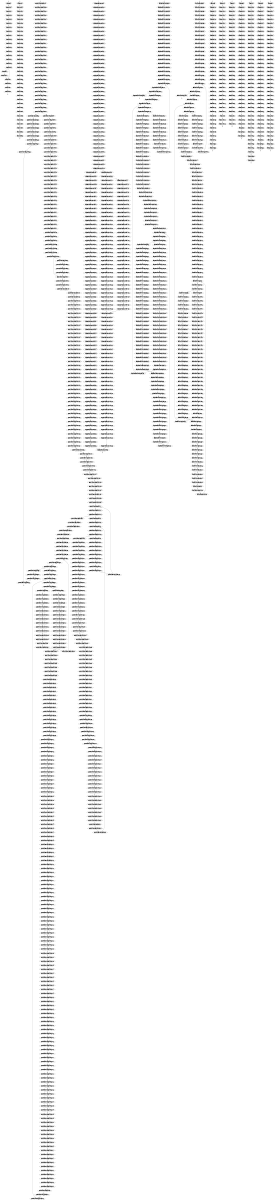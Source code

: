 digraph CFG {
size="10,8"
rankdir="TB"
orientation="portrait"
fontsize=10;
   subgraph "_thrFunc0_" {
   "_thrFunc0_0"[label="_thrFunc0___bb",fontsize=10,width=0.01]
   "_thrFunc0_1"[label="_thrFunc0___bb__9",fontsize=10,width=0.01]
   "_thrFunc0_2"[label="_thrFunc0___bb__11",fontsize=10,width=0.01]
   "_thrFunc0_3"[label="_thrFunc0___bb__13",fontsize=10,width=0.01]
   "_thrFunc0_4"[label="_thrFunc0___bb__15",fontsize=10,width=0.01]
   "_thrFunc0_5"[label="_thrFunc0___bb__16",fontsize=10,width=0.01]
   "_thrFunc0_6"[label="_thrFunc0___bb__18",fontsize=10,width=0.01]
   "_thrFunc0_7"[label="_thrFunc0___bb__20",fontsize=10,width=0.01]
   "_thrFunc0_8"[label="_thrFunc0___bb__21",fontsize=10,width=0.01]
   "_thrFunc0_9"[label="_thrFunc0___bb__23",fontsize=10,width=0.01]
   "_thrFunc0_10"[label="_thrFunc0___bb__25",fontsize=10,width=0.01]
   "_thrFunc0_11"[label="_thrFunc0___bb__26",fontsize=10,width=0.01]
   "_thrFunc0_12"[label="_thrFunc0___bb__28",fontsize=10,width=0.01]
   "_thrFunc0_13"[label="_thrFunc0___bb__30",fontsize=10,width=0.01]
   "_thrFunc0_14"[label="_thrFunc0___bb__31",fontsize=10,width=0.01]
   "_thrFunc0_15"[label="_thrFunc0___bb__32",fontsize=10,width=0.01]
   "_thrFunc0_16"[label="_thrFunc0___bb__34",fontsize=10,width=0.01]
   "_thrFunc0_17"[label="_thrFunc0___bb17",fontsize=10,width=0.01]
   "_thrFunc0_18"[label="_thrFunc0___bb17__1",fontsize=10,width=0.01]
   "_thrFunc0_19"[label="_thrFunc0___bb19",fontsize=10,width=0.01]
   "_thrFunc0_20"[label="_thrFunc0___bb19__1",fontsize=10,width=0.01]
   "_thrFunc0_21"[label="_thrFunc0___bb20",fontsize=10,width=0.01]
   "_thrFunc0_22"[label="_thrFunc0___bb20__1",fontsize=10,width=0.01]
   "_thrFunc0_0" -> "_thrFunc0_1"
   "_thrFunc0_1" -> "_thrFunc0_2"
   "_thrFunc0_2" -> "_thrFunc0_3"
   "_thrFunc0_3" -> "_thrFunc0_4"
   "_thrFunc0_4" -> "_thrFunc0_5"
   "_thrFunc0_5" -> "_thrFunc0_6"
   "_thrFunc0_6" -> "_thrFunc0_7"
   "_thrFunc0_7" -> "_thrFunc0_8"
   "_thrFunc0_8" -> "_thrFunc0_9"
   "_thrFunc0_9" -> "_thrFunc0_10"
   "_thrFunc0_10" -> "_thrFunc0_11"
   "_thrFunc0_11" -> "_thrFunc0_12"
   "_thrFunc0_12" -> "_thrFunc0_13"
   "_thrFunc0_13" -> "_thrFunc0_14"
   "_thrFunc0_14" -> "_thrFunc0_15"
   "_thrFunc0_15" -> "_thrFunc0_16"
   "_thrFunc0_16" -> "_thrFunc0_17"
   "_thrFunc0_16" -> "_thrFunc0_19"
   "_thrFunc0_17" -> "_thrFunc0_18"
   "_thrFunc0_18" -> "_thrFunc0_19"
   "_thrFunc0_19" -> "_thrFunc0_20"
   "_thrFunc0_20" -> "_thrFunc0_21"
   "_thrFunc0_21" -> "_thrFunc0_22"
   "_thrFunc0__entry" [label="",color="white",height="0.01",fontsize=10,width=0.01]
   "_thrFunc0__entry" -> "_thrFunc0_0"
   "_thrFunc0__exit" [label="",color="white",fontsize=10,width=0.01]
   "_thrFunc0_22" -> "_thrFunc0__exit"
}
   
   subgraph "_taskFunc7_" {
   "_taskFunc7_0"[label="_taskFunc7___bb",fontsize=10,width=0.01]
   "_taskFunc7_1"[label="_taskFunc7___bb__9",fontsize=10,width=0.01]
   "_taskFunc7_2"[label="_taskFunc7___bb__11",fontsize=10,width=0.01]
   "_taskFunc7_3"[label="_taskFunc7___bb__13",fontsize=10,width=0.01]
   "_taskFunc7_4"[label="_taskFunc7___bb__15",fontsize=10,width=0.01]
   "_taskFunc7_5"[label="_taskFunc7___bb__16",fontsize=10,width=0.01]
   "_taskFunc7_6"[label="_taskFunc7___bb__18",fontsize=10,width=0.01]
   "_taskFunc7_7"[label="_taskFunc7___bb__20",fontsize=10,width=0.01]
   "_taskFunc7_8"[label="_taskFunc7___bb__21",fontsize=10,width=0.01]
   "_taskFunc7_9"[label="_taskFunc7___bb__23",fontsize=10,width=0.01]
   "_taskFunc7_10"[label="_taskFunc7___bb__25",fontsize=10,width=0.01]
   "_taskFunc7_11"[label="_taskFunc7___bb__26",fontsize=10,width=0.01]
   "_taskFunc7_12"[label="_taskFunc7___bb__28",fontsize=10,width=0.01]
   "_taskFunc7_13"[label="_taskFunc7___bb__30",fontsize=10,width=0.01]
   "_taskFunc7_14"[label="_taskFunc7___bb__31",fontsize=10,width=0.01]
   "_taskFunc7_15"[label="_taskFunc7___bb__32",fontsize=10,width=0.01]
   "_taskFunc7_16"[label="_taskFunc7___bb__33",fontsize=10,width=0.01]
   "_taskFunc7_17"[label="_taskFunc7___bb__34",fontsize=10,width=0.01]
   "_taskFunc7_18"[label="_taskFunc7___bb__35",fontsize=10,width=0.01]
   "_taskFunc7_19"[label="_taskFunc7___bb__36",fontsize=10,width=0.01]
   "_taskFunc7_20"[label="_taskFunc7___bb__37",fontsize=10,width=0.01]
   "_taskFunc7_21"[label="_taskFunc7___bb__38",fontsize=10,width=0.01]
   "_taskFunc7_22"[label="_taskFunc7___bb__39",fontsize=10,width=0.01]
   "_taskFunc7_23"[label="_taskFunc7___bb__40",fontsize=10,width=0.01]
   "_taskFunc7_24"[label="_taskFunc7___bb__41",fontsize=10,width=0.01]
   "_taskFunc7_25"[label="_taskFunc7___bb__42",fontsize=10,width=0.01]
   "_taskFunc7_26"[label="_taskFunc7___bb__43",fontsize=10,width=0.01]
   "_taskFunc7_27"[label="_taskFunc7___bb__44",fontsize=10,width=0.01]
   "_taskFunc7_28"[label="_taskFunc7___bb__45",fontsize=10,width=0.01]
   "_taskFunc7_29"[label="_taskFunc7___bb__46",fontsize=10,width=0.01]
   "_taskFunc7_30"[label="_taskFunc7___bb__47",fontsize=10,width=0.01]
   "_taskFunc7_31"[label="_taskFunc7___bb29",fontsize=10,width=0.01]
   "_taskFunc7_32"[label="_taskFunc7___bb29__2",fontsize=10,width=0.01]
   "_taskFunc7_33"[label="_taskFunc7___bb29__3",fontsize=10,width=0.01]
   "_taskFunc7_0" -> "_taskFunc7_1"
   "_taskFunc7_1" -> "_taskFunc7_2"
   "_taskFunc7_2" -> "_taskFunc7_3"
   "_taskFunc7_3" -> "_taskFunc7_4"
   "_taskFunc7_4" -> "_taskFunc7_5"
   "_taskFunc7_5" -> "_taskFunc7_6"
   "_taskFunc7_6" -> "_taskFunc7_7"
   "_taskFunc7_7" -> "_taskFunc7_8"
   "_taskFunc7_8" -> "_taskFunc7_9"
   "_taskFunc7_9" -> "_taskFunc7_10"
   "_taskFunc7_10" -> "_taskFunc7_11"
   "_taskFunc7_11" -> "_taskFunc7_12"
   "_taskFunc7_12" -> "_taskFunc7_13"
   "_taskFunc7_13" -> "_taskFunc7_14"
   "_taskFunc7_14" -> "_taskFunc7_15"
   "_taskFunc7_15" -> "_taskFunc7_16"
   "_taskFunc7_16" -> "_taskFunc7_17"
   "_taskFunc7_17" -> "_taskFunc7_18"
   "_taskFunc7_18" -> "_taskFunc7_19"
   "_taskFunc7_19" -> "_taskFunc7_20"
   "_taskFunc7_20" -> "_taskFunc7_21"
   "_taskFunc7_21" -> "_taskFunc7_22"
   "_taskFunc7_22" -> "_taskFunc7_23"
   "_taskFunc7_23" -> "_taskFunc7_24"
   "_taskFunc7_24" -> "_taskFunc7_25"
   "_taskFunc7_25" -> "_taskFunc7_26"
   "_taskFunc7_26" -> "_taskFunc7_27"
   "_taskFunc7_27" -> "_taskFunc7_28"
   "_taskFunc7_28" -> "_taskFunc7_29"
   "_taskFunc7_29" -> "_taskFunc7_30"
   "_taskFunc7_30" -> "_taskFunc7_31"
   "_taskFunc7_31" -> "_taskFunc7_32"
   "_taskFunc7_32" -> "_taskFunc7_33"
   "_taskFunc7__entry" [label="",color="white",height="0.01",fontsize=10,width=0.01]
   "_taskFunc7__entry" -> "_taskFunc7_0"
   "_taskFunc7__exit" [label="",color="white",fontsize=10,width=0.01]
   "_taskFunc7_33" -> "_taskFunc7__exit"
}
   subgraph "OptimizedStrassenMultiply_par" {
   "OptimizedStrassenMultiply_par0"[label="OptimizedStrassenMultiply_par__bb",fontsize=10,width=0.01]
   "OptimizedStrassenMultiply_par1"[label="OptimizedStrassenMultiply_par__bb__58",fontsize=10,width=0.01]
   "OptimizedStrassenMultiply_par2"[label="OptimizedStrassenMultiply_par__bb__60",fontsize=10,width=0.01]
   "OptimizedStrassenMultiply_par3"[label="OptimizedStrassenMultiply_par__bb__62",fontsize=10,width=0.01]
   "OptimizedStrassenMultiply_par4"[label="OptimizedStrassenMultiply_par__bb__64",fontsize=10,width=0.01]
   "OptimizedStrassenMultiply_par5"[label="OptimizedStrassenMultiply_par__bb__66",fontsize=10,width=0.01]
   "OptimizedStrassenMultiply_par6"[label="OptimizedStrassenMultiply_par__bb__68",fontsize=10,width=0.01]
   "OptimizedStrassenMultiply_par7"[label="OptimizedStrassenMultiply_par__bb__70",fontsize=10,width=0.01]
   "OptimizedStrassenMultiply_par8"[label="OptimizedStrassenMultiply_par__bb__73",fontsize=10,width=0.01]
   "OptimizedStrassenMultiply_par9"[label="OptimizedStrassenMultiply_par__bb__75",fontsize=10,width=0.01]
   "OptimizedStrassenMultiply_par10"[label="OptimizedStrassenMultiply_par__bb__77",fontsize=10,width=0.01]
   "OptimizedStrassenMultiply_par11"[label="OptimizedStrassenMultiply_par__bb__80",fontsize=10,width=0.01]
   "OptimizedStrassenMultiply_par12"[label="OptimizedStrassenMultiply_par__bb__85",fontsize=10,width=0.01]
   "OptimizedStrassenMultiply_par13"[label="OptimizedStrassenMultiply_par__bb__109",fontsize=10,width=0.01]
   "OptimizedStrassenMultiply_par14"[label="OptimizedStrassenMultiply_par__bb__111",fontsize=10,width=0.01]
   "OptimizedStrassenMultiply_par15"[label="OptimizedStrassenMultiply_par__bb__113",fontsize=10,width=0.01]
   "OptimizedStrassenMultiply_par16"[label="OptimizedStrassenMultiply_par__bb__117",fontsize=10,width=0.01]
   "OptimizedStrassenMultiply_par17"[label="OptimizedStrassenMultiply_par__bb__118",fontsize=10,width=0.01]
   "OptimizedStrassenMultiply_par18"[label="OptimizedStrassenMultiply_par__bb__122",fontsize=10,width=0.01]
   "OptimizedStrassenMultiply_par19"[label="OptimizedStrassenMultiply_par__bb__124",fontsize=10,width=0.01]
   "OptimizedStrassenMultiply_par20"[label="OptimizedStrassenMultiply_par__bb__125",fontsize=10,width=0.01]
   "OptimizedStrassenMultiply_par21"[label="OptimizedStrassenMultiply_par__bb__129",fontsize=10,width=0.01]
   "OptimizedStrassenMultiply_par22"[label="OptimizedStrassenMultiply_par__bb__131",fontsize=10,width=0.01]
   "OptimizedStrassenMultiply_par23"[label="OptimizedStrassenMultiply_par__bb__132",fontsize=10,width=0.01]
   "OptimizedStrassenMultiply_par24"[label="OptimizedStrassenMultiply_par__bb__136",fontsize=10,width=0.01]
   "OptimizedStrassenMultiply_par25"[label="OptimizedStrassenMultiply_par__bb__137",fontsize=10,width=0.01]
   "OptimizedStrassenMultiply_par26"[label="OptimizedStrassenMultiply_par__bb__138",fontsize=10,width=0.01]
   "OptimizedStrassenMultiply_par27"[label="OptimizedStrassenMultiply_par__bb__140",fontsize=10,width=0.01]
   "OptimizedStrassenMultiply_par28"[label="OptimizedStrassenMultiply_par__bb36",fontsize=10,width=0.01]
   "OptimizedStrassenMultiply_par29"[label="OptimizedStrassenMultiply_par__bb36__1",fontsize=10,width=0.01]
   "OptimizedStrassenMultiply_par30"[label="OptimizedStrassenMultiply_par__bb36__2",fontsize=10,width=0.01]
   "OptimizedStrassenMultiply_par31"[label="OptimizedStrassenMultiply_par__bb36__3",fontsize=10,width=0.01]
   "OptimizedStrassenMultiply_par32"[label="OptimizedStrassenMultiply_par__bb36__4",fontsize=10,width=0.01]
   "OptimizedStrassenMultiply_par33"[label="OptimizedStrassenMultiply_par__bb36__5",fontsize=10,width=0.01]
   "OptimizedStrassenMultiply_par34"[label="OptimizedStrassenMultiply_par__bb36__6",fontsize=10,width=0.01]
   "OptimizedStrassenMultiply_par35"[label="OptimizedStrassenMultiply_par__bb36__7",fontsize=10,width=0.01]
   "OptimizedStrassenMultiply_par36"[label="OptimizedStrassenMultiply_par__bb36__8",fontsize=10,width=0.01]
   "OptimizedStrassenMultiply_par37"[label="OptimizedStrassenMultiply_par__bb44",fontsize=10,width=0.01]
   "OptimizedStrassenMultiply_par38"[label="OptimizedStrassenMultiply_par__bb44__1",fontsize=10,width=0.01]
   "OptimizedStrassenMultiply_par39"[label="OptimizedStrassenMultiply_par__bb44__4",fontsize=10,width=0.01]
   "OptimizedStrassenMultiply_par40"[label="OptimizedStrassenMultiply_par__bb44__5",fontsize=10,width=0.01]
   "OptimizedStrassenMultiply_par41"[label="OptimizedStrassenMultiply_par__bb44__6",fontsize=10,width=0.01]
   "OptimizedStrassenMultiply_par42"[label="OptimizedStrassenMultiply_par__bb44__9",fontsize=10,width=0.01]
   "OptimizedStrassenMultiply_par43"[label="OptimizedStrassenMultiply_par__bb44__10",fontsize=10,width=0.01]
   "OptimizedStrassenMultiply_par44"[label="OptimizedStrassenMultiply_par__bb44__11",fontsize=10,width=0.01]
   "OptimizedStrassenMultiply_par45"[label="OptimizedStrassenMultiply_par__bb44__14",fontsize=10,width=0.01]
   "OptimizedStrassenMultiply_par46"[label="OptimizedStrassenMultiply_par__bb44__15",fontsize=10,width=0.01]
   "OptimizedStrassenMultiply_par47"[label="OptimizedStrassenMultiply_par__bb44__16",fontsize=10,width=0.01]
   "OptimizedStrassenMultiply_par48"[label="OptimizedStrassenMultiply_par__bb44__17",fontsize=10,width=0.01]
   "OptimizedStrassenMultiply_par49"[label="OptimizedStrassenMultiply_par__bb44__21",fontsize=10,width=0.01]
   "OptimizedStrassenMultiply_par50"[label="OptimizedStrassenMultiply_par__bb44__22",fontsize=10,width=0.01]
   "OptimizedStrassenMultiply_par51"[label="OptimizedStrassenMultiply_par__bb44__23",fontsize=10,width=0.01]
   "OptimizedStrassenMultiply_par52"[label="OptimizedStrassenMultiply_par__bb44__24",fontsize=10,width=0.01]
   "OptimizedStrassenMultiply_par53"[label="OptimizedStrassenMultiply_par__bb44__28",fontsize=10,width=0.01]
   "OptimizedStrassenMultiply_par54"[label="OptimizedStrassenMultiply_par__bb44__29",fontsize=10,width=0.01]
   "OptimizedStrassenMultiply_par55"[label="OptimizedStrassenMultiply_par__bb44__30",fontsize=10,width=0.01]
   "OptimizedStrassenMultiply_par56"[label="OptimizedStrassenMultiply_par__bb44__31",fontsize=10,width=0.01]
   "OptimizedStrassenMultiply_par57"[label="OptimizedStrassenMultiply_par__bb44__35",fontsize=10,width=0.01]
   "OptimizedStrassenMultiply_par58"[label="OptimizedStrassenMultiply_par__bb44__36",fontsize=10,width=0.01]
   "OptimizedStrassenMultiply_par59"[label="OptimizedStrassenMultiply_par__bb44__37",fontsize=10,width=0.01]
   "OptimizedStrassenMultiply_par60"[label="OptimizedStrassenMultiply_par__bb44__40",fontsize=10,width=0.01]
   "OptimizedStrassenMultiply_par61"[label="OptimizedStrassenMultiply_par__bb44__41",fontsize=10,width=0.01]
   "OptimizedStrassenMultiply_par62"[label="OptimizedStrassenMultiply_par__bb44__42",fontsize=10,width=0.01]
   "OptimizedStrassenMultiply_par63"[label="OptimizedStrassenMultiply_par__bb44__45",fontsize=10,width=0.01]
   "OptimizedStrassenMultiply_par64"[label="OptimizedStrassenMultiply_par__bb44__46",fontsize=10,width=0.01]
   "OptimizedStrassenMultiply_par65"[label="OptimizedStrassenMultiply_par__bb44__47",fontsize=10,width=0.01]
   "OptimizedStrassenMultiply_par66"[label="OptimizedStrassenMultiply_par__bb44__50",fontsize=10,width=0.01]
   "OptimizedStrassenMultiply_par67"[label="OptimizedStrassenMultiply_par__bb44__51",fontsize=10,width=0.01]
   "OptimizedStrassenMultiply_par68"[label="OptimizedStrassenMultiply_par__bb44__54",fontsize=10,width=0.01]
   "OptimizedStrassenMultiply_par69"[label="OptimizedStrassenMultiply_par__bb44__55",fontsize=10,width=0.01]
   "OptimizedStrassenMultiply_par70"[label="OptimizedStrassenMultiply_par__bb44__56",fontsize=10,width=0.01]
   "OptimizedStrassenMultiply_par71"[label="OptimizedStrassenMultiply_par__bb44__57",fontsize=10,width=0.01]
   "OptimizedStrassenMultiply_par72"[label="OptimizedStrassenMultiply_par__bb44__61",fontsize=10,width=0.01]
   "OptimizedStrassenMultiply_par73"[label="OptimizedStrassenMultiply_par__bb95",fontsize=10,width=0.01]
   "OptimizedStrassenMultiply_par74"[label="OptimizedStrassenMultiply_par__bb95__3",fontsize=10,width=0.01]
   "OptimizedStrassenMultiply_par75"[label="OptimizedStrassenMultiply_par__bb95__8",fontsize=10,width=0.01]
   "OptimizedStrassenMultiply_par76"[label="OptimizedStrassenMultiply_par__bb95__9",fontsize=10,width=0.01]
   "OptimizedStrassenMultiply_par77"[label="OptimizedStrassenMultiply_par__bb104",fontsize=10,width=0.01]
   "OptimizedStrassenMultiply_par78"[label="OptimizedStrassenMultiply_par__bb104__2",fontsize=10,width=0.01]
   "OptimizedStrassenMultiply_par79"[label="OptimizedStrassenMultiply_par__bb104__3",fontsize=10,width=0.01]
   "OptimizedStrassenMultiply_par80"[label="OptimizedStrassenMultiply_par__bb104__4",fontsize=10,width=0.01]
   "OptimizedStrassenMultiply_par81"[label="OptimizedStrassenMultiply_par__bb104__7",fontsize=10,width=0.01]
   "OptimizedStrassenMultiply_par82"[label="OptimizedStrassenMultiply_par__bb104__8",fontsize=10,width=0.01]
   "OptimizedStrassenMultiply_par83"[label="OptimizedStrassenMultiply_par__bb104__10",fontsize=10,width=0.01]
   "OptimizedStrassenMultiply_par84"[label="OptimizedStrassenMultiply_par__bb104__11",fontsize=10,width=0.01]
   "OptimizedStrassenMultiply_par85"[label="OptimizedStrassenMultiply_par__bb104__12",fontsize=10,width=0.01]
   "OptimizedStrassenMultiply_par86"[label="OptimizedStrassenMultiply_par__bb104__15",fontsize=10,width=0.01]
   "OptimizedStrassenMultiply_par87"[label="OptimizedStrassenMultiply_par__bb104__16",fontsize=10,width=0.01]
   "OptimizedStrassenMultiply_par88"[label="OptimizedStrassenMultiply_par__bb104__18",fontsize=10,width=0.01]
   "OptimizedStrassenMultiply_par89"[label="OptimizedStrassenMultiply_par__bb104__19",fontsize=10,width=0.01]
   "OptimizedStrassenMultiply_par90"[label="OptimizedStrassenMultiply_par__bb104__20",fontsize=10,width=0.01]
   "OptimizedStrassenMultiply_par91"[label="OptimizedStrassenMultiply_par__bb104__23",fontsize=10,width=0.01]
   "OptimizedStrassenMultiply_par92"[label="OptimizedStrassenMultiply_par__bb104__24",fontsize=10,width=0.01]
   "OptimizedStrassenMultiply_par93"[label="OptimizedStrassenMultiply_par__bb104__26",fontsize=10,width=0.01]
   "OptimizedStrassenMultiply_par94"[label="OptimizedStrassenMultiply_par__bb104__27",fontsize=10,width=0.01]
   "OptimizedStrassenMultiply_par95"[label="OptimizedStrassenMultiply_par__bb104__28",fontsize=10,width=0.01]
   "OptimizedStrassenMultiply_par96"[label="OptimizedStrassenMultiply_par__bb104__31",fontsize=10,width=0.01]
   "OptimizedStrassenMultiply_par97"[label="OptimizedStrassenMultiply_par__bb104__32",fontsize=10,width=0.01]
   "OptimizedStrassenMultiply_par98"[label="OptimizedStrassenMultiply_par__bb104__34",fontsize=10,width=0.01]
   "OptimizedStrassenMultiply_par99"[label="OptimizedStrassenMultiply_par__bb104__35",fontsize=10,width=0.01]
   "OptimizedStrassenMultiply_par100"[label="OptimizedStrassenMultiply_par__bb104__36",fontsize=10,width=0.01]
   "OptimizedStrassenMultiply_par101"[label="OptimizedStrassenMultiply_par__bb104__39",fontsize=10,width=0.01]
   "OptimizedStrassenMultiply_par102"[label="OptimizedStrassenMultiply_par__bb104__40",fontsize=10,width=0.01]
   "OptimizedStrassenMultiply_par103"[label="OptimizedStrassenMultiply_par__bb104__42",fontsize=10,width=0.01]
   "OptimizedStrassenMultiply_par104"[label="OptimizedStrassenMultiply_par__bb104__43",fontsize=10,width=0.01]
   "OptimizedStrassenMultiply_par105"[label="OptimizedStrassenMultiply_par__bb104__44",fontsize=10,width=0.01]
   "OptimizedStrassenMultiply_par106"[label="OptimizedStrassenMultiply_par__bb104__47",fontsize=10,width=0.01]
   "OptimizedStrassenMultiply_par107"[label="OptimizedStrassenMultiply_par__bb104__48",fontsize=10,width=0.01]
   "OptimizedStrassenMultiply_par108"[label="OptimizedStrassenMultiply_par__bb104__50",fontsize=10,width=0.01]
   "OptimizedStrassenMultiply_par109"[label="OptimizedStrassenMultiply_par__bb104__51",fontsize=10,width=0.01]
   "OptimizedStrassenMultiply_par110"[label="OptimizedStrassenMultiply_par__bb104__52",fontsize=10,width=0.01]
   "OptimizedStrassenMultiply_par111"[label="OptimizedStrassenMultiply_par__bb104__55",fontsize=10,width=0.01]
   "OptimizedStrassenMultiply_par112"[label="OptimizedStrassenMultiply_par__bb104__56",fontsize=10,width=0.01]
   "OptimizedStrassenMultiply_par113"[label="OptimizedStrassenMultiply_par__bb104__58",fontsize=10,width=0.01]
   "OptimizedStrassenMultiply_par114"[label="OptimizedStrassenMultiply_par__bb104__59",fontsize=10,width=0.01]
   "OptimizedStrassenMultiply_par115"[label="OptimizedStrassenMultiply_par__bb104__60",fontsize=10,width=0.01]
   "OptimizedStrassenMultiply_par116"[label="OptimizedStrassenMultiply_par__bb104__63",fontsize=10,width=0.01]
   "OptimizedStrassenMultiply_par117"[label="OptimizedStrassenMultiply_par__bb104__64",fontsize=10,width=0.01]
   "OptimizedStrassenMultiply_par118"[label="OptimizedStrassenMultiply_par__bb104__66",fontsize=10,width=0.01]
   "OptimizedStrassenMultiply_par119"[label="OptimizedStrassenMultiply_par__bb104__67",fontsize=10,width=0.01]
   "OptimizedStrassenMultiply_par120"[label="OptimizedStrassenMultiply_par__bb104__68",fontsize=10,width=0.01]
   "OptimizedStrassenMultiply_par121"[label="OptimizedStrassenMultiply_par__bb104__71",fontsize=10,width=0.01]
   "OptimizedStrassenMultiply_par122"[label="OptimizedStrassenMultiply_par__bb104__72",fontsize=10,width=0.01]
   "OptimizedStrassenMultiply_par123"[label="OptimizedStrassenMultiply_par__bb104__74",fontsize=10,width=0.01]
   "OptimizedStrassenMultiply_par124"[label="OptimizedStrassenMultiply_par__bb104__75",fontsize=10,width=0.01]
   "OptimizedStrassenMultiply_par125"[label="OptimizedStrassenMultiply_par__bb104__76",fontsize=10,width=0.01]
   "OptimizedStrassenMultiply_par126"[label="OptimizedStrassenMultiply_par__bb104__79",fontsize=10,width=0.01]
   "OptimizedStrassenMultiply_par127"[label="OptimizedStrassenMultiply_par__bb104__80",fontsize=10,width=0.01]
   "OptimizedStrassenMultiply_par128"[label="OptimizedStrassenMultiply_par__bb104__82",fontsize=10,width=0.01]
   "OptimizedStrassenMultiply_par129"[label="OptimizedStrassenMultiply_par__bb104__83",fontsize=10,width=0.01]
   "OptimizedStrassenMultiply_par130"[label="OptimizedStrassenMultiply_par__bb104__84",fontsize=10,width=0.01]
   "OptimizedStrassenMultiply_par131"[label="OptimizedStrassenMultiply_par__bb104__87",fontsize=10,width=0.01]
   "OptimizedStrassenMultiply_par132"[label="OptimizedStrassenMultiply_par__bb104__88",fontsize=10,width=0.01]
   "OptimizedStrassenMultiply_par133"[label="OptimizedStrassenMultiply_par__bb104__89",fontsize=10,width=0.01]
   "OptimizedStrassenMultiply_par134"[label="OptimizedStrassenMultiply_par__bb171",fontsize=10,width=0.01]
   "OptimizedStrassenMultiply_par135"[label="OptimizedStrassenMultiply_par__bb171__1",fontsize=10,width=0.01]
   "OptimizedStrassenMultiply_par136"[label="OptimizedStrassenMultiply_par__bb171__3",fontsize=10,width=0.01]
   "OptimizedStrassenMultiply_par137"[label="OptimizedStrassenMultiply_par__bb175",fontsize=10,width=0.01]
   "OptimizedStrassenMultiply_par138"[label="OptimizedStrassenMultiply_par__bb175__1",fontsize=10,width=0.01]
   "OptimizedStrassenMultiply_par139"[label="OptimizedStrassenMultiply_par__bb176",fontsize=10,width=0.01]
   "OptimizedStrassenMultiply_par140"[label="OptimizedStrassenMultiply_par__bb176__1",fontsize=10,width=0.01]
   "OptimizedStrassenMultiply_par141"[label="OptimizedStrassenMultiply_par__bb176__3",fontsize=10,width=0.01]
   "OptimizedStrassenMultiply_par142"[label="OptimizedStrassenMultiply_par__bb180",fontsize=10,width=0.01]
   "OptimizedStrassenMultiply_par143"[label="OptimizedStrassenMultiply_par__bb180__2",fontsize=10,width=0.01]
   "OptimizedStrassenMultiply_par144"[label="OptimizedStrassenMultiply_par__bb180__5",fontsize=10,width=0.01]
   "OptimizedStrassenMultiply_par145"[label="OptimizedStrassenMultiply_par__bb180__6",fontsize=10,width=0.01]
   "OptimizedStrassenMultiply_par146"[label="OptimizedStrassenMultiply_par__bb180__8",fontsize=10,width=0.01]
   "OptimizedStrassenMultiply_par147"[label="OptimizedStrassenMultiply_par__bb180__11",fontsize=10,width=0.01]
   "OptimizedStrassenMultiply_par148"[label="OptimizedStrassenMultiply_par__bb180__12",fontsize=10,width=0.01]
   "OptimizedStrassenMultiply_par149"[label="OptimizedStrassenMultiply_par__bb180__14",fontsize=10,width=0.01]
   "OptimizedStrassenMultiply_par150"[label="OptimizedStrassenMultiply_par__bb180__17",fontsize=10,width=0.01]
   "OptimizedStrassenMultiply_par151"[label="OptimizedStrassenMultiply_par__bb180__18",fontsize=10,width=0.01]
   "OptimizedStrassenMultiply_par152"[label="OptimizedStrassenMultiply_par__bb180__19",fontsize=10,width=0.01]
   "OptimizedStrassenMultiply_par153"[label="OptimizedStrassenMultiply_par__bb180__21",fontsize=10,width=0.01]
   "OptimizedStrassenMultiply_par154"[label="OptimizedStrassenMultiply_par__bb180__24",fontsize=10,width=0.01]
   "OptimizedStrassenMultiply_par155"[label="OptimizedStrassenMultiply_par__bb180__25",fontsize=10,width=0.01]
   "OptimizedStrassenMultiply_par156"[label="OptimizedStrassenMultiply_par__bb180__27",fontsize=10,width=0.01]
   "OptimizedStrassenMultiply_par157"[label="OptimizedStrassenMultiply_par__bb180__30",fontsize=10,width=0.01]
   "OptimizedStrassenMultiply_par158"[label="OptimizedStrassenMultiply_par__bb180__31",fontsize=10,width=0.01]
   "OptimizedStrassenMultiply_par159"[label="OptimizedStrassenMultiply_par__bb180__32",fontsize=10,width=0.01]
   "OptimizedStrassenMultiply_par160"[label="OptimizedStrassenMultiply_par__bb180__34",fontsize=10,width=0.01]
   "OptimizedStrassenMultiply_par161"[label="OptimizedStrassenMultiply_par__bb180__37",fontsize=10,width=0.01]
   "OptimizedStrassenMultiply_par162"[label="OptimizedStrassenMultiply_par__bb180__39",fontsize=10,width=0.01]
   "OptimizedStrassenMultiply_par163"[label="OptimizedStrassenMultiply_par__bb180__41",fontsize=10,width=0.01]
   "OptimizedStrassenMultiply_par164"[label="OptimizedStrassenMultiply_par__bb180__44",fontsize=10,width=0.01]
   "OptimizedStrassenMultiply_par165"[label="OptimizedStrassenMultiply_par__bb180__45",fontsize=10,width=0.01]
   "OptimizedStrassenMultiply_par166"[label="OptimizedStrassenMultiply_par__bb180__47",fontsize=10,width=0.01]
   "OptimizedStrassenMultiply_par167"[label="OptimizedStrassenMultiply_par__bb180__50",fontsize=10,width=0.01]
   "OptimizedStrassenMultiply_par168"[label="OptimizedStrassenMultiply_par__bb180__51",fontsize=10,width=0.01]
   "OptimizedStrassenMultiply_par169"[label="OptimizedStrassenMultiply_par__bb180__53",fontsize=10,width=0.01]
   "OptimizedStrassenMultiply_par170"[label="OptimizedStrassenMultiply_par__bb180__56",fontsize=10,width=0.01]
   "OptimizedStrassenMultiply_par171"[label="OptimizedStrassenMultiply_par__bb180__57",fontsize=10,width=0.01]
   "OptimizedStrassenMultiply_par172"[label="OptimizedStrassenMultiply_par__bb180__59",fontsize=10,width=0.01]
   "OptimizedStrassenMultiply_par173"[label="OptimizedStrassenMultiply_par__bb180__62",fontsize=10,width=0.01]
   "OptimizedStrassenMultiply_par174"[label="OptimizedStrassenMultiply_par__bb180__63",fontsize=10,width=0.01]
   "OptimizedStrassenMultiply_par175"[label="OptimizedStrassenMultiply_par__bb180__64",fontsize=10,width=0.01]
   "OptimizedStrassenMultiply_par176"[label="OptimizedStrassenMultiply_par__bb180__66",fontsize=10,width=0.01]
   "OptimizedStrassenMultiply_par177"[label="OptimizedStrassenMultiply_par__bb180__69",fontsize=10,width=0.01]
   "OptimizedStrassenMultiply_par178"[label="OptimizedStrassenMultiply_par__bb180__70",fontsize=10,width=0.01]
   "OptimizedStrassenMultiply_par179"[label="OptimizedStrassenMultiply_par__bb180__71",fontsize=10,width=0.01]
   "OptimizedStrassenMultiply_par180"[label="OptimizedStrassenMultiply_par__bb180__73",fontsize=10,width=0.01]
   "OptimizedStrassenMultiply_par181"[label="OptimizedStrassenMultiply_par__bb180__76",fontsize=10,width=0.01]
   "OptimizedStrassenMultiply_par182"[label="OptimizedStrassenMultiply_par__bb180__77",fontsize=10,width=0.01]
   "OptimizedStrassenMultiply_par183"[label="OptimizedStrassenMultiply_par__bb180__79",fontsize=10,width=0.01]
   "OptimizedStrassenMultiply_par184"[label="OptimizedStrassenMultiply_par__bb180__82",fontsize=10,width=0.01]
   "OptimizedStrassenMultiply_par185"[label="OptimizedStrassenMultiply_par__bb180__84",fontsize=10,width=0.01]
   "OptimizedStrassenMultiply_par186"[label="OptimizedStrassenMultiply_par__bb180__86",fontsize=10,width=0.01]
   "OptimizedStrassenMultiply_par187"[label="OptimizedStrassenMultiply_par__bb180__89",fontsize=10,width=0.01]
   "OptimizedStrassenMultiply_par188"[label="OptimizedStrassenMultiply_par__bb180__90",fontsize=10,width=0.01]
   "OptimizedStrassenMultiply_par189"[label="OptimizedStrassenMultiply_par__bb180__92",fontsize=10,width=0.01]
   "OptimizedStrassenMultiply_par190"[label="OptimizedStrassenMultiply_par__bb180__95",fontsize=10,width=0.01]
   "OptimizedStrassenMultiply_par191"[label="OptimizedStrassenMultiply_par__bb180__96",fontsize=10,width=0.01]
   "OptimizedStrassenMultiply_par192"[label="OptimizedStrassenMultiply_par__bb180__98",fontsize=10,width=0.01]
   "OptimizedStrassenMultiply_par193"[label="OptimizedStrassenMultiply_par__bb180__101",fontsize=10,width=0.01]
   "OptimizedStrassenMultiply_par194"[label="OptimizedStrassenMultiply_par__bb180__103",fontsize=10,width=0.01]
   "OptimizedStrassenMultiply_par195"[label="OptimizedStrassenMultiply_par__bb180__105",fontsize=10,width=0.01]
   "OptimizedStrassenMultiply_par196"[label="OptimizedStrassenMultiply_par__bb180__108",fontsize=10,width=0.01]
   "OptimizedStrassenMultiply_par197"[label="OptimizedStrassenMultiply_par__bb180__109",fontsize=10,width=0.01]
   "OptimizedStrassenMultiply_par198"[label="OptimizedStrassenMultiply_par__bb180__111",fontsize=10,width=0.01]
   "OptimizedStrassenMultiply_par199"[label="OptimizedStrassenMultiply_par__bb180__114",fontsize=10,width=0.01]
   "OptimizedStrassenMultiply_par200"[label="OptimizedStrassenMultiply_par__bb180__115",fontsize=10,width=0.01]
   "OptimizedStrassenMultiply_par201"[label="OptimizedStrassenMultiply_par__bb180__117",fontsize=10,width=0.01]
   "OptimizedStrassenMultiply_par202"[label="OptimizedStrassenMultiply_par__bb180__120",fontsize=10,width=0.01]
   "OptimizedStrassenMultiply_par203"[label="OptimizedStrassenMultiply_par__bb180__122",fontsize=10,width=0.01]
   "OptimizedStrassenMultiply_par204"[label="OptimizedStrassenMultiply_par__bb180__124",fontsize=10,width=0.01]
   "OptimizedStrassenMultiply_par205"[label="OptimizedStrassenMultiply_par__bb180__127",fontsize=10,width=0.01]
   "OptimizedStrassenMultiply_par206"[label="OptimizedStrassenMultiply_par__bb180__128",fontsize=10,width=0.01]
   "OptimizedStrassenMultiply_par207"[label="OptimizedStrassenMultiply_par__bb180__130",fontsize=10,width=0.01]
   "OptimizedStrassenMultiply_par208"[label="OptimizedStrassenMultiply_par__bb180__131",fontsize=10,width=0.01]
   "OptimizedStrassenMultiply_par209"[label="OptimizedStrassenMultiply_par__bb180__133",fontsize=10,width=0.01]
   "OptimizedStrassenMultiply_par210"[label="OptimizedStrassenMultiply_par__bb180__134",fontsize=10,width=0.01]
   "OptimizedStrassenMultiply_par211"[label="OptimizedStrassenMultiply_par__bb180__136",fontsize=10,width=0.01]
   "OptimizedStrassenMultiply_par212"[label="OptimizedStrassenMultiply_par__bb180__137",fontsize=10,width=0.01]
   "OptimizedStrassenMultiply_par213"[label="OptimizedStrassenMultiply_par__bb307",fontsize=10,width=0.01]
   "OptimizedStrassenMultiply_par214"[label="OptimizedStrassenMultiply_par__bb307__2",fontsize=10,width=0.01]
   "OptimizedStrassenMultiply_par215"[label="OptimizedStrassenMultiply_par__bb307__3",fontsize=10,width=0.01]
   "OptimizedStrassenMultiply_par216"[label="OptimizedStrassenMultiply_par__bb310",fontsize=10,width=0.01]
   "OptimizedStrassenMultiply_par217"[label="OptimizedStrassenMultiply_par__bb310__1",fontsize=10,width=0.01]
   "OptimizedStrassenMultiply_par218"[label="OptimizedStrassenMultiply_par__bb310__3",fontsize=10,width=0.01]
   "OptimizedStrassenMultiply_par219"[label="OptimizedStrassenMultiply_par__bb310__4",fontsize=10,width=0.01]
   "OptimizedStrassenMultiply_par220"[label="OptimizedStrassenMultiply_par__bb310__5",fontsize=10,width=0.01]
   "OptimizedStrassenMultiply_par221"[label="OptimizedStrassenMultiply_par__bb310__7",fontsize=10,width=0.01]
   "OptimizedStrassenMultiply_par222"[label="OptimizedStrassenMultiply_par__bb310__8",fontsize=10,width=0.01]
   "OptimizedStrassenMultiply_par223"[label="OptimizedStrassenMultiply_par__bb317",fontsize=10,width=0.01]
   "OptimizedStrassenMultiply_par224"[label="OptimizedStrassenMultiply_par__bb317__2",fontsize=10,width=0.01]
   "OptimizedStrassenMultiply_par225"[label="OptimizedStrassenMultiply_par__bb317__3",fontsize=10,width=0.01]
   "OptimizedStrassenMultiply_par226"[label="OptimizedStrassenMultiply_par__bb320",fontsize=10,width=0.01]
   "OptimizedStrassenMultiply_par227"[label="OptimizedStrassenMultiply_par__bb320__1",fontsize=10,width=0.01]
   "OptimizedStrassenMultiply_par228"[label="OptimizedStrassenMultiply_par__bb320__2",fontsize=10,width=0.01]
   "OptimizedStrassenMultiply_par229"[label="OptimizedStrassenMultiply_par__bb320__3",fontsize=10,width=0.01]
   "OptimizedStrassenMultiply_par230"[label="OptimizedStrassenMultiply_par__bb320__4",fontsize=10,width=0.01]
   "OptimizedStrassenMultiply_par231"[label="OptimizedStrassenMultiply_par__bb320__5",fontsize=10,width=0.01]
   "OptimizedStrassenMultiply_par232"[label="OptimizedStrassenMultiply_par__bb320__6",fontsize=10,width=0.01]
   "OptimizedStrassenMultiply_par233"[label="OptimizedStrassenMultiply_par__bb320__7",fontsize=10,width=0.01]
   "OptimizedStrassenMultiply_par234"[label="OptimizedStrassenMultiply_par__bb320__8",fontsize=10,width=0.01]
   "OptimizedStrassenMultiply_par235"[label="OptimizedStrassenMultiply_par__bb320__9",fontsize=10,width=0.01]
   "OptimizedStrassenMultiply_par236"[label="OptimizedStrassenMultiply_par__bb328",fontsize=10,width=0.01]
   "OptimizedStrassenMultiply_par237"[label="OptimizedStrassenMultiply_par__bb328__1",fontsize=10,width=0.01]
   "OptimizedStrassenMultiply_par238"[label="OptimizedStrassenMultiply_par__bb328__3",fontsize=10,width=0.01]
   "OptimizedStrassenMultiply_par239"[label="OptimizedStrassenMultiply_par__bb332",fontsize=10,width=0.01]
   "OptimizedStrassenMultiply_par240"[label="OptimizedStrassenMultiply_par__bb332__1",fontsize=10,width=0.01]
   "OptimizedStrassenMultiply_par241"[label="OptimizedStrassenMultiply_par__bb333",fontsize=10,width=0.01]
   "OptimizedStrassenMultiply_par242"[label="OptimizedStrassenMultiply_par__bb333__1",fontsize=10,width=0.01]
   "OptimizedStrassenMultiply_par243"[label="OptimizedStrassenMultiply_par__bb333__3",fontsize=10,width=0.01]
   "OptimizedStrassenMultiply_par244"[label="OptimizedStrassenMultiply_par__bb337",fontsize=10,width=0.01]
   "OptimizedStrassenMultiply_par245"[label="OptimizedStrassenMultiply_par__bb337__2",fontsize=10,width=0.01]
   "OptimizedStrassenMultiply_par246"[label="OptimizedStrassenMultiply_par__bb337__3",fontsize=10,width=0.01]
   "OptimizedStrassenMultiply_par247"[label="OptimizedStrassenMultiply_par__bb337__5",fontsize=10,width=0.01]
   "OptimizedStrassenMultiply_par248"[label="OptimizedStrassenMultiply_par__bb337__7",fontsize=10,width=0.01]
   "OptimizedStrassenMultiply_par249"[label="OptimizedStrassenMultiply_par__bb337__8",fontsize=10,width=0.01]
   "OptimizedStrassenMultiply_par250"[label="OptimizedStrassenMultiply_par__bb337__10",fontsize=10,width=0.01]
   "OptimizedStrassenMultiply_par251"[label="OptimizedStrassenMultiply_par__bb337__12",fontsize=10,width=0.01]
   "OptimizedStrassenMultiply_par252"[label="OptimizedStrassenMultiply_par__bb337__13",fontsize=10,width=0.01]
   "OptimizedStrassenMultiply_par253"[label="OptimizedStrassenMultiply_par__bb337__15",fontsize=10,width=0.01]
   "OptimizedStrassenMultiply_par254"[label="OptimizedStrassenMultiply_par__bb337__17",fontsize=10,width=0.01]
   "OptimizedStrassenMultiply_par255"[label="OptimizedStrassenMultiply_par__bb337__18",fontsize=10,width=0.01]
   "OptimizedStrassenMultiply_par256"[label="OptimizedStrassenMultiply_par__bb337__20",fontsize=10,width=0.01]
   "OptimizedStrassenMultiply_par257"[label="OptimizedStrassenMultiply_par__bb337__21",fontsize=10,width=0.01]
   "OptimizedStrassenMultiply_par258"[label="OptimizedStrassenMultiply_par__bb337__22",fontsize=10,width=0.01]
   "OptimizedStrassenMultiply_par259"[label="OptimizedStrassenMultiply_par__bb337__24",fontsize=10,width=0.01]
   "OptimizedStrassenMultiply_par260"[label="OptimizedStrassenMultiply_par__bb337__26",fontsize=10,width=0.01]
   "OptimizedStrassenMultiply_par261"[label="OptimizedStrassenMultiply_par__bb337__27",fontsize=10,width=0.01]
   "OptimizedStrassenMultiply_par262"[label="OptimizedStrassenMultiply_par__bb337__29",fontsize=10,width=0.01]
   "OptimizedStrassenMultiply_par263"[label="OptimizedStrassenMultiply_par__bb337__31",fontsize=10,width=0.01]
   "OptimizedStrassenMultiply_par264"[label="OptimizedStrassenMultiply_par__bb337__32",fontsize=10,width=0.01]
   "OptimizedStrassenMultiply_par265"[label="OptimizedStrassenMultiply_par__bb337__34",fontsize=10,width=0.01]
   "OptimizedStrassenMultiply_par266"[label="OptimizedStrassenMultiply_par__bb337__36",fontsize=10,width=0.01]
   "OptimizedStrassenMultiply_par267"[label="OptimizedStrassenMultiply_par__bb337__37",fontsize=10,width=0.01]
   "OptimizedStrassenMultiply_par268"[label="OptimizedStrassenMultiply_par__bb337__39",fontsize=10,width=0.01]
   "OptimizedStrassenMultiply_par269"[label="OptimizedStrassenMultiply_par__bb337__40",fontsize=10,width=0.01]
   "OptimizedStrassenMultiply_par270"[label="OptimizedStrassenMultiply_par__bb337__41",fontsize=10,width=0.01]
   "OptimizedStrassenMultiply_par271"[label="OptimizedStrassenMultiply_par__bb337__43",fontsize=10,width=0.01]
   "OptimizedStrassenMultiply_par272"[label="OptimizedStrassenMultiply_par__bb337__45",fontsize=10,width=0.01]
   "OptimizedStrassenMultiply_par273"[label="OptimizedStrassenMultiply_par__bb337__47",fontsize=10,width=0.01]
   "OptimizedStrassenMultiply_par274"[label="OptimizedStrassenMultiply_par__bb337__48",fontsize=10,width=0.01]
   "OptimizedStrassenMultiply_par275"[label="OptimizedStrassenMultiply_par__bb337__50",fontsize=10,width=0.01]
   "OptimizedStrassenMultiply_par276"[label="OptimizedStrassenMultiply_par__bb337__52",fontsize=10,width=0.01]
   "OptimizedStrassenMultiply_par277"[label="OptimizedStrassenMultiply_par__bb337__54",fontsize=10,width=0.01]
   "OptimizedStrassenMultiply_par278"[label="OptimizedStrassenMultiply_par__bb337__55",fontsize=10,width=0.01]
   "OptimizedStrassenMultiply_par279"[label="OptimizedStrassenMultiply_par__bb337__57",fontsize=10,width=0.01]
   "OptimizedStrassenMultiply_par280"[label="OptimizedStrassenMultiply_par__bb337__59",fontsize=10,width=0.01]
   "OptimizedStrassenMultiply_par281"[label="OptimizedStrassenMultiply_par__bb337__61",fontsize=10,width=0.01]
   "OptimizedStrassenMultiply_par282"[label="OptimizedStrassenMultiply_par__bb337__62",fontsize=10,width=0.01]
   "OptimizedStrassenMultiply_par283"[label="OptimizedStrassenMultiply_par__bb337__64",fontsize=10,width=0.01]
   "OptimizedStrassenMultiply_par284"[label="OptimizedStrassenMultiply_par__bb337__66",fontsize=10,width=0.01]
   "OptimizedStrassenMultiply_par285"[label="OptimizedStrassenMultiply_par__bb337__67",fontsize=10,width=0.01]
   "OptimizedStrassenMultiply_par286"[label="OptimizedStrassenMultiply_par__bb337__68",fontsize=10,width=0.01]
   "OptimizedStrassenMultiply_par287"[label="OptimizedStrassenMultiply_par__bb337__70",fontsize=10,width=0.01]
   "OptimizedStrassenMultiply_par288"[label="OptimizedStrassenMultiply_par__bb337__72",fontsize=10,width=0.01]
   "OptimizedStrassenMultiply_par289"[label="OptimizedStrassenMultiply_par__bb337__74",fontsize=10,width=0.01]
   "OptimizedStrassenMultiply_par290"[label="OptimizedStrassenMultiply_par__bb337__75",fontsize=10,width=0.01]
   "OptimizedStrassenMultiply_par291"[label="OptimizedStrassenMultiply_par__bb337__77",fontsize=10,width=0.01]
   "OptimizedStrassenMultiply_par292"[label="OptimizedStrassenMultiply_par__bb337__79",fontsize=10,width=0.01]
   "OptimizedStrassenMultiply_par293"[label="OptimizedStrassenMultiply_par__bb337__81",fontsize=10,width=0.01]
   "OptimizedStrassenMultiply_par294"[label="OptimizedStrassenMultiply_par__bb337__82",fontsize=10,width=0.01]
   "OptimizedStrassenMultiply_par295"[label="OptimizedStrassenMultiply_par__bb337__84",fontsize=10,width=0.01]
   "OptimizedStrassenMultiply_par296"[label="OptimizedStrassenMultiply_par__bb337__86",fontsize=10,width=0.01]
   "OptimizedStrassenMultiply_par297"[label="OptimizedStrassenMultiply_par__bb337__88",fontsize=10,width=0.01]
   "OptimizedStrassenMultiply_par298"[label="OptimizedStrassenMultiply_par__bb337__89",fontsize=10,width=0.01]
   "OptimizedStrassenMultiply_par299"[label="OptimizedStrassenMultiply_par__bb337__91",fontsize=10,width=0.01]
   "OptimizedStrassenMultiply_par300"[label="OptimizedStrassenMultiply_par__bb337__92",fontsize=10,width=0.01]
   "OptimizedStrassenMultiply_par301"[label="OptimizedStrassenMultiply_par__bb337__93",fontsize=10,width=0.01]
   "OptimizedStrassenMultiply_par302"[label="OptimizedStrassenMultiply_par__bb337__94",fontsize=10,width=0.01]
   "OptimizedStrassenMultiply_par303"[label="OptimizedStrassenMultiply_par__bb337__96",fontsize=10,width=0.01]
   "OptimizedStrassenMultiply_par304"[label="OptimizedStrassenMultiply_par__bb337__97",fontsize=10,width=0.01]
   "OptimizedStrassenMultiply_par305"[label="OptimizedStrassenMultiply_par__bb337__98",fontsize=10,width=0.01]
   "OptimizedStrassenMultiply_par306"[label="OptimizedStrassenMultiply_par__bb337__99",fontsize=10,width=0.01]
   "OptimizedStrassenMultiply_par307"[label="OptimizedStrassenMultiply_par__bb337__100",fontsize=10,width=0.01]
   "OptimizedStrassenMultiply_par308"[label="OptimizedStrassenMultiply_par__bb337__102",fontsize=10,width=0.01]
   "OptimizedStrassenMultiply_par309"[label="OptimizedStrassenMultiply_par__bb337__103",fontsize=10,width=0.01]
   "OptimizedStrassenMultiply_par310"[label="OptimizedStrassenMultiply_par__bb337__104",fontsize=10,width=0.01]
   "OptimizedStrassenMultiply_par311"[label="OptimizedStrassenMultiply_par__bb337__105",fontsize=10,width=0.01]
   "OptimizedStrassenMultiply_par312"[label="OptimizedStrassenMultiply_par__bb337__106",fontsize=10,width=0.01]
   "OptimizedStrassenMultiply_par313"[label="OptimizedStrassenMultiply_par__bb337__108",fontsize=10,width=0.01]
   "OptimizedStrassenMultiply_par314"[label="OptimizedStrassenMultiply_par__bb337__109",fontsize=10,width=0.01]
   "OptimizedStrassenMultiply_par315"[label="OptimizedStrassenMultiply_par__bb337__110",fontsize=10,width=0.01]
   "OptimizedStrassenMultiply_par316"[label="OptimizedStrassenMultiply_par__bb337__111",fontsize=10,width=0.01]
   "OptimizedStrassenMultiply_par317"[label="OptimizedStrassenMultiply_par__bb337__112",fontsize=10,width=0.01]
   "OptimizedStrassenMultiply_par318"[label="OptimizedStrassenMultiply_par__bb337__114",fontsize=10,width=0.01]
   "OptimizedStrassenMultiply_par319"[label="OptimizedStrassenMultiply_par__bb337__115",fontsize=10,width=0.01]
   "OptimizedStrassenMultiply_par320"[label="OptimizedStrassenMultiply_par__bb337__116",fontsize=10,width=0.01]
   "OptimizedStrassenMultiply_par321"[label="OptimizedStrassenMultiply_par__bb337__118",fontsize=10,width=0.01]
   "OptimizedStrassenMultiply_par322"[label="OptimizedStrassenMultiply_par__bb337__119",fontsize=10,width=0.01]
   "OptimizedStrassenMultiply_par323"[label="OptimizedStrassenMultiply_par__bb337__121",fontsize=10,width=0.01]
   "OptimizedStrassenMultiply_par324"[label="OptimizedStrassenMultiply_par__bb337__122",fontsize=10,width=0.01]
   "OptimizedStrassenMultiply_par325"[label="OptimizedStrassenMultiply_par__bb337__123",fontsize=10,width=0.01]
   "OptimizedStrassenMultiply_par326"[label="OptimizedStrassenMultiply_par__bb337__125",fontsize=10,width=0.01]
   "OptimizedStrassenMultiply_par327"[label="OptimizedStrassenMultiply_par__bb337__126",fontsize=10,width=0.01]
   "OptimizedStrassenMultiply_par328"[label="OptimizedStrassenMultiply_par__bb337__127",fontsize=10,width=0.01]
   "OptimizedStrassenMultiply_par329"[label="OptimizedStrassenMultiply_par__bb337__129",fontsize=10,width=0.01]
   "OptimizedStrassenMultiply_par330"[label="OptimizedStrassenMultiply_par__bb337__130",fontsize=10,width=0.01]
   "OptimizedStrassenMultiply_par331"[label="OptimizedStrassenMultiply_par__bb337__131",fontsize=10,width=0.01]
   "OptimizedStrassenMultiply_par332"[label="OptimizedStrassenMultiply_par__bb337__133",fontsize=10,width=0.01]
   "OptimizedStrassenMultiply_par333"[label="OptimizedStrassenMultiply_par__bb337__134",fontsize=10,width=0.01]
   "OptimizedStrassenMultiply_par334"[label="OptimizedStrassenMultiply_par__bb337__135",fontsize=10,width=0.01]
   "OptimizedStrassenMultiply_par335"[label="OptimizedStrassenMultiply_par__bb337__137",fontsize=10,width=0.01]
   "OptimizedStrassenMultiply_par336"[label="OptimizedStrassenMultiply_par__bb337__138",fontsize=10,width=0.01]
   "OptimizedStrassenMultiply_par337"[label="OptimizedStrassenMultiply_par__bb337__139",fontsize=10,width=0.01]
   "OptimizedStrassenMultiply_par338"[label="OptimizedStrassenMultiply_par__bb337__141",fontsize=10,width=0.01]
   "OptimizedStrassenMultiply_par339"[label="OptimizedStrassenMultiply_par__bb337__142",fontsize=10,width=0.01]
   "OptimizedStrassenMultiply_par340"[label="OptimizedStrassenMultiply_par__bb337__143",fontsize=10,width=0.01]
   "OptimizedStrassenMultiply_par341"[label="OptimizedStrassenMultiply_par__bb337__145",fontsize=10,width=0.01]
   "OptimizedStrassenMultiply_par342"[label="OptimizedStrassenMultiply_par__bb337__146",fontsize=10,width=0.01]
   "OptimizedStrassenMultiply_par343"[label="OptimizedStrassenMultiply_par__bb337__147",fontsize=10,width=0.01]
   "OptimizedStrassenMultiply_par344"[label="OptimizedStrassenMultiply_par__bb337__149",fontsize=10,width=0.01]
   "OptimizedStrassenMultiply_par345"[label="OptimizedStrassenMultiply_par__bb337__150",fontsize=10,width=0.01]
   "OptimizedStrassenMultiply_par346"[label="OptimizedStrassenMultiply_par__bb337__151",fontsize=10,width=0.01]
   "OptimizedStrassenMultiply_par347"[label="OptimizedStrassenMultiply_par__bb337__152",fontsize=10,width=0.01]
   "OptimizedStrassenMultiply_par348"[label="OptimizedStrassenMultiply_par__bb337__154",fontsize=10,width=0.01]
   "OptimizedStrassenMultiply_par349"[label="OptimizedStrassenMultiply_par__bb337__156",fontsize=10,width=0.01]
   "OptimizedStrassenMultiply_par350"[label="OptimizedStrassenMultiply_par__bb337__157",fontsize=10,width=0.01]
   "OptimizedStrassenMultiply_par351"[label="OptimizedStrassenMultiply_par__bb337__158",fontsize=10,width=0.01]
   "OptimizedStrassenMultiply_par352"[label="OptimizedStrassenMultiply_par__bb337__160",fontsize=10,width=0.01]
   "OptimizedStrassenMultiply_par353"[label="OptimizedStrassenMultiply_par__bb337__162",fontsize=10,width=0.01]
   "OptimizedStrassenMultiply_par354"[label="OptimizedStrassenMultiply_par__bb337__163",fontsize=10,width=0.01]
   "OptimizedStrassenMultiply_par355"[label="OptimizedStrassenMultiply_par__bb337__164",fontsize=10,width=0.01]
   "OptimizedStrassenMultiply_par356"[label="OptimizedStrassenMultiply_par__bb337__166",fontsize=10,width=0.01]
   "OptimizedStrassenMultiply_par357"[label="OptimizedStrassenMultiply_par__bb337__168",fontsize=10,width=0.01]
   "OptimizedStrassenMultiply_par358"[label="OptimizedStrassenMultiply_par__bb337__169",fontsize=10,width=0.01]
   "OptimizedStrassenMultiply_par359"[label="OptimizedStrassenMultiply_par__bb337__170",fontsize=10,width=0.01]
   "OptimizedStrassenMultiply_par360"[label="OptimizedStrassenMultiply_par__bb337__172",fontsize=10,width=0.01]
   "OptimizedStrassenMultiply_par361"[label="OptimizedStrassenMultiply_par__bb337__174",fontsize=10,width=0.01]
   "OptimizedStrassenMultiply_par362"[label="OptimizedStrassenMultiply_par__bb337__175",fontsize=10,width=0.01]
   "OptimizedStrassenMultiply_par363"[label="OptimizedStrassenMultiply_par__bb337__176",fontsize=10,width=0.01]
   "OptimizedStrassenMultiply_par364"[label="OptimizedStrassenMultiply_par__bb337__178",fontsize=10,width=0.01]
   "OptimizedStrassenMultiply_par365"[label="OptimizedStrassenMultiply_par__bb337__180",fontsize=10,width=0.01]
   "OptimizedStrassenMultiply_par366"[label="OptimizedStrassenMultiply_par__bb337__182",fontsize=10,width=0.01]
   "OptimizedStrassenMultiply_par367"[label="OptimizedStrassenMultiply_par__bb337__184",fontsize=10,width=0.01]
   "OptimizedStrassenMultiply_par368"[label="OptimizedStrassenMultiply_par__bb337__185",fontsize=10,width=0.01]
   "OptimizedStrassenMultiply_par369"[label="OptimizedStrassenMultiply_par__bb337__187",fontsize=10,width=0.01]
   "OptimizedStrassenMultiply_par370"[label="OptimizedStrassenMultiply_par__bb337__189",fontsize=10,width=0.01]
   "OptimizedStrassenMultiply_par371"[label="OptimizedStrassenMultiply_par__bb337__191",fontsize=10,width=0.01]
   "OptimizedStrassenMultiply_par372"[label="OptimizedStrassenMultiply_par__bb337__193",fontsize=10,width=0.01]
   "OptimizedStrassenMultiply_par373"[label="OptimizedStrassenMultiply_par__bb337__194",fontsize=10,width=0.01]
   "OptimizedStrassenMultiply_par374"[label="OptimizedStrassenMultiply_par__bb337__196",fontsize=10,width=0.01]
   "OptimizedStrassenMultiply_par375"[label="OptimizedStrassenMultiply_par__bb337__198",fontsize=10,width=0.01]
   "OptimizedStrassenMultiply_par376"[label="OptimizedStrassenMultiply_par__bb337__200",fontsize=10,width=0.01]
   "OptimizedStrassenMultiply_par377"[label="OptimizedStrassenMultiply_par__bb337__202",fontsize=10,width=0.01]
   "OptimizedStrassenMultiply_par378"[label="OptimizedStrassenMultiply_par__bb337__203",fontsize=10,width=0.01]
   "OptimizedStrassenMultiply_par379"[label="OptimizedStrassenMultiply_par__bb337__205",fontsize=10,width=0.01]
   "OptimizedStrassenMultiply_par380"[label="OptimizedStrassenMultiply_par__bb337__206",fontsize=10,width=0.01]
   "OptimizedStrassenMultiply_par381"[label="OptimizedStrassenMultiply_par__bb337__208",fontsize=10,width=0.01]
   "OptimizedStrassenMultiply_par382"[label="OptimizedStrassenMultiply_par__bb337__209",fontsize=10,width=0.01]
   "OptimizedStrassenMultiply_par383"[label="OptimizedStrassenMultiply_par__bb337__211",fontsize=10,width=0.01]
   "OptimizedStrassenMultiply_par384"[label="OptimizedStrassenMultiply_par__bb337__212",fontsize=10,width=0.01]
   "OptimizedStrassenMultiply_par385"[label="OptimizedStrassenMultiply_par__bb337__214",fontsize=10,width=0.01]
   "OptimizedStrassenMultiply_par386"[label="OptimizedStrassenMultiply_par__bb337__215",fontsize=10,width=0.01]
   "OptimizedStrassenMultiply_par387"[label="OptimizedStrassenMultiply_par__bb337__217",fontsize=10,width=0.01]
   "OptimizedStrassenMultiply_par388"[label="OptimizedStrassenMultiply_par__bb337__218",fontsize=10,width=0.01]
   "OptimizedStrassenMultiply_par389"[label="OptimizedStrassenMultiply_par__bb337__220",fontsize=10,width=0.01]
   "OptimizedStrassenMultiply_par390"[label="OptimizedStrassenMultiply_par__bb337__221",fontsize=10,width=0.01]
   "OptimizedStrassenMultiply_par391"[label="OptimizedStrassenMultiply_par__bb337__223",fontsize=10,width=0.01]
   "OptimizedStrassenMultiply_par392"[label="OptimizedStrassenMultiply_par__bb337__224",fontsize=10,width=0.01]
   "OptimizedStrassenMultiply_par393"[label="OptimizedStrassenMultiply_par__bb507",fontsize=10,width=0.01]
   "OptimizedStrassenMultiply_par394"[label="OptimizedStrassenMultiply_par__bb507__2",fontsize=10,width=0.01]
   "OptimizedStrassenMultiply_par395"[label="OptimizedStrassenMultiply_par__bb507__3",fontsize=10,width=0.01]
   "OptimizedStrassenMultiply_par396"[label="OptimizedStrassenMultiply_par__bb510",fontsize=10,width=0.01]
   "OptimizedStrassenMultiply_par397"[label="OptimizedStrassenMultiply_par__bb510__2",fontsize=10,width=0.01]
   "OptimizedStrassenMultiply_par398"[label="OptimizedStrassenMultiply_par__bb510__5",fontsize=10,width=0.01]
   "OptimizedStrassenMultiply_par399"[label="OptimizedStrassenMultiply_par__bb510__6",fontsize=10,width=0.01]
   "OptimizedStrassenMultiply_par400"[label="OptimizedStrassenMultiply_par__bb510__8",fontsize=10,width=0.01]
   "OptimizedStrassenMultiply_par401"[label="OptimizedStrassenMultiply_par__bb510__11",fontsize=10,width=0.01]
   "OptimizedStrassenMultiply_par402"[label="OptimizedStrassenMultiply_par__bb510__12",fontsize=10,width=0.01]
   "OptimizedStrassenMultiply_par403"[label="OptimizedStrassenMultiply_par__bb510__14",fontsize=10,width=0.01]
   "OptimizedStrassenMultiply_par404"[label="OptimizedStrassenMultiply_par__bb510__17",fontsize=10,width=0.01]
   "OptimizedStrassenMultiply_par405"[label="OptimizedStrassenMultiply_par__bb510__18",fontsize=10,width=0.01]
   "OptimizedStrassenMultiply_par406"[label="OptimizedStrassenMultiply_par__bb510__20",fontsize=10,width=0.01]
   "OptimizedStrassenMultiply_par407"[label="OptimizedStrassenMultiply_par__bb510__23",fontsize=10,width=0.01]
   "OptimizedStrassenMultiply_par408"[label="OptimizedStrassenMultiply_par__bb510__24",fontsize=10,width=0.01]
   "OptimizedStrassenMultiply_par409"[label="OptimizedStrassenMultiply_par__bb531",fontsize=10,width=0.01]
   "OptimizedStrassenMultiply_par410"[label="OptimizedStrassenMultiply_par__bb531__2",fontsize=10,width=0.01]
   "OptimizedStrassenMultiply_par411"[label="OptimizedStrassenMultiply_par__bb531__3",fontsize=10,width=0.01]
   "OptimizedStrassenMultiply_par412"[label="OptimizedStrassenMultiply_par__bb534",fontsize=10,width=0.01]
   "OptimizedStrassenMultiply_par413"[label="OptimizedStrassenMultiply_par__bb534__1",fontsize=10,width=0.01]
   "OptimizedStrassenMultiply_par414"[label="OptimizedStrassenMultiply_par__bb534__2",fontsize=10,width=0.01]
   "OptimizedStrassenMultiply_par415"[label="OptimizedStrassenMultiply_par__bb536",fontsize=10,width=0.01]
   "OptimizedStrassenMultiply_par0" -> "OptimizedStrassenMultiply_par1"
   "OptimizedStrassenMultiply_par1" -> "OptimizedStrassenMultiply_par2"
   "OptimizedStrassenMultiply_par2" -> "OptimizedStrassenMultiply_par3"
   "OptimizedStrassenMultiply_par3" -> "OptimizedStrassenMultiply_par4"
   "OptimizedStrassenMultiply_par4" -> "OptimizedStrassenMultiply_par5"
   "OptimizedStrassenMultiply_par5" -> "OptimizedStrassenMultiply_par6"
   "OptimizedStrassenMultiply_par6" -> "OptimizedStrassenMultiply_par7"
   "OptimizedStrassenMultiply_par7" -> "OptimizedStrassenMultiply_par8"
   "OptimizedStrassenMultiply_par8" -> "OptimizedStrassenMultiply_par9"
   "OptimizedStrassenMultiply_par9" -> "OptimizedStrassenMultiply_par10"
   "OptimizedStrassenMultiply_par10" -> "OptimizedStrassenMultiply_par11"
   "OptimizedStrassenMultiply_par11" -> "OptimizedStrassenMultiply_par12"
   "OptimizedStrassenMultiply_par12" -> "OptimizedStrassenMultiply_par13"
   "OptimizedStrassenMultiply_par13" -> "OptimizedStrassenMultiply_par14"
   "OptimizedStrassenMultiply_par14" -> "OptimizedStrassenMultiply_par15"
   "OptimizedStrassenMultiply_par15" -> "OptimizedStrassenMultiply_par16"
   "OptimizedStrassenMultiply_par16" -> "OptimizedStrassenMultiply_par17"
   "OptimizedStrassenMultiply_par17" -> "OptimizedStrassenMultiply_par18"
   "OptimizedStrassenMultiply_par18" -> "OptimizedStrassenMultiply_par19"
   "OptimizedStrassenMultiply_par19" -> "OptimizedStrassenMultiply_par20"
   "OptimizedStrassenMultiply_par20" -> "OptimizedStrassenMultiply_par21"
   "OptimizedStrassenMultiply_par21" -> "OptimizedStrassenMultiply_par22"
   "OptimizedStrassenMultiply_par22" -> "OptimizedStrassenMultiply_par23"
   "OptimizedStrassenMultiply_par23" -> "OptimizedStrassenMultiply_par24"
   "OptimizedStrassenMultiply_par24" -> "OptimizedStrassenMultiply_par25"
   "OptimizedStrassenMultiply_par25" -> "OptimizedStrassenMultiply_par26"
   "OptimizedStrassenMultiply_par26" -> "OptimizedStrassenMultiply_par27"
   "OptimizedStrassenMultiply_par27" -> "OptimizedStrassenMultiply_par28"
   "OptimizedStrassenMultiply_par27" -> "OptimizedStrassenMultiply_par37"
   "OptimizedStrassenMultiply_par28" -> "OptimizedStrassenMultiply_par29"
   "OptimizedStrassenMultiply_par29" -> "OptimizedStrassenMultiply_par30"
   "OptimizedStrassenMultiply_par30" -> "OptimizedStrassenMultiply_par31"
   "OptimizedStrassenMultiply_par31" -> "OptimizedStrassenMultiply_par32"
   "OptimizedStrassenMultiply_par32" -> "OptimizedStrassenMultiply_par33"
   "OptimizedStrassenMultiply_par33" -> "OptimizedStrassenMultiply_par34"
   "OptimizedStrassenMultiply_par34" -> "OptimizedStrassenMultiply_par35"
   "OptimizedStrassenMultiply_par35" -> "OptimizedStrassenMultiply_par36"
   "OptimizedStrassenMultiply_par36" -> "OptimizedStrassenMultiply_par415"
   "OptimizedStrassenMultiply_par37" -> "OptimizedStrassenMultiply_par38"
   "OptimizedStrassenMultiply_par38" -> "OptimizedStrassenMultiply_par39"
   "OptimizedStrassenMultiply_par39" -> "OptimizedStrassenMultiply_par40"
   "OptimizedStrassenMultiply_par40" -> "OptimizedStrassenMultiply_par41"
   "OptimizedStrassenMultiply_par41" -> "OptimizedStrassenMultiply_par42"
   "OptimizedStrassenMultiply_par42" -> "OptimizedStrassenMultiply_par43"
   "OptimizedStrassenMultiply_par43" -> "OptimizedStrassenMultiply_par44"
   "OptimizedStrassenMultiply_par44" -> "OptimizedStrassenMultiply_par45"
   "OptimizedStrassenMultiply_par45" -> "OptimizedStrassenMultiply_par46"
   "OptimizedStrassenMultiply_par46" -> "OptimizedStrassenMultiply_par47"
   "OptimizedStrassenMultiply_par47" -> "OptimizedStrassenMultiply_par48"
   "OptimizedStrassenMultiply_par48" -> "OptimizedStrassenMultiply_par49"
   "OptimizedStrassenMultiply_par49" -> "OptimizedStrassenMultiply_par50"
   "OptimizedStrassenMultiply_par50" -> "OptimizedStrassenMultiply_par51"
   "OptimizedStrassenMultiply_par51" -> "OptimizedStrassenMultiply_par52"
   "OptimizedStrassenMultiply_par52" -> "OptimizedStrassenMultiply_par53"
   "OptimizedStrassenMultiply_par53" -> "OptimizedStrassenMultiply_par54"
   "OptimizedStrassenMultiply_par54" -> "OptimizedStrassenMultiply_par55"
   "OptimizedStrassenMultiply_par55" -> "OptimizedStrassenMultiply_par56"
   "OptimizedStrassenMultiply_par56" -> "OptimizedStrassenMultiply_par57"
   "OptimizedStrassenMultiply_par57" -> "OptimizedStrassenMultiply_par58"
   "OptimizedStrassenMultiply_par58" -> "OptimizedStrassenMultiply_par59"
   "OptimizedStrassenMultiply_par59" -> "OptimizedStrassenMultiply_par60"
   "OptimizedStrassenMultiply_par60" -> "OptimizedStrassenMultiply_par61"
   "OptimizedStrassenMultiply_par61" -> "OptimizedStrassenMultiply_par62"
   "OptimizedStrassenMultiply_par62" -> "OptimizedStrassenMultiply_par63"
   "OptimizedStrassenMultiply_par63" -> "OptimizedStrassenMultiply_par64"
   "OptimizedStrassenMultiply_par64" -> "OptimizedStrassenMultiply_par65"
   "OptimizedStrassenMultiply_par65" -> "OptimizedStrassenMultiply_par66"
   "OptimizedStrassenMultiply_par66" -> "OptimizedStrassenMultiply_par67"
   "OptimizedStrassenMultiply_par67" -> "OptimizedStrassenMultiply_par68"
   "OptimizedStrassenMultiply_par68" -> "OptimizedStrassenMultiply_par69"
   "OptimizedStrassenMultiply_par69" -> "OptimizedStrassenMultiply_par70"
   "OptimizedStrassenMultiply_par70" -> "OptimizedStrassenMultiply_par71"
   "OptimizedStrassenMultiply_par71" -> "OptimizedStrassenMultiply_par72"
   "OptimizedStrassenMultiply_par72" -> "OptimizedStrassenMultiply_par73"
   "OptimizedStrassenMultiply_par72" -> "OptimizedStrassenMultiply_par77"
   "OptimizedStrassenMultiply_par73" -> "OptimizedStrassenMultiply_par74"
   "OptimizedStrassenMultiply_par74" -> "OptimizedStrassenMultiply_par75"
   "OptimizedStrassenMultiply_par75" -> "OptimizedStrassenMultiply_par76"
   "OptimizedStrassenMultiply_par76" -> "OptimizedStrassenMultiply_par77"
   "OptimizedStrassenMultiply_par77" -> "OptimizedStrassenMultiply_par78"
   "OptimizedStrassenMultiply_par78" -> "OptimizedStrassenMultiply_par79"
   "OptimizedStrassenMultiply_par79" -> "OptimizedStrassenMultiply_par80"
   "OptimizedStrassenMultiply_par80" -> "OptimizedStrassenMultiply_par81"
   "OptimizedStrassenMultiply_par81" -> "OptimizedStrassenMultiply_par82"
   "OptimizedStrassenMultiply_par82" -> "OptimizedStrassenMultiply_par83"
   "OptimizedStrassenMultiply_par83" -> "OptimizedStrassenMultiply_par84"
   "OptimizedStrassenMultiply_par84" -> "OptimizedStrassenMultiply_par85"
   "OptimizedStrassenMultiply_par85" -> "OptimizedStrassenMultiply_par86"
   "OptimizedStrassenMultiply_par86" -> "OptimizedStrassenMultiply_par87"
   "OptimizedStrassenMultiply_par87" -> "OptimizedStrassenMultiply_par88"
   "OptimizedStrassenMultiply_par88" -> "OptimizedStrassenMultiply_par89"
   "OptimizedStrassenMultiply_par89" -> "OptimizedStrassenMultiply_par90"
   "OptimizedStrassenMultiply_par90" -> "OptimizedStrassenMultiply_par91"
   "OptimizedStrassenMultiply_par91" -> "OptimizedStrassenMultiply_par92"
   "OptimizedStrassenMultiply_par92" -> "OptimizedStrassenMultiply_par93"
   "OptimizedStrassenMultiply_par93" -> "OptimizedStrassenMultiply_par94"
   "OptimizedStrassenMultiply_par94" -> "OptimizedStrassenMultiply_par95"
   "OptimizedStrassenMultiply_par95" -> "OptimizedStrassenMultiply_par96"
   "OptimizedStrassenMultiply_par96" -> "OptimizedStrassenMultiply_par97"
   "OptimizedStrassenMultiply_par97" -> "OptimizedStrassenMultiply_par98"
   "OptimizedStrassenMultiply_par98" -> "OptimizedStrassenMultiply_par99"
   "OptimizedStrassenMultiply_par99" -> "OptimizedStrassenMultiply_par100"
   "OptimizedStrassenMultiply_par100" -> "OptimizedStrassenMultiply_par101"
   "OptimizedStrassenMultiply_par101" -> "OptimizedStrassenMultiply_par102"
   "OptimizedStrassenMultiply_par102" -> "OptimizedStrassenMultiply_par103"
   "OptimizedStrassenMultiply_par103" -> "OptimizedStrassenMultiply_par104"
   "OptimizedStrassenMultiply_par104" -> "OptimizedStrassenMultiply_par105"
   "OptimizedStrassenMultiply_par105" -> "OptimizedStrassenMultiply_par106"
   "OptimizedStrassenMultiply_par106" -> "OptimizedStrassenMultiply_par107"
   "OptimizedStrassenMultiply_par107" -> "OptimizedStrassenMultiply_par108"
   "OptimizedStrassenMultiply_par108" -> "OptimizedStrassenMultiply_par109"
   "OptimizedStrassenMultiply_par109" -> "OptimizedStrassenMultiply_par110"
   "OptimizedStrassenMultiply_par110" -> "OptimizedStrassenMultiply_par111"
   "OptimizedStrassenMultiply_par111" -> "OptimizedStrassenMultiply_par112"
   "OptimizedStrassenMultiply_par112" -> "OptimizedStrassenMultiply_par113"
   "OptimizedStrassenMultiply_par113" -> "OptimizedStrassenMultiply_par114"
   "OptimizedStrassenMultiply_par114" -> "OptimizedStrassenMultiply_par115"
   "OptimizedStrassenMultiply_par115" -> "OptimizedStrassenMultiply_par116"
   "OptimizedStrassenMultiply_par116" -> "OptimizedStrassenMultiply_par117"
   "OptimizedStrassenMultiply_par117" -> "OptimizedStrassenMultiply_par118"
   "OptimizedStrassenMultiply_par118" -> "OptimizedStrassenMultiply_par119"
   "OptimizedStrassenMultiply_par119" -> "OptimizedStrassenMultiply_par120"
   "OptimizedStrassenMultiply_par120" -> "OptimizedStrassenMultiply_par121"
   "OptimizedStrassenMultiply_par121" -> "OptimizedStrassenMultiply_par122"
   "OptimizedStrassenMultiply_par122" -> "OptimizedStrassenMultiply_par123"
   "OptimizedStrassenMultiply_par123" -> "OptimizedStrassenMultiply_par124"
   "OptimizedStrassenMultiply_par124" -> "OptimizedStrassenMultiply_par125"
   "OptimizedStrassenMultiply_par125" -> "OptimizedStrassenMultiply_par126"
   "OptimizedStrassenMultiply_par126" -> "OptimizedStrassenMultiply_par127"
   "OptimizedStrassenMultiply_par127" -> "OptimizedStrassenMultiply_par128"
   "OptimizedStrassenMultiply_par128" -> "OptimizedStrassenMultiply_par129"
   "OptimizedStrassenMultiply_par129" -> "OptimizedStrassenMultiply_par130"
   "OptimizedStrassenMultiply_par130" -> "OptimizedStrassenMultiply_par131"
   "OptimizedStrassenMultiply_par131" -> "OptimizedStrassenMultiply_par132"
   "OptimizedStrassenMultiply_par132" -> "OptimizedStrassenMultiply_par133"
   "OptimizedStrassenMultiply_par133" -> "OptimizedStrassenMultiply_par134"
   "OptimizedStrassenMultiply_par134" -> "OptimizedStrassenMultiply_par135"
   "OptimizedStrassenMultiply_par135" -> "OptimizedStrassenMultiply_par136"
   "OptimizedStrassenMultiply_par136" -> "OptimizedStrassenMultiply_par137"
   "OptimizedStrassenMultiply_par136" -> "OptimizedStrassenMultiply_par226"
   "OptimizedStrassenMultiply_par137" -> "OptimizedStrassenMultiply_par138"
   "OptimizedStrassenMultiply_par138" -> "OptimizedStrassenMultiply_par139"
   "OptimizedStrassenMultiply_par139" -> "OptimizedStrassenMultiply_par140"
   "OptimizedStrassenMultiply_par140" -> "OptimizedStrassenMultiply_par141"
   "OptimizedStrassenMultiply_par141" -> "OptimizedStrassenMultiply_par142"
   "OptimizedStrassenMultiply_par141" -> "OptimizedStrassenMultiply_par216"
   "OptimizedStrassenMultiply_par142" -> "OptimizedStrassenMultiply_par143"
   "OptimizedStrassenMultiply_par143" -> "OptimizedStrassenMultiply_par144"
   "OptimizedStrassenMultiply_par144" -> "OptimizedStrassenMultiply_par145"
   "OptimizedStrassenMultiply_par145" -> "OptimizedStrassenMultiply_par146"
   "OptimizedStrassenMultiply_par146" -> "OptimizedStrassenMultiply_par147"
   "OptimizedStrassenMultiply_par147" -> "OptimizedStrassenMultiply_par148"
   "OptimizedStrassenMultiply_par148" -> "OptimizedStrassenMultiply_par149"
   "OptimizedStrassenMultiply_par149" -> "OptimizedStrassenMultiply_par150"
   "OptimizedStrassenMultiply_par150" -> "OptimizedStrassenMultiply_par151"
   "OptimizedStrassenMultiply_par151" -> "OptimizedStrassenMultiply_par152"
   "OptimizedStrassenMultiply_par152" -> "OptimizedStrassenMultiply_par153"
   "OptimizedStrassenMultiply_par153" -> "OptimizedStrassenMultiply_par154"
   "OptimizedStrassenMultiply_par154" -> "OptimizedStrassenMultiply_par155"
   "OptimizedStrassenMultiply_par155" -> "OptimizedStrassenMultiply_par156"
   "OptimizedStrassenMultiply_par156" -> "OptimizedStrassenMultiply_par157"
   "OptimizedStrassenMultiply_par157" -> "OptimizedStrassenMultiply_par158"
   "OptimizedStrassenMultiply_par158" -> "OptimizedStrassenMultiply_par159"
   "OptimizedStrassenMultiply_par159" -> "OptimizedStrassenMultiply_par160"
   "OptimizedStrassenMultiply_par160" -> "OptimizedStrassenMultiply_par161"
   "OptimizedStrassenMultiply_par161" -> "OptimizedStrassenMultiply_par162"
   "OptimizedStrassenMultiply_par162" -> "OptimizedStrassenMultiply_par163"
   "OptimizedStrassenMultiply_par163" -> "OptimizedStrassenMultiply_par164"
   "OptimizedStrassenMultiply_par164" -> "OptimizedStrassenMultiply_par165"
   "OptimizedStrassenMultiply_par165" -> "OptimizedStrassenMultiply_par166"
   "OptimizedStrassenMultiply_par166" -> "OptimizedStrassenMultiply_par167"
   "OptimizedStrassenMultiply_par167" -> "OptimizedStrassenMultiply_par168"
   "OptimizedStrassenMultiply_par168" -> "OptimizedStrassenMultiply_par169"
   "OptimizedStrassenMultiply_par169" -> "OptimizedStrassenMultiply_par170"
   "OptimizedStrassenMultiply_par170" -> "OptimizedStrassenMultiply_par171"
   "OptimizedStrassenMultiply_par171" -> "OptimizedStrassenMultiply_par172"
   "OptimizedStrassenMultiply_par172" -> "OptimizedStrassenMultiply_par173"
   "OptimizedStrassenMultiply_par173" -> "OptimizedStrassenMultiply_par174"
   "OptimizedStrassenMultiply_par174" -> "OptimizedStrassenMultiply_par175"
   "OptimizedStrassenMultiply_par175" -> "OptimizedStrassenMultiply_par176"
   "OptimizedStrassenMultiply_par176" -> "OptimizedStrassenMultiply_par177"
   "OptimizedStrassenMultiply_par177" -> "OptimizedStrassenMultiply_par178"
   "OptimizedStrassenMultiply_par178" -> "OptimizedStrassenMultiply_par179"
   "OptimizedStrassenMultiply_par179" -> "OptimizedStrassenMultiply_par180"
   "OptimizedStrassenMultiply_par180" -> "OptimizedStrassenMultiply_par181"
   "OptimizedStrassenMultiply_par181" -> "OptimizedStrassenMultiply_par182"
   "OptimizedStrassenMultiply_par182" -> "OptimizedStrassenMultiply_par183"
   "OptimizedStrassenMultiply_par183" -> "OptimizedStrassenMultiply_par184"
   "OptimizedStrassenMultiply_par184" -> "OptimizedStrassenMultiply_par185"
   "OptimizedStrassenMultiply_par185" -> "OptimizedStrassenMultiply_par186"
   "OptimizedStrassenMultiply_par186" -> "OptimizedStrassenMultiply_par187"
   "OptimizedStrassenMultiply_par187" -> "OptimizedStrassenMultiply_par188"
   "OptimizedStrassenMultiply_par188" -> "OptimizedStrassenMultiply_par189"
   "OptimizedStrassenMultiply_par189" -> "OptimizedStrassenMultiply_par190"
   "OptimizedStrassenMultiply_par190" -> "OptimizedStrassenMultiply_par191"
   "OptimizedStrassenMultiply_par191" -> "OptimizedStrassenMultiply_par192"
   "OptimizedStrassenMultiply_par192" -> "OptimizedStrassenMultiply_par193"
   "OptimizedStrassenMultiply_par193" -> "OptimizedStrassenMultiply_par194"
   "OptimizedStrassenMultiply_par194" -> "OptimizedStrassenMultiply_par195"
   "OptimizedStrassenMultiply_par195" -> "OptimizedStrassenMultiply_par196"
   "OptimizedStrassenMultiply_par196" -> "OptimizedStrassenMultiply_par197"
   "OptimizedStrassenMultiply_par197" -> "OptimizedStrassenMultiply_par198"
   "OptimizedStrassenMultiply_par198" -> "OptimizedStrassenMultiply_par199"
   "OptimizedStrassenMultiply_par199" -> "OptimizedStrassenMultiply_par200"
   "OptimizedStrassenMultiply_par200" -> "OptimizedStrassenMultiply_par201"
   "OptimizedStrassenMultiply_par201" -> "OptimizedStrassenMultiply_par202"
   "OptimizedStrassenMultiply_par202" -> "OptimizedStrassenMultiply_par203"
   "OptimizedStrassenMultiply_par203" -> "OptimizedStrassenMultiply_par204"
   "OptimizedStrassenMultiply_par204" -> "OptimizedStrassenMultiply_par205"
   "OptimizedStrassenMultiply_par205" -> "OptimizedStrassenMultiply_par206"
   "OptimizedStrassenMultiply_par206" -> "OptimizedStrassenMultiply_par207"
   "OptimizedStrassenMultiply_par207" -> "OptimizedStrassenMultiply_par208"
   "OptimizedStrassenMultiply_par208" -> "OptimizedStrassenMultiply_par209"
   "OptimizedStrassenMultiply_par209" -> "OptimizedStrassenMultiply_par210"
   "OptimizedStrassenMultiply_par210" -> "OptimizedStrassenMultiply_par211"
   "OptimizedStrassenMultiply_par211" -> "OptimizedStrassenMultiply_par212"
   "OptimizedStrassenMultiply_par212" -> "OptimizedStrassenMultiply_par213"
   "OptimizedStrassenMultiply_par213" -> "OptimizedStrassenMultiply_par214"
   "OptimizedStrassenMultiply_par214" -> "OptimizedStrassenMultiply_par215"
   "OptimizedStrassenMultiply_par215" -> "OptimizedStrassenMultiply_par139"
   "OptimizedStrassenMultiply_par216" -> "OptimizedStrassenMultiply_par217"
   "OptimizedStrassenMultiply_par217" -> "OptimizedStrassenMultiply_par218"
   "OptimizedStrassenMultiply_par218" -> "OptimizedStrassenMultiply_par219"
   "OptimizedStrassenMultiply_par219" -> "OptimizedStrassenMultiply_par220"
   "OptimizedStrassenMultiply_par220" -> "OptimizedStrassenMultiply_par221"
   "OptimizedStrassenMultiply_par221" -> "OptimizedStrassenMultiply_par222"
   "OptimizedStrassenMultiply_par222" -> "OptimizedStrassenMultiply_par223"
   "OptimizedStrassenMultiply_par223" -> "OptimizedStrassenMultiply_par224"
   "OptimizedStrassenMultiply_par224" -> "OptimizedStrassenMultiply_par225"
   "OptimizedStrassenMultiply_par225" -> "OptimizedStrassenMultiply_par134"
   "OptimizedStrassenMultiply_par226" -> "OptimizedStrassenMultiply_par227"
   "OptimizedStrassenMultiply_par227" -> "OptimizedStrassenMultiply_par228"
   "OptimizedStrassenMultiply_par228" -> "OptimizedStrassenMultiply_par229"
   "OptimizedStrassenMultiply_par229" -> "OptimizedStrassenMultiply_par230"
   "OptimizedStrassenMultiply_par230" -> "OptimizedStrassenMultiply_par231"
   "OptimizedStrassenMultiply_par231" -> "OptimizedStrassenMultiply_par232"
   "OptimizedStrassenMultiply_par232" -> "OptimizedStrassenMultiply_par233"
   "OptimizedStrassenMultiply_par233" -> "OptimizedStrassenMultiply_par234"
   "OptimizedStrassenMultiply_par234" -> "OptimizedStrassenMultiply_par235"
   "OptimizedStrassenMultiply_par235" -> "OptimizedStrassenMultiply_par236"
   "OptimizedStrassenMultiply_par236" -> "OptimizedStrassenMultiply_par237"
   "OptimizedStrassenMultiply_par237" -> "OptimizedStrassenMultiply_par238"
   "OptimizedStrassenMultiply_par238" -> "OptimizedStrassenMultiply_par239"
   "OptimizedStrassenMultiply_par238" -> "OptimizedStrassenMultiply_par412"
   "OptimizedStrassenMultiply_par239" -> "OptimizedStrassenMultiply_par240"
   "OptimizedStrassenMultiply_par240" -> "OptimizedStrassenMultiply_par241"
   "OptimizedStrassenMultiply_par241" -> "OptimizedStrassenMultiply_par242"
   "OptimizedStrassenMultiply_par242" -> "OptimizedStrassenMultiply_par243"
   "OptimizedStrassenMultiply_par243" -> "OptimizedStrassenMultiply_par244"
   "OptimizedStrassenMultiply_par243" -> "OptimizedStrassenMultiply_par396"
   "OptimizedStrassenMultiply_par244" -> "OptimizedStrassenMultiply_par245"
   "OptimizedStrassenMultiply_par245" -> "OptimizedStrassenMultiply_par246"
   "OptimizedStrassenMultiply_par246" -> "OptimizedStrassenMultiply_par247"
   "OptimizedStrassenMultiply_par247" -> "OptimizedStrassenMultiply_par248"
   "OptimizedStrassenMultiply_par248" -> "OptimizedStrassenMultiply_par249"
   "OptimizedStrassenMultiply_par249" -> "OptimizedStrassenMultiply_par250"
   "OptimizedStrassenMultiply_par250" -> "OptimizedStrassenMultiply_par251"
   "OptimizedStrassenMultiply_par251" -> "OptimizedStrassenMultiply_par252"
   "OptimizedStrassenMultiply_par252" -> "OptimizedStrassenMultiply_par253"
   "OptimizedStrassenMultiply_par253" -> "OptimizedStrassenMultiply_par254"
   "OptimizedStrassenMultiply_par254" -> "OptimizedStrassenMultiply_par255"
   "OptimizedStrassenMultiply_par255" -> "OptimizedStrassenMultiply_par256"
   "OptimizedStrassenMultiply_par256" -> "OptimizedStrassenMultiply_par257"
   "OptimizedStrassenMultiply_par257" -> "OptimizedStrassenMultiply_par258"
   "OptimizedStrassenMultiply_par258" -> "OptimizedStrassenMultiply_par259"
   "OptimizedStrassenMultiply_par259" -> "OptimizedStrassenMultiply_par260"
   "OptimizedStrassenMultiply_par260" -> "OptimizedStrassenMultiply_par261"
   "OptimizedStrassenMultiply_par261" -> "OptimizedStrassenMultiply_par262"
   "OptimizedStrassenMultiply_par262" -> "OptimizedStrassenMultiply_par263"
   "OptimizedStrassenMultiply_par263" -> "OptimizedStrassenMultiply_par264"
   "OptimizedStrassenMultiply_par264" -> "OptimizedStrassenMultiply_par265"
   "OptimizedStrassenMultiply_par265" -> "OptimizedStrassenMultiply_par266"
   "OptimizedStrassenMultiply_par266" -> "OptimizedStrassenMultiply_par267"
   "OptimizedStrassenMultiply_par267" -> "OptimizedStrassenMultiply_par268"
   "OptimizedStrassenMultiply_par268" -> "OptimizedStrassenMultiply_par269"
   "OptimizedStrassenMultiply_par269" -> "OptimizedStrassenMultiply_par270"
   "OptimizedStrassenMultiply_par270" -> "OptimizedStrassenMultiply_par271"
   "OptimizedStrassenMultiply_par271" -> "OptimizedStrassenMultiply_par272"
   "OptimizedStrassenMultiply_par272" -> "OptimizedStrassenMultiply_par273"
   "OptimizedStrassenMultiply_par273" -> "OptimizedStrassenMultiply_par274"
   "OptimizedStrassenMultiply_par274" -> "OptimizedStrassenMultiply_par275"
   "OptimizedStrassenMultiply_par275" -> "OptimizedStrassenMultiply_par276"
   "OptimizedStrassenMultiply_par276" -> "OptimizedStrassenMultiply_par277"
   "OptimizedStrassenMultiply_par277" -> "OptimizedStrassenMultiply_par278"
   "OptimizedStrassenMultiply_par278" -> "OptimizedStrassenMultiply_par279"
   "OptimizedStrassenMultiply_par279" -> "OptimizedStrassenMultiply_par280"
   "OptimizedStrassenMultiply_par280" -> "OptimizedStrassenMultiply_par281"
   "OptimizedStrassenMultiply_par281" -> "OptimizedStrassenMultiply_par282"
   "OptimizedStrassenMultiply_par282" -> "OptimizedStrassenMultiply_par283"
   "OptimizedStrassenMultiply_par283" -> "OptimizedStrassenMultiply_par284"
   "OptimizedStrassenMultiply_par284" -> "OptimizedStrassenMultiply_par285"
   "OptimizedStrassenMultiply_par285" -> "OptimizedStrassenMultiply_par286"
   "OptimizedStrassenMultiply_par286" -> "OptimizedStrassenMultiply_par287"
   "OptimizedStrassenMultiply_par287" -> "OptimizedStrassenMultiply_par288"
   "OptimizedStrassenMultiply_par288" -> "OptimizedStrassenMultiply_par289"
   "OptimizedStrassenMultiply_par289" -> "OptimizedStrassenMultiply_par290"
   "OptimizedStrassenMultiply_par290" -> "OptimizedStrassenMultiply_par291"
   "OptimizedStrassenMultiply_par291" -> "OptimizedStrassenMultiply_par292"
   "OptimizedStrassenMultiply_par292" -> "OptimizedStrassenMultiply_par293"
   "OptimizedStrassenMultiply_par293" -> "OptimizedStrassenMultiply_par294"
   "OptimizedStrassenMultiply_par294" -> "OptimizedStrassenMultiply_par295"
   "OptimizedStrassenMultiply_par295" -> "OptimizedStrassenMultiply_par296"
   "OptimizedStrassenMultiply_par296" -> "OptimizedStrassenMultiply_par297"
   "OptimizedStrassenMultiply_par297" -> "OptimizedStrassenMultiply_par298"
   "OptimizedStrassenMultiply_par298" -> "OptimizedStrassenMultiply_par299"
   "OptimizedStrassenMultiply_par299" -> "OptimizedStrassenMultiply_par300"
   "OptimizedStrassenMultiply_par300" -> "OptimizedStrassenMultiply_par301"
   "OptimizedStrassenMultiply_par301" -> "OptimizedStrassenMultiply_par302"
   "OptimizedStrassenMultiply_par302" -> "OptimizedStrassenMultiply_par303"
   "OptimizedStrassenMultiply_par303" -> "OptimizedStrassenMultiply_par304"
   "OptimizedStrassenMultiply_par304" -> "OptimizedStrassenMultiply_par305"
   "OptimizedStrassenMultiply_par305" -> "OptimizedStrassenMultiply_par306"
   "OptimizedStrassenMultiply_par306" -> "OptimizedStrassenMultiply_par307"
   "OptimizedStrassenMultiply_par307" -> "OptimizedStrassenMultiply_par308"
   "OptimizedStrassenMultiply_par308" -> "OptimizedStrassenMultiply_par309"
   "OptimizedStrassenMultiply_par309" -> "OptimizedStrassenMultiply_par310"
   "OptimizedStrassenMultiply_par310" -> "OptimizedStrassenMultiply_par311"
   "OptimizedStrassenMultiply_par311" -> "OptimizedStrassenMultiply_par312"
   "OptimizedStrassenMultiply_par312" -> "OptimizedStrassenMultiply_par313"
   "OptimizedStrassenMultiply_par313" -> "OptimizedStrassenMultiply_par314"
   "OptimizedStrassenMultiply_par314" -> "OptimizedStrassenMultiply_par315"
   "OptimizedStrassenMultiply_par315" -> "OptimizedStrassenMultiply_par316"
   "OptimizedStrassenMultiply_par316" -> "OptimizedStrassenMultiply_par317"
   "OptimizedStrassenMultiply_par317" -> "OptimizedStrassenMultiply_par318"
   "OptimizedStrassenMultiply_par318" -> "OptimizedStrassenMultiply_par319"
   "OptimizedStrassenMultiply_par319" -> "OptimizedStrassenMultiply_par320"
   "OptimizedStrassenMultiply_par320" -> "OptimizedStrassenMultiply_par321"
   "OptimizedStrassenMultiply_par321" -> "OptimizedStrassenMultiply_par322"
   "OptimizedStrassenMultiply_par322" -> "OptimizedStrassenMultiply_par323"
   "OptimizedStrassenMultiply_par323" -> "OptimizedStrassenMultiply_par324"
   "OptimizedStrassenMultiply_par324" -> "OptimizedStrassenMultiply_par325"
   "OptimizedStrassenMultiply_par325" -> "OptimizedStrassenMultiply_par326"
   "OptimizedStrassenMultiply_par326" -> "OptimizedStrassenMultiply_par327"
   "OptimizedStrassenMultiply_par327" -> "OptimizedStrassenMultiply_par328"
   "OptimizedStrassenMultiply_par328" -> "OptimizedStrassenMultiply_par329"
   "OptimizedStrassenMultiply_par329" -> "OptimizedStrassenMultiply_par330"
   "OptimizedStrassenMultiply_par330" -> "OptimizedStrassenMultiply_par331"
   "OptimizedStrassenMultiply_par331" -> "OptimizedStrassenMultiply_par332"
   "OptimizedStrassenMultiply_par332" -> "OptimizedStrassenMultiply_par333"
   "OptimizedStrassenMultiply_par333" -> "OptimizedStrassenMultiply_par334"
   "OptimizedStrassenMultiply_par334" -> "OptimizedStrassenMultiply_par335"
   "OptimizedStrassenMultiply_par335" -> "OptimizedStrassenMultiply_par336"
   "OptimizedStrassenMultiply_par336" -> "OptimizedStrassenMultiply_par337"
   "OptimizedStrassenMultiply_par337" -> "OptimizedStrassenMultiply_par338"
   "OptimizedStrassenMultiply_par338" -> "OptimizedStrassenMultiply_par339"
   "OptimizedStrassenMultiply_par339" -> "OptimizedStrassenMultiply_par340"
   "OptimizedStrassenMultiply_par340" -> "OptimizedStrassenMultiply_par341"
   "OptimizedStrassenMultiply_par341" -> "OptimizedStrassenMultiply_par342"
   "OptimizedStrassenMultiply_par342" -> "OptimizedStrassenMultiply_par343"
   "OptimizedStrassenMultiply_par343" -> "OptimizedStrassenMultiply_par344"
   "OptimizedStrassenMultiply_par344" -> "OptimizedStrassenMultiply_par345"
   "OptimizedStrassenMultiply_par345" -> "OptimizedStrassenMultiply_par346"
   "OptimizedStrassenMultiply_par346" -> "OptimizedStrassenMultiply_par347"
   "OptimizedStrassenMultiply_par347" -> "OptimizedStrassenMultiply_par348"
   "OptimizedStrassenMultiply_par348" -> "OptimizedStrassenMultiply_par349"
   "OptimizedStrassenMultiply_par349" -> "OptimizedStrassenMultiply_par350"
   "OptimizedStrassenMultiply_par350" -> "OptimizedStrassenMultiply_par351"
   "OptimizedStrassenMultiply_par351" -> "OptimizedStrassenMultiply_par352"
   "OptimizedStrassenMultiply_par352" -> "OptimizedStrassenMultiply_par353"
   "OptimizedStrassenMultiply_par353" -> "OptimizedStrassenMultiply_par354"
   "OptimizedStrassenMultiply_par354" -> "OptimizedStrassenMultiply_par355"
   "OptimizedStrassenMultiply_par355" -> "OptimizedStrassenMultiply_par356"
   "OptimizedStrassenMultiply_par356" -> "OptimizedStrassenMultiply_par357"
   "OptimizedStrassenMultiply_par357" -> "OptimizedStrassenMultiply_par358"
   "OptimizedStrassenMultiply_par358" -> "OptimizedStrassenMultiply_par359"
   "OptimizedStrassenMultiply_par359" -> "OptimizedStrassenMultiply_par360"
   "OptimizedStrassenMultiply_par360" -> "OptimizedStrassenMultiply_par361"
   "OptimizedStrassenMultiply_par361" -> "OptimizedStrassenMultiply_par362"
   "OptimizedStrassenMultiply_par362" -> "OptimizedStrassenMultiply_par363"
   "OptimizedStrassenMultiply_par363" -> "OptimizedStrassenMultiply_par364"
   "OptimizedStrassenMultiply_par364" -> "OptimizedStrassenMultiply_par365"
   "OptimizedStrassenMultiply_par365" -> "OptimizedStrassenMultiply_par366"
   "OptimizedStrassenMultiply_par366" -> "OptimizedStrassenMultiply_par367"
   "OptimizedStrassenMultiply_par367" -> "OptimizedStrassenMultiply_par368"
   "OptimizedStrassenMultiply_par368" -> "OptimizedStrassenMultiply_par369"
   "OptimizedStrassenMultiply_par369" -> "OptimizedStrassenMultiply_par370"
   "OptimizedStrassenMultiply_par370" -> "OptimizedStrassenMultiply_par371"
   "OptimizedStrassenMultiply_par371" -> "OptimizedStrassenMultiply_par372"
   "OptimizedStrassenMultiply_par372" -> "OptimizedStrassenMultiply_par373"
   "OptimizedStrassenMultiply_par373" -> "OptimizedStrassenMultiply_par374"
   "OptimizedStrassenMultiply_par374" -> "OptimizedStrassenMultiply_par375"
   "OptimizedStrassenMultiply_par375" -> "OptimizedStrassenMultiply_par376"
   "OptimizedStrassenMultiply_par376" -> "OptimizedStrassenMultiply_par377"
   "OptimizedStrassenMultiply_par377" -> "OptimizedStrassenMultiply_par378"
   "OptimizedStrassenMultiply_par378" -> "OptimizedStrassenMultiply_par379"
   "OptimizedStrassenMultiply_par379" -> "OptimizedStrassenMultiply_par380"
   "OptimizedStrassenMultiply_par380" -> "OptimizedStrassenMultiply_par381"
   "OptimizedStrassenMultiply_par381" -> "OptimizedStrassenMultiply_par382"
   "OptimizedStrassenMultiply_par382" -> "OptimizedStrassenMultiply_par383"
   "OptimizedStrassenMultiply_par383" -> "OptimizedStrassenMultiply_par384"
   "OptimizedStrassenMultiply_par384" -> "OptimizedStrassenMultiply_par385"
   "OptimizedStrassenMultiply_par385" -> "OptimizedStrassenMultiply_par386"
   "OptimizedStrassenMultiply_par386" -> "OptimizedStrassenMultiply_par387"
   "OptimizedStrassenMultiply_par387" -> "OptimizedStrassenMultiply_par388"
   "OptimizedStrassenMultiply_par388" -> "OptimizedStrassenMultiply_par389"
   "OptimizedStrassenMultiply_par389" -> "OptimizedStrassenMultiply_par390"
   "OptimizedStrassenMultiply_par390" -> "OptimizedStrassenMultiply_par391"
   "OptimizedStrassenMultiply_par391" -> "OptimizedStrassenMultiply_par392"
   "OptimizedStrassenMultiply_par392" -> "OptimizedStrassenMultiply_par393"
   "OptimizedStrassenMultiply_par393" -> "OptimizedStrassenMultiply_par394"
   "OptimizedStrassenMultiply_par394" -> "OptimizedStrassenMultiply_par395"
   "OptimizedStrassenMultiply_par395" -> "OptimizedStrassenMultiply_par241"
   "OptimizedStrassenMultiply_par396" -> "OptimizedStrassenMultiply_par397"
   "OptimizedStrassenMultiply_par397" -> "OptimizedStrassenMultiply_par398"
   "OptimizedStrassenMultiply_par398" -> "OptimizedStrassenMultiply_par399"
   "OptimizedStrassenMultiply_par399" -> "OptimizedStrassenMultiply_par400"
   "OptimizedStrassenMultiply_par400" -> "OptimizedStrassenMultiply_par401"
   "OptimizedStrassenMultiply_par401" -> "OptimizedStrassenMultiply_par402"
   "OptimizedStrassenMultiply_par402" -> "OptimizedStrassenMultiply_par403"
   "OptimizedStrassenMultiply_par403" -> "OptimizedStrassenMultiply_par404"
   "OptimizedStrassenMultiply_par404" -> "OptimizedStrassenMultiply_par405"
   "OptimizedStrassenMultiply_par405" -> "OptimizedStrassenMultiply_par406"
   "OptimizedStrassenMultiply_par406" -> "OptimizedStrassenMultiply_par407"
   "OptimizedStrassenMultiply_par407" -> "OptimizedStrassenMultiply_par408"
   "OptimizedStrassenMultiply_par408" -> "OptimizedStrassenMultiply_par409"
   "OptimizedStrassenMultiply_par409" -> "OptimizedStrassenMultiply_par410"
   "OptimizedStrassenMultiply_par410" -> "OptimizedStrassenMultiply_par411"
   "OptimizedStrassenMultiply_par411" -> "OptimizedStrassenMultiply_par236"
   "OptimizedStrassenMultiply_par412" -> "OptimizedStrassenMultiply_par413"
   "OptimizedStrassenMultiply_par413" -> "OptimizedStrassenMultiply_par414"
   "OptimizedStrassenMultiply_par414" -> "OptimizedStrassenMultiply_par415"
   "OptimizedStrassenMultiply_par_entry" [label="",color="white",height="0.01",fontsize=10,width=0.01]
   "OptimizedStrassenMultiply_par_entry" -> "OptimizedStrassenMultiply_par0"
   "OptimizedStrassenMultiply_par_exit" [label="",color="white",fontsize=10,width=0.01]
   "OptimizedStrassenMultiply_par415" -> "OptimizedStrassenMultiply_par_exit"
}
   subgraph "MultiplyByDivideAndConquer" {
   "MultiplyByDivideAndConquer0"[label="MultiplyByDivideAndConquer__bb",fontsize=10,width=0.01]
   "MultiplyByDivideAndConquer1"[label="MultiplyByDivideAndConquer__bb__20",fontsize=10,width=0.01]
   "MultiplyByDivideAndConquer2"[label="MultiplyByDivideAndConquer__bb__22",fontsize=10,width=0.01]
   "MultiplyByDivideAndConquer3"[label="MultiplyByDivideAndConquer__bb__24",fontsize=10,width=0.01]
   "MultiplyByDivideAndConquer4"[label="MultiplyByDivideAndConquer__bb__26",fontsize=10,width=0.01]
   "MultiplyByDivideAndConquer5"[label="MultiplyByDivideAndConquer__bb__28",fontsize=10,width=0.01]
   "MultiplyByDivideAndConquer6"[label="MultiplyByDivideAndConquer__bb__30",fontsize=10,width=0.01]
   "MultiplyByDivideAndConquer7"[label="MultiplyByDivideAndConquer__bb__32",fontsize=10,width=0.01]
   "MultiplyByDivideAndConquer8"[label="MultiplyByDivideAndConquer__bb__44",fontsize=10,width=0.01]
   "MultiplyByDivideAndConquer9"[label="MultiplyByDivideAndConquer__bb__46",fontsize=10,width=0.01]
   "MultiplyByDivideAndConquer10"[label="MultiplyByDivideAndConquer__bb__47",fontsize=10,width=0.01]
   "MultiplyByDivideAndConquer11"[label="MultiplyByDivideAndConquer__bb__48",fontsize=10,width=0.01]
   "MultiplyByDivideAndConquer12"[label="MultiplyByDivideAndConquer__bb__51",fontsize=10,width=0.01]
   "MultiplyByDivideAndConquer13"[label="MultiplyByDivideAndConquer__bb__52",fontsize=10,width=0.01]
   "MultiplyByDivideAndConquer14"[label="MultiplyByDivideAndConquer__bb__53",fontsize=10,width=0.01]
   "MultiplyByDivideAndConquer15"[label="MultiplyByDivideAndConquer__bb__54",fontsize=10,width=0.01]
   "MultiplyByDivideAndConquer16"[label="MultiplyByDivideAndConquer__bb__58",fontsize=10,width=0.01]
   "MultiplyByDivideAndConquer17"[label="MultiplyByDivideAndConquer__bb__59",fontsize=10,width=0.01]
   "MultiplyByDivideAndConquer18"[label="MultiplyByDivideAndConquer__bb__60",fontsize=10,width=0.01]
   "MultiplyByDivideAndConquer19"[label="MultiplyByDivideAndConquer__bb__63",fontsize=10,width=0.01]
   "MultiplyByDivideAndConquer20"[label="MultiplyByDivideAndConquer__bb__64",fontsize=10,width=0.01]
   "MultiplyByDivideAndConquer21"[label="MultiplyByDivideAndConquer__bb__65",fontsize=10,width=0.01]
   "MultiplyByDivideAndConquer22"[label="MultiplyByDivideAndConquer__bb__68",fontsize=10,width=0.01]
   "MultiplyByDivideAndConquer23"[label="MultiplyByDivideAndConquer__bb__69",fontsize=10,width=0.01]
   "MultiplyByDivideAndConquer24"[label="MultiplyByDivideAndConquer__bb__70",fontsize=10,width=0.01]
   "MultiplyByDivideAndConquer25"[label="MultiplyByDivideAndConquer__bb__71",fontsize=10,width=0.01]
   "MultiplyByDivideAndConquer26"[label="MultiplyByDivideAndConquer__bb__75",fontsize=10,width=0.01]
   "MultiplyByDivideAndConquer27"[label="MultiplyByDivideAndConquer__bb__76",fontsize=10,width=0.01]
   "MultiplyByDivideAndConquer28"[label="MultiplyByDivideAndConquer__bb__77",fontsize=10,width=0.01]
   "MultiplyByDivideAndConquer29"[label="MultiplyByDivideAndConquer__bb__80",fontsize=10,width=0.01]
   "MultiplyByDivideAndConquer30"[label="MultiplyByDivideAndConquer__bb__81",fontsize=10,width=0.01]
   "MultiplyByDivideAndConquer31"[label="MultiplyByDivideAndConquer__bb__82",fontsize=10,width=0.01]
   "MultiplyByDivideAndConquer32"[label="MultiplyByDivideAndConquer__bb__85",fontsize=10,width=0.01]
   "MultiplyByDivideAndConquer33"[label="MultiplyByDivideAndConquer__bb__86",fontsize=10,width=0.01]
   "MultiplyByDivideAndConquer34"[label="MultiplyByDivideAndConquer__bb__87",fontsize=10,width=0.01]
   "MultiplyByDivideAndConquer35"[label="MultiplyByDivideAndConquer__bb__88",fontsize=10,width=0.01]
   "MultiplyByDivideAndConquer36"[label="MultiplyByDivideAndConquer__bb__92",fontsize=10,width=0.01]
   "MultiplyByDivideAndConquer37"[label="MultiplyByDivideAndConquer__bb__93",fontsize=10,width=0.01]
   "MultiplyByDivideAndConquer38"[label="MultiplyByDivideAndConquer__bb__94",fontsize=10,width=0.01]
   "MultiplyByDivideAndConquer39"[label="MultiplyByDivideAndConquer__bb__97",fontsize=10,width=0.01]
   "MultiplyByDivideAndConquer40"[label="MultiplyByDivideAndConquer__bb__98",fontsize=10,width=0.01]
   "MultiplyByDivideAndConquer41"[label="MultiplyByDivideAndConquer__bb__100",fontsize=10,width=0.01]
   "MultiplyByDivideAndConquer42"[label="MultiplyByDivideAndConquer__bb54",fontsize=10,width=0.01]
   "MultiplyByDivideAndConquer43"[label="MultiplyByDivideAndConquer__bb54__1",fontsize=10,width=0.01]
   "MultiplyByDivideAndConquer44"[label="MultiplyByDivideAndConquer__bb54__2",fontsize=10,width=0.01]
   "MultiplyByDivideAndConquer45"[label="MultiplyByDivideAndConquer__bb54__3",fontsize=10,width=0.01]
   "MultiplyByDivideAndConquer46"[label="MultiplyByDivideAndConquer__bb54__4",fontsize=10,width=0.01]
   "MultiplyByDivideAndConquer47"[label="MultiplyByDivideAndConquer__bb54__5",fontsize=10,width=0.01]
   "MultiplyByDivideAndConquer48"[label="MultiplyByDivideAndConquer__bb54__6",fontsize=10,width=0.01]
   "MultiplyByDivideAndConquer49"[label="MultiplyByDivideAndConquer__bb54__7",fontsize=10,width=0.01]
   "MultiplyByDivideAndConquer50"[label="MultiplyByDivideAndConquer__bb54__8",fontsize=10,width=0.01]
   "MultiplyByDivideAndConquer51"[label="MultiplyByDivideAndConquer__bb54__9",fontsize=10,width=0.01]
   "MultiplyByDivideAndConquer52"[label="MultiplyByDivideAndConquer__bb54__10",fontsize=10,width=0.01]
   "MultiplyByDivideAndConquer53"[label="MultiplyByDivideAndConquer__bb54__11",fontsize=10,width=0.01]
   "MultiplyByDivideAndConquer54"[label="MultiplyByDivideAndConquer__bb54__12",fontsize=10,width=0.01]
   "MultiplyByDivideAndConquer55"[label="MultiplyByDivideAndConquer__bb54__13",fontsize=10,width=0.01]
   "MultiplyByDivideAndConquer56"[label="MultiplyByDivideAndConquer__bb54__14",fontsize=10,width=0.01]
   "MultiplyByDivideAndConquer57"[label="MultiplyByDivideAndConquer__bb54__15",fontsize=10,width=0.01]
   "MultiplyByDivideAndConquer58"[label="MultiplyByDivideAndConquer__bb54__16",fontsize=10,width=0.01]
   "MultiplyByDivideAndConquer59"[label="MultiplyByDivideAndConquer__bb54__17",fontsize=10,width=0.01]
   "MultiplyByDivideAndConquer60"[label="MultiplyByDivideAndConquer__bb54__18",fontsize=10,width=0.01]
   "MultiplyByDivideAndConquer61"[label="MultiplyByDivideAndConquer__bb54__19",fontsize=10,width=0.01]
   "MultiplyByDivideAndConquer62"[label="MultiplyByDivideAndConquer__bb54__20",fontsize=10,width=0.01]
   "MultiplyByDivideAndConquer63"[label="MultiplyByDivideAndConquer__bb54__21",fontsize=10,width=0.01]
   "MultiplyByDivideAndConquer64"[label="MultiplyByDivideAndConquer__bb54__22",fontsize=10,width=0.01]
   "MultiplyByDivideAndConquer65"[label="MultiplyByDivideAndConquer__bb54__23",fontsize=10,width=0.01]
   "MultiplyByDivideAndConquer66"[label="MultiplyByDivideAndConquer__bb54__24",fontsize=10,width=0.01]
   "MultiplyByDivideAndConquer67"[label="MultiplyByDivideAndConquer__bb54__25",fontsize=10,width=0.01]
   "MultiplyByDivideAndConquer68"[label="MultiplyByDivideAndConquer__bb54__26",fontsize=10,width=0.01]
   "MultiplyByDivideAndConquer69"[label="MultiplyByDivideAndConquer__bb54__27",fontsize=10,width=0.01]
   "MultiplyByDivideAndConquer70"[label="MultiplyByDivideAndConquer__bb54__28",fontsize=10,width=0.01]
   "MultiplyByDivideAndConquer71"[label="MultiplyByDivideAndConquer__bb54__29",fontsize=10,width=0.01]
   "MultiplyByDivideAndConquer72"[label="MultiplyByDivideAndConquer__bb54__30",fontsize=10,width=0.01]
   "MultiplyByDivideAndConquer73"[label="MultiplyByDivideAndConquer__bb54__31",fontsize=10,width=0.01]
   "MultiplyByDivideAndConquer74"[label="MultiplyByDivideAndConquer__bb54__32",fontsize=10,width=0.01]
   "MultiplyByDivideAndConquer75"[label="MultiplyByDivideAndConquer__bb54__33",fontsize=10,width=0.01]
   "MultiplyByDivideAndConquer76"[label="MultiplyByDivideAndConquer__bb54__34",fontsize=10,width=0.01]
   "MultiplyByDivideAndConquer77"[label="MultiplyByDivideAndConquer__bb54__35",fontsize=10,width=0.01]
   "MultiplyByDivideAndConquer78"[label="MultiplyByDivideAndConquer__bb54__36",fontsize=10,width=0.01]
   "MultiplyByDivideAndConquer79"[label="MultiplyByDivideAndConquer__bb54__37",fontsize=10,width=0.01]
   "MultiplyByDivideAndConquer80"[label="MultiplyByDivideAndConquer__bb54__38",fontsize=10,width=0.01]
   "MultiplyByDivideAndConquer81"[label="MultiplyByDivideAndConquer__bb54__39",fontsize=10,width=0.01]
   "MultiplyByDivideAndConquer82"[label="MultiplyByDivideAndConquer__bb54__40",fontsize=10,width=0.01]
   "MultiplyByDivideAndConquer83"[label="MultiplyByDivideAndConquer__bb54__41",fontsize=10,width=0.01]
   "MultiplyByDivideAndConquer84"[label="MultiplyByDivideAndConquer__bb54__42",fontsize=10,width=0.01]
   "MultiplyByDivideAndConquer85"[label="MultiplyByDivideAndConquer__bb54__43",fontsize=10,width=0.01]
   "MultiplyByDivideAndConquer86"[label="MultiplyByDivideAndConquer__bb54__44",fontsize=10,width=0.01]
   "MultiplyByDivideAndConquer87"[label="MultiplyByDivideAndConquer__bb54__45",fontsize=10,width=0.01]
   "MultiplyByDivideAndConquer88"[label="MultiplyByDivideAndConquer__bb54__46",fontsize=10,width=0.01]
   "MultiplyByDivideAndConquer89"[label="MultiplyByDivideAndConquer__bb54__47",fontsize=10,width=0.01]
   "MultiplyByDivideAndConquer90"[label="MultiplyByDivideAndConquer__bb54__48",fontsize=10,width=0.01]
   "MultiplyByDivideAndConquer91"[label="MultiplyByDivideAndConquer__bb54__49",fontsize=10,width=0.01]
   "MultiplyByDivideAndConquer92"[label="MultiplyByDivideAndConquer__bb54__50",fontsize=10,width=0.01]
   "MultiplyByDivideAndConquer93"[label="MultiplyByDivideAndConquer__bb54__51",fontsize=10,width=0.01]
   "MultiplyByDivideAndConquer94"[label="MultiplyByDivideAndConquer__bb54__52",fontsize=10,width=0.01]
   "MultiplyByDivideAndConquer95"[label="MultiplyByDivideAndConquer__bb54__53",fontsize=10,width=0.01]
   "MultiplyByDivideAndConquer96"[label="MultiplyByDivideAndConquer__bb54__54",fontsize=10,width=0.01]
   "MultiplyByDivideAndConquer97"[label="MultiplyByDivideAndConquer__bb54__55",fontsize=10,width=0.01]
   "MultiplyByDivideAndConquer98"[label="MultiplyByDivideAndConquer__bb54__56",fontsize=10,width=0.01]
   "MultiplyByDivideAndConquer99"[label="MultiplyByDivideAndConquer__bb54__57",fontsize=10,width=0.01]
   "MultiplyByDivideAndConquer100"[label="MultiplyByDivideAndConquer__bb54__58",fontsize=10,width=0.01]
   "MultiplyByDivideAndConquer101"[label="MultiplyByDivideAndConquer__bb54__59",fontsize=10,width=0.01]
   "MultiplyByDivideAndConquer102"[label="MultiplyByDivideAndConquer__bb54__60",fontsize=10,width=0.01]
   "MultiplyByDivideAndConquer103"[label="MultiplyByDivideAndConquer__bb54__61",fontsize=10,width=0.01]
   "MultiplyByDivideAndConquer104"[label="MultiplyByDivideAndConquer__bb54__62",fontsize=10,width=0.01]
   "MultiplyByDivideAndConquer105"[label="MultiplyByDivideAndConquer__bb54__63",fontsize=10,width=0.01]
   "MultiplyByDivideAndConquer106"[label="MultiplyByDivideAndConquer__bb54__64",fontsize=10,width=0.01]
   "MultiplyByDivideAndConquer107"[label="MultiplyByDivideAndConquer__bb54__65",fontsize=10,width=0.01]
   "MultiplyByDivideAndConquer108"[label="MultiplyByDivideAndConquer__bb54__66",fontsize=10,width=0.01]
   "MultiplyByDivideAndConquer109"[label="MultiplyByDivideAndConquer__bb54__67",fontsize=10,width=0.01]
   "MultiplyByDivideAndConquer110"[label="MultiplyByDivideAndConquer__bb54__68",fontsize=10,width=0.01]
   "MultiplyByDivideAndConquer111"[label="MultiplyByDivideAndConquer__bb115",fontsize=10,width=0.01]
   "MultiplyByDivideAndConquer112"[label="MultiplyByDivideAndConquer__bb115__2",fontsize=10,width=0.01]
   "MultiplyByDivideAndConquer113"[label="MultiplyByDivideAndConquer__bb118",fontsize=10,width=0.01]
   "MultiplyByDivideAndConquer114"[label="MultiplyByDivideAndConquer__bb118__1",fontsize=10,width=0.01]
   "MultiplyByDivideAndConquer115"[label="MultiplyByDivideAndConquer__bb118__2",fontsize=10,width=0.01]
   "MultiplyByDivideAndConquer116"[label="MultiplyByDivideAndConquer__bb118__3",fontsize=10,width=0.01]
   "MultiplyByDivideAndConquer117"[label="MultiplyByDivideAndConquer__bb118__4",fontsize=10,width=0.01]
   "MultiplyByDivideAndConquer118"[label="MultiplyByDivideAndConquer__bb118__5",fontsize=10,width=0.01]
   "MultiplyByDivideAndConquer119"[label="MultiplyByDivideAndConquer__bb118__6",fontsize=10,width=0.01]
   "MultiplyByDivideAndConquer120"[label="MultiplyByDivideAndConquer__bb118__7",fontsize=10,width=0.01]
   "MultiplyByDivideAndConquer121"[label="MultiplyByDivideAndConquer__bb118__8",fontsize=10,width=0.01]
   "MultiplyByDivideAndConquer122"[label="MultiplyByDivideAndConquer__bb118__9",fontsize=10,width=0.01]
   "MultiplyByDivideAndConquer123"[label="MultiplyByDivideAndConquer__bb118__10",fontsize=10,width=0.01]
   "MultiplyByDivideAndConquer124"[label="MultiplyByDivideAndConquer__bb118__11",fontsize=10,width=0.01]
   "MultiplyByDivideAndConquer125"[label="MultiplyByDivideAndConquer__bb118__12",fontsize=10,width=0.01]
   "MultiplyByDivideAndConquer126"[label="MultiplyByDivideAndConquer__bb118__13",fontsize=10,width=0.01]
   "MultiplyByDivideAndConquer127"[label="MultiplyByDivideAndConquer__bb118__14",fontsize=10,width=0.01]
   "MultiplyByDivideAndConquer128"[label="MultiplyByDivideAndConquer__bb118__15",fontsize=10,width=0.01]
   "MultiplyByDivideAndConquer129"[label="MultiplyByDivideAndConquer__bb118__16",fontsize=10,width=0.01]
   "MultiplyByDivideAndConquer130"[label="MultiplyByDivideAndConquer__bb118__17",fontsize=10,width=0.01]
   "MultiplyByDivideAndConquer131"[label="MultiplyByDivideAndConquer__bb118__18",fontsize=10,width=0.01]
   "MultiplyByDivideAndConquer132"[label="MultiplyByDivideAndConquer__bb118__19",fontsize=10,width=0.01]
   "MultiplyByDivideAndConquer133"[label="MultiplyByDivideAndConquer__bb118__20",fontsize=10,width=0.01]
   "MultiplyByDivideAndConquer134"[label="MultiplyByDivideAndConquer__bb118__21",fontsize=10,width=0.01]
   "MultiplyByDivideAndConquer135"[label="MultiplyByDivideAndConquer__bb118__22",fontsize=10,width=0.01]
   "MultiplyByDivideAndConquer136"[label="MultiplyByDivideAndConquer__bb118__23",fontsize=10,width=0.01]
   "MultiplyByDivideAndConquer137"[label="MultiplyByDivideAndConquer__bb118__24",fontsize=10,width=0.01]
   "MultiplyByDivideAndConquer138"[label="MultiplyByDivideAndConquer__bb118__25",fontsize=10,width=0.01]
   "MultiplyByDivideAndConquer139"[label="MultiplyByDivideAndConquer__bb118__26",fontsize=10,width=0.01]
   "MultiplyByDivideAndConquer140"[label="MultiplyByDivideAndConquer__bb118__27",fontsize=10,width=0.01]
   "MultiplyByDivideAndConquer141"[label="MultiplyByDivideAndConquer__bb118__28",fontsize=10,width=0.01]
   "MultiplyByDivideAndConquer142"[label="MultiplyByDivideAndConquer__bb118__29",fontsize=10,width=0.01]
   "MultiplyByDivideAndConquer143"[label="MultiplyByDivideAndConquer__bb118__30",fontsize=10,width=0.01]
   "MultiplyByDivideAndConquer144"[label="MultiplyByDivideAndConquer__bb118__31",fontsize=10,width=0.01]
   "MultiplyByDivideAndConquer145"[label="MultiplyByDivideAndConquer__bb118__32",fontsize=10,width=0.01]
   "MultiplyByDivideAndConquer146"[label="MultiplyByDivideAndConquer__bb147",fontsize=10,width=0.01]
   "MultiplyByDivideAndConquer147"[label="MultiplyByDivideAndConquer__bb147__1",fontsize=10,width=0.01]
   "MultiplyByDivideAndConquer148"[label="MultiplyByDivideAndConquer__bb147__2",fontsize=10,width=0.01]
   "MultiplyByDivideAndConquer149"[label="MultiplyByDivideAndConquer__bb147__3",fontsize=10,width=0.01]
   "MultiplyByDivideAndConquer150"[label="MultiplyByDivideAndConquer__bb147__4",fontsize=10,width=0.01]
   "MultiplyByDivideAndConquer151"[label="MultiplyByDivideAndConquer__bb147__5",fontsize=10,width=0.01]
   "MultiplyByDivideAndConquer152"[label="MultiplyByDivideAndConquer__bb147__6",fontsize=10,width=0.01]
   "MultiplyByDivideAndConquer153"[label="MultiplyByDivideAndConquer__bb147__7",fontsize=10,width=0.01]
   "MultiplyByDivideAndConquer154"[label="MultiplyByDivideAndConquer__bb147__8",fontsize=10,width=0.01]
   "MultiplyByDivideAndConquer155"[label="MultiplyByDivideAndConquer__bb147__9",fontsize=10,width=0.01]
   "MultiplyByDivideAndConquer156"[label="MultiplyByDivideAndConquer__bb147__10",fontsize=10,width=0.01]
   "MultiplyByDivideAndConquer157"[label="MultiplyByDivideAndConquer__bb147__11",fontsize=10,width=0.01]
   "MultiplyByDivideAndConquer158"[label="MultiplyByDivideAndConquer__bb147__12",fontsize=10,width=0.01]
   "MultiplyByDivideAndConquer159"[label="MultiplyByDivideAndConquer__bb147__13",fontsize=10,width=0.01]
   "MultiplyByDivideAndConquer160"[label="MultiplyByDivideAndConquer__bb147__14",fontsize=10,width=0.01]
   "MultiplyByDivideAndConquer161"[label="MultiplyByDivideAndConquer__bb147__15",fontsize=10,width=0.01]
   "MultiplyByDivideAndConquer162"[label="MultiplyByDivideAndConquer__bb147__16",fontsize=10,width=0.01]
   "MultiplyByDivideAndConquer163"[label="MultiplyByDivideAndConquer__bb147__17",fontsize=10,width=0.01]
   "MultiplyByDivideAndConquer164"[label="MultiplyByDivideAndConquer__bb147__18",fontsize=10,width=0.01]
   "MultiplyByDivideAndConquer165"[label="MultiplyByDivideAndConquer__bb147__19",fontsize=10,width=0.01]
   "MultiplyByDivideAndConquer166"[label="MultiplyByDivideAndConquer__bb147__20",fontsize=10,width=0.01]
   "MultiplyByDivideAndConquer167"[label="MultiplyByDivideAndConquer__bb147__21",fontsize=10,width=0.01]
   "MultiplyByDivideAndConquer168"[label="MultiplyByDivideAndConquer__bb147__22",fontsize=10,width=0.01]
   "MultiplyByDivideAndConquer169"[label="MultiplyByDivideAndConquer__bb147__23",fontsize=10,width=0.01]
   "MultiplyByDivideAndConquer170"[label="MultiplyByDivideAndConquer__bb147__24",fontsize=10,width=0.01]
   "MultiplyByDivideAndConquer171"[label="MultiplyByDivideAndConquer__bb147__25",fontsize=10,width=0.01]
   "MultiplyByDivideAndConquer172"[label="MultiplyByDivideAndConquer__bb147__26",fontsize=10,width=0.01]
   "MultiplyByDivideAndConquer173"[label="MultiplyByDivideAndConquer__bb147__27",fontsize=10,width=0.01]
   "MultiplyByDivideAndConquer174"[label="MultiplyByDivideAndConquer__bb147__28",fontsize=10,width=0.01]
   "MultiplyByDivideAndConquer175"[label="MultiplyByDivideAndConquer__bb147__29",fontsize=10,width=0.01]
   "MultiplyByDivideAndConquer176"[label="MultiplyByDivideAndConquer__bb147__30",fontsize=10,width=0.01]
   "MultiplyByDivideAndConquer177"[label="MultiplyByDivideAndConquer__bb147__31",fontsize=10,width=0.01]
   "MultiplyByDivideAndConquer178"[label="MultiplyByDivideAndConquer__bb147__32",fontsize=10,width=0.01]
   "MultiplyByDivideAndConquer179"[label="MultiplyByDivideAndConquer__bb176",fontsize=10,width=0.01]
   "MultiplyByDivideAndConquer180"[label="MultiplyByDivideAndConquer__bb176__1",fontsize=10,width=0.01]
   "MultiplyByDivideAndConquer181"[label="MultiplyByDivideAndConquer__bb176__2",fontsize=10,width=0.01]
   "MultiplyByDivideAndConquer182"[label="MultiplyByDivideAndConquer__bb176__3",fontsize=10,width=0.01]
   "MultiplyByDivideAndConquer183"[label="MultiplyByDivideAndConquer__bb176__4",fontsize=10,width=0.01]
   "MultiplyByDivideAndConquer184"[label="MultiplyByDivideAndConquer__bb176__5",fontsize=10,width=0.01]
   "MultiplyByDivideAndConquer185"[label="MultiplyByDivideAndConquer__bb176__6",fontsize=10,width=0.01]
   "MultiplyByDivideAndConquer186"[label="MultiplyByDivideAndConquer__bb176__7",fontsize=10,width=0.01]
   "MultiplyByDivideAndConquer187"[label="MultiplyByDivideAndConquer__bb176__8",fontsize=10,width=0.01]
   "MultiplyByDivideAndConquer188"[label="MultiplyByDivideAndConquer__bb176__9",fontsize=10,width=0.01]
   "MultiplyByDivideAndConquer189"[label="MultiplyByDivideAndConquer__bb176__10",fontsize=10,width=0.01]
   "MultiplyByDivideAndConquer190"[label="MultiplyByDivideAndConquer__bb176__11",fontsize=10,width=0.01]
   "MultiplyByDivideAndConquer191"[label="MultiplyByDivideAndConquer__bb176__12",fontsize=10,width=0.01]
   "MultiplyByDivideAndConquer192"[label="MultiplyByDivideAndConquer__bb176__13",fontsize=10,width=0.01]
   "MultiplyByDivideAndConquer193"[label="MultiplyByDivideAndConquer__bb176__14",fontsize=10,width=0.01]
   "MultiplyByDivideAndConquer194"[label="MultiplyByDivideAndConquer__bb176__15",fontsize=10,width=0.01]
   "MultiplyByDivideAndConquer195"[label="MultiplyByDivideAndConquer__bb176__16",fontsize=10,width=0.01]
   "MultiplyByDivideAndConquer196"[label="MultiplyByDivideAndConquer__bb176__17",fontsize=10,width=0.01]
   "MultiplyByDivideAndConquer197"[label="MultiplyByDivideAndConquer__bb176__18",fontsize=10,width=0.01]
   "MultiplyByDivideAndConquer198"[label="MultiplyByDivideAndConquer__bb176__19",fontsize=10,width=0.01]
   "MultiplyByDivideAndConquer199"[label="MultiplyByDivideAndConquer__bb176__20",fontsize=10,width=0.01]
   "MultiplyByDivideAndConquer200"[label="MultiplyByDivideAndConquer__bb176__21",fontsize=10,width=0.01]
   "MultiplyByDivideAndConquer201"[label="MultiplyByDivideAndConquer__bb176__22",fontsize=10,width=0.01]
   "MultiplyByDivideAndConquer202"[label="MultiplyByDivideAndConquer__bb176__23",fontsize=10,width=0.01]
   "MultiplyByDivideAndConquer203"[label="MultiplyByDivideAndConquer__bb176__24",fontsize=10,width=0.01]
   "MultiplyByDivideAndConquer204"[label="MultiplyByDivideAndConquer__bb176__25",fontsize=10,width=0.01]
   "MultiplyByDivideAndConquer205"[label="MultiplyByDivideAndConquer__bb176__26",fontsize=10,width=0.01]
   "MultiplyByDivideAndConquer206"[label="MultiplyByDivideAndConquer__bb176__27",fontsize=10,width=0.01]
   "MultiplyByDivideAndConquer207"[label="MultiplyByDivideAndConquer__bb176__28",fontsize=10,width=0.01]
   "MultiplyByDivideAndConquer208"[label="MultiplyByDivideAndConquer__bb176__29",fontsize=10,width=0.01]
   "MultiplyByDivideAndConquer209"[label="MultiplyByDivideAndConquer__bb176__30",fontsize=10,width=0.01]
   "MultiplyByDivideAndConquer210"[label="MultiplyByDivideAndConquer__bb176__31",fontsize=10,width=0.01]
   "MultiplyByDivideAndConquer211"[label="MultiplyByDivideAndConquer__bb176__32",fontsize=10,width=0.01]
   "MultiplyByDivideAndConquer212"[label="MultiplyByDivideAndConquer__bb205",fontsize=10,width=0.01]
   "MultiplyByDivideAndConquer0" -> "MultiplyByDivideAndConquer1"
   "MultiplyByDivideAndConquer1" -> "MultiplyByDivideAndConquer2"
   "MultiplyByDivideAndConquer2" -> "MultiplyByDivideAndConquer3"
   "MultiplyByDivideAndConquer3" -> "MultiplyByDivideAndConquer4"
   "MultiplyByDivideAndConquer4" -> "MultiplyByDivideAndConquer5"
   "MultiplyByDivideAndConquer5" -> "MultiplyByDivideAndConquer6"
   "MultiplyByDivideAndConquer6" -> "MultiplyByDivideAndConquer7"
   "MultiplyByDivideAndConquer7" -> "MultiplyByDivideAndConquer8"
   "MultiplyByDivideAndConquer8" -> "MultiplyByDivideAndConquer9"
   "MultiplyByDivideAndConquer9" -> "MultiplyByDivideAndConquer10"
   "MultiplyByDivideAndConquer10" -> "MultiplyByDivideAndConquer11"
   "MultiplyByDivideAndConquer11" -> "MultiplyByDivideAndConquer12"
   "MultiplyByDivideAndConquer12" -> "MultiplyByDivideAndConquer13"
   "MultiplyByDivideAndConquer13" -> "MultiplyByDivideAndConquer14"
   "MultiplyByDivideAndConquer14" -> "MultiplyByDivideAndConquer15"
   "MultiplyByDivideAndConquer15" -> "MultiplyByDivideAndConquer16"
   "MultiplyByDivideAndConquer16" -> "MultiplyByDivideAndConquer17"
   "MultiplyByDivideAndConquer17" -> "MultiplyByDivideAndConquer18"
   "MultiplyByDivideAndConquer18" -> "MultiplyByDivideAndConquer19"
   "MultiplyByDivideAndConquer19" -> "MultiplyByDivideAndConquer20"
   "MultiplyByDivideAndConquer20" -> "MultiplyByDivideAndConquer21"
   "MultiplyByDivideAndConquer21" -> "MultiplyByDivideAndConquer22"
   "MultiplyByDivideAndConquer22" -> "MultiplyByDivideAndConquer23"
   "MultiplyByDivideAndConquer23" -> "MultiplyByDivideAndConquer24"
   "MultiplyByDivideAndConquer24" -> "MultiplyByDivideAndConquer25"
   "MultiplyByDivideAndConquer25" -> "MultiplyByDivideAndConquer26"
   "MultiplyByDivideAndConquer26" -> "MultiplyByDivideAndConquer27"
   "MultiplyByDivideAndConquer27" -> "MultiplyByDivideAndConquer28"
   "MultiplyByDivideAndConquer28" -> "MultiplyByDivideAndConquer29"
   "MultiplyByDivideAndConquer29" -> "MultiplyByDivideAndConquer30"
   "MultiplyByDivideAndConquer30" -> "MultiplyByDivideAndConquer31"
   "MultiplyByDivideAndConquer31" -> "MultiplyByDivideAndConquer32"
   "MultiplyByDivideAndConquer32" -> "MultiplyByDivideAndConquer33"
   "MultiplyByDivideAndConquer33" -> "MultiplyByDivideAndConquer34"
   "MultiplyByDivideAndConquer34" -> "MultiplyByDivideAndConquer35"
   "MultiplyByDivideAndConquer35" -> "MultiplyByDivideAndConquer36"
   "MultiplyByDivideAndConquer36" -> "MultiplyByDivideAndConquer37"
   "MultiplyByDivideAndConquer37" -> "MultiplyByDivideAndConquer38"
   "MultiplyByDivideAndConquer38" -> "MultiplyByDivideAndConquer39"
   "MultiplyByDivideAndConquer39" -> "MultiplyByDivideAndConquer40"
   "MultiplyByDivideAndConquer40" -> "MultiplyByDivideAndConquer41"
   "MultiplyByDivideAndConquer41" -> "MultiplyByDivideAndConquer42"
   "MultiplyByDivideAndConquer41" -> "MultiplyByDivideAndConquer111"
   "MultiplyByDivideAndConquer42" -> "MultiplyByDivideAndConquer43"
   "MultiplyByDivideAndConquer43" -> "MultiplyByDivideAndConquer44"
   "MultiplyByDivideAndConquer44" -> "MultiplyByDivideAndConquer45"
   "MultiplyByDivideAndConquer45" -> "MultiplyByDivideAndConquer46"
   "MultiplyByDivideAndConquer46" -> "MultiplyByDivideAndConquer47"
   "MultiplyByDivideAndConquer47" -> "MultiplyByDivideAndConquer48"
   "MultiplyByDivideAndConquer48" -> "MultiplyByDivideAndConquer49"
   "MultiplyByDivideAndConquer49" -> "MultiplyByDivideAndConquer50"
   "MultiplyByDivideAndConquer50" -> "MultiplyByDivideAndConquer51"
   "MultiplyByDivideAndConquer51" -> "MultiplyByDivideAndConquer52"
   "MultiplyByDivideAndConquer52" -> "MultiplyByDivideAndConquer53"
   "MultiplyByDivideAndConquer53" -> "MultiplyByDivideAndConquer54"
   "MultiplyByDivideAndConquer54" -> "MultiplyByDivideAndConquer55"
   "MultiplyByDivideAndConquer55" -> "MultiplyByDivideAndConquer56"
   "MultiplyByDivideAndConquer56" -> "MultiplyByDivideAndConquer57"
   "MultiplyByDivideAndConquer57" -> "MultiplyByDivideAndConquer58"
   "MultiplyByDivideAndConquer58" -> "MultiplyByDivideAndConquer59"
   "MultiplyByDivideAndConquer59" -> "MultiplyByDivideAndConquer60"
   "MultiplyByDivideAndConquer60" -> "MultiplyByDivideAndConquer61"
   "MultiplyByDivideAndConquer61" -> "MultiplyByDivideAndConquer62"
   "MultiplyByDivideAndConquer62" -> "MultiplyByDivideAndConquer63"
   "MultiplyByDivideAndConquer63" -> "MultiplyByDivideAndConquer64"
   "MultiplyByDivideAndConquer64" -> "MultiplyByDivideAndConquer65"
   "MultiplyByDivideAndConquer65" -> "MultiplyByDivideAndConquer66"
   "MultiplyByDivideAndConquer66" -> "MultiplyByDivideAndConquer67"
   "MultiplyByDivideAndConquer67" -> "MultiplyByDivideAndConquer68"
   "MultiplyByDivideAndConquer68" -> "MultiplyByDivideAndConquer69"
   "MultiplyByDivideAndConquer69" -> "MultiplyByDivideAndConquer70"
   "MultiplyByDivideAndConquer70" -> "MultiplyByDivideAndConquer71"
   "MultiplyByDivideAndConquer71" -> "MultiplyByDivideAndConquer72"
   "MultiplyByDivideAndConquer72" -> "MultiplyByDivideAndConquer73"
   "MultiplyByDivideAndConquer73" -> "MultiplyByDivideAndConquer74"
   "MultiplyByDivideAndConquer74" -> "MultiplyByDivideAndConquer75"
   "MultiplyByDivideAndConquer75" -> "MultiplyByDivideAndConquer76"
   "MultiplyByDivideAndConquer76" -> "MultiplyByDivideAndConquer77"
   "MultiplyByDivideAndConquer77" -> "MultiplyByDivideAndConquer78"
   "MultiplyByDivideAndConquer78" -> "MultiplyByDivideAndConquer79"
   "MultiplyByDivideAndConquer79" -> "MultiplyByDivideAndConquer80"
   "MultiplyByDivideAndConquer80" -> "MultiplyByDivideAndConquer81"
   "MultiplyByDivideAndConquer81" -> "MultiplyByDivideAndConquer82"
   "MultiplyByDivideAndConquer82" -> "MultiplyByDivideAndConquer83"
   "MultiplyByDivideAndConquer83" -> "MultiplyByDivideAndConquer84"
   "MultiplyByDivideAndConquer84" -> "MultiplyByDivideAndConquer85"
   "MultiplyByDivideAndConquer85" -> "MultiplyByDivideAndConquer86"
   "MultiplyByDivideAndConquer86" -> "MultiplyByDivideAndConquer87"
   "MultiplyByDivideAndConquer87" -> "MultiplyByDivideAndConquer88"
   "MultiplyByDivideAndConquer88" -> "MultiplyByDivideAndConquer89"
   "MultiplyByDivideAndConquer89" -> "MultiplyByDivideAndConquer90"
   "MultiplyByDivideAndConquer90" -> "MultiplyByDivideAndConquer91"
   "MultiplyByDivideAndConquer91" -> "MultiplyByDivideAndConquer92"
   "MultiplyByDivideAndConquer92" -> "MultiplyByDivideAndConquer93"
   "MultiplyByDivideAndConquer93" -> "MultiplyByDivideAndConquer94"
   "MultiplyByDivideAndConquer94" -> "MultiplyByDivideAndConquer95"
   "MultiplyByDivideAndConquer95" -> "MultiplyByDivideAndConquer96"
   "MultiplyByDivideAndConquer96" -> "MultiplyByDivideAndConquer97"
   "MultiplyByDivideAndConquer97" -> "MultiplyByDivideAndConquer98"
   "MultiplyByDivideAndConquer98" -> "MultiplyByDivideAndConquer99"
   "MultiplyByDivideAndConquer99" -> "MultiplyByDivideAndConquer100"
   "MultiplyByDivideAndConquer100" -> "MultiplyByDivideAndConquer101"
   "MultiplyByDivideAndConquer101" -> "MultiplyByDivideAndConquer102"
   "MultiplyByDivideAndConquer102" -> "MultiplyByDivideAndConquer103"
   "MultiplyByDivideAndConquer103" -> "MultiplyByDivideAndConquer104"
   "MultiplyByDivideAndConquer104" -> "MultiplyByDivideAndConquer105"
   "MultiplyByDivideAndConquer105" -> "MultiplyByDivideAndConquer106"
   "MultiplyByDivideAndConquer106" -> "MultiplyByDivideAndConquer107"
   "MultiplyByDivideAndConquer107" -> "MultiplyByDivideAndConquer108"
   "MultiplyByDivideAndConquer108" -> "MultiplyByDivideAndConquer109"
   "MultiplyByDivideAndConquer109" -> "MultiplyByDivideAndConquer110"
   "MultiplyByDivideAndConquer110" -> "MultiplyByDivideAndConquer212"
   "MultiplyByDivideAndConquer111" -> "MultiplyByDivideAndConquer112"
   "MultiplyByDivideAndConquer112" -> "MultiplyByDivideAndConquer113"
   "MultiplyByDivideAndConquer112" -> "MultiplyByDivideAndConquer146"
   "MultiplyByDivideAndConquer113" -> "MultiplyByDivideAndConquer114"
   "MultiplyByDivideAndConquer114" -> "MultiplyByDivideAndConquer115"
   "MultiplyByDivideAndConquer115" -> "MultiplyByDivideAndConquer116"
   "MultiplyByDivideAndConquer116" -> "MultiplyByDivideAndConquer117"
   "MultiplyByDivideAndConquer117" -> "MultiplyByDivideAndConquer118"
   "MultiplyByDivideAndConquer118" -> "MultiplyByDivideAndConquer119"
   "MultiplyByDivideAndConquer119" -> "MultiplyByDivideAndConquer120"
   "MultiplyByDivideAndConquer120" -> "MultiplyByDivideAndConquer121"
   "MultiplyByDivideAndConquer121" -> "MultiplyByDivideAndConquer122"
   "MultiplyByDivideAndConquer122" -> "MultiplyByDivideAndConquer123"
   "MultiplyByDivideAndConquer123" -> "MultiplyByDivideAndConquer124"
   "MultiplyByDivideAndConquer124" -> "MultiplyByDivideAndConquer125"
   "MultiplyByDivideAndConquer125" -> "MultiplyByDivideAndConquer126"
   "MultiplyByDivideAndConquer126" -> "MultiplyByDivideAndConquer127"
   "MultiplyByDivideAndConquer127" -> "MultiplyByDivideAndConquer128"
   "MultiplyByDivideAndConquer128" -> "MultiplyByDivideAndConquer129"
   "MultiplyByDivideAndConquer129" -> "MultiplyByDivideAndConquer130"
   "MultiplyByDivideAndConquer130" -> "MultiplyByDivideAndConquer131"
   "MultiplyByDivideAndConquer131" -> "MultiplyByDivideAndConquer132"
   "MultiplyByDivideAndConquer132" -> "MultiplyByDivideAndConquer133"
   "MultiplyByDivideAndConquer133" -> "MultiplyByDivideAndConquer134"
   "MultiplyByDivideAndConquer134" -> "MultiplyByDivideAndConquer135"
   "MultiplyByDivideAndConquer135" -> "MultiplyByDivideAndConquer136"
   "MultiplyByDivideAndConquer136" -> "MultiplyByDivideAndConquer137"
   "MultiplyByDivideAndConquer137" -> "MultiplyByDivideAndConquer138"
   "MultiplyByDivideAndConquer138" -> "MultiplyByDivideAndConquer139"
   "MultiplyByDivideAndConquer139" -> "MultiplyByDivideAndConquer140"
   "MultiplyByDivideAndConquer140" -> "MultiplyByDivideAndConquer141"
   "MultiplyByDivideAndConquer141" -> "MultiplyByDivideAndConquer142"
   "MultiplyByDivideAndConquer142" -> "MultiplyByDivideAndConquer143"
   "MultiplyByDivideAndConquer143" -> "MultiplyByDivideAndConquer144"
   "MultiplyByDivideAndConquer144" -> "MultiplyByDivideAndConquer145"
   "MultiplyByDivideAndConquer145" -> "MultiplyByDivideAndConquer179"
   "MultiplyByDivideAndConquer146" -> "MultiplyByDivideAndConquer147"
   "MultiplyByDivideAndConquer147" -> "MultiplyByDivideAndConquer148"
   "MultiplyByDivideAndConquer148" -> "MultiplyByDivideAndConquer149"
   "MultiplyByDivideAndConquer149" -> "MultiplyByDivideAndConquer150"
   "MultiplyByDivideAndConquer150" -> "MultiplyByDivideAndConquer151"
   "MultiplyByDivideAndConquer151" -> "MultiplyByDivideAndConquer152"
   "MultiplyByDivideAndConquer152" -> "MultiplyByDivideAndConquer153"
   "MultiplyByDivideAndConquer153" -> "MultiplyByDivideAndConquer154"
   "MultiplyByDivideAndConquer154" -> "MultiplyByDivideAndConquer155"
   "MultiplyByDivideAndConquer155" -> "MultiplyByDivideAndConquer156"
   "MultiplyByDivideAndConquer156" -> "MultiplyByDivideAndConquer157"
   "MultiplyByDivideAndConquer157" -> "MultiplyByDivideAndConquer158"
   "MultiplyByDivideAndConquer158" -> "MultiplyByDivideAndConquer159"
   "MultiplyByDivideAndConquer159" -> "MultiplyByDivideAndConquer160"
   "MultiplyByDivideAndConquer160" -> "MultiplyByDivideAndConquer161"
   "MultiplyByDivideAndConquer161" -> "MultiplyByDivideAndConquer162"
   "MultiplyByDivideAndConquer162" -> "MultiplyByDivideAndConquer163"
   "MultiplyByDivideAndConquer163" -> "MultiplyByDivideAndConquer164"
   "MultiplyByDivideAndConquer164" -> "MultiplyByDivideAndConquer165"
   "MultiplyByDivideAndConquer165" -> "MultiplyByDivideAndConquer166"
   "MultiplyByDivideAndConquer166" -> "MultiplyByDivideAndConquer167"
   "MultiplyByDivideAndConquer167" -> "MultiplyByDivideAndConquer168"
   "MultiplyByDivideAndConquer168" -> "MultiplyByDivideAndConquer169"
   "MultiplyByDivideAndConquer169" -> "MultiplyByDivideAndConquer170"
   "MultiplyByDivideAndConquer170" -> "MultiplyByDivideAndConquer171"
   "MultiplyByDivideAndConquer171" -> "MultiplyByDivideAndConquer172"
   "MultiplyByDivideAndConquer172" -> "MultiplyByDivideAndConquer173"
   "MultiplyByDivideAndConquer173" -> "MultiplyByDivideAndConquer174"
   "MultiplyByDivideAndConquer174" -> "MultiplyByDivideAndConquer175"
   "MultiplyByDivideAndConquer175" -> "MultiplyByDivideAndConquer176"
   "MultiplyByDivideAndConquer176" -> "MultiplyByDivideAndConquer177"
   "MultiplyByDivideAndConquer177" -> "MultiplyByDivideAndConquer178"
   "MultiplyByDivideAndConquer178" -> "MultiplyByDivideAndConquer179"
   "MultiplyByDivideAndConquer179" -> "MultiplyByDivideAndConquer180"
   "MultiplyByDivideAndConquer180" -> "MultiplyByDivideAndConquer181"
   "MultiplyByDivideAndConquer181" -> "MultiplyByDivideAndConquer182"
   "MultiplyByDivideAndConquer182" -> "MultiplyByDivideAndConquer183"
   "MultiplyByDivideAndConquer183" -> "MultiplyByDivideAndConquer184"
   "MultiplyByDivideAndConquer184" -> "MultiplyByDivideAndConquer185"
   "MultiplyByDivideAndConquer185" -> "MultiplyByDivideAndConquer186"
   "MultiplyByDivideAndConquer186" -> "MultiplyByDivideAndConquer187"
   "MultiplyByDivideAndConquer187" -> "MultiplyByDivideAndConquer188"
   "MultiplyByDivideAndConquer188" -> "MultiplyByDivideAndConquer189"
   "MultiplyByDivideAndConquer189" -> "MultiplyByDivideAndConquer190"
   "MultiplyByDivideAndConquer190" -> "MultiplyByDivideAndConquer191"
   "MultiplyByDivideAndConquer191" -> "MultiplyByDivideAndConquer192"
   "MultiplyByDivideAndConquer192" -> "MultiplyByDivideAndConquer193"
   "MultiplyByDivideAndConquer193" -> "MultiplyByDivideAndConquer194"
   "MultiplyByDivideAndConquer194" -> "MultiplyByDivideAndConquer195"
   "MultiplyByDivideAndConquer195" -> "MultiplyByDivideAndConquer196"
   "MultiplyByDivideAndConquer196" -> "MultiplyByDivideAndConquer197"
   "MultiplyByDivideAndConquer197" -> "MultiplyByDivideAndConquer198"
   "MultiplyByDivideAndConquer198" -> "MultiplyByDivideAndConquer199"
   "MultiplyByDivideAndConquer199" -> "MultiplyByDivideAndConquer200"
   "MultiplyByDivideAndConquer200" -> "MultiplyByDivideAndConquer201"
   "MultiplyByDivideAndConquer201" -> "MultiplyByDivideAndConquer202"
   "MultiplyByDivideAndConquer202" -> "MultiplyByDivideAndConquer203"
   "MultiplyByDivideAndConquer203" -> "MultiplyByDivideAndConquer204"
   "MultiplyByDivideAndConquer204" -> "MultiplyByDivideAndConquer205"
   "MultiplyByDivideAndConquer205" -> "MultiplyByDivideAndConquer206"
   "MultiplyByDivideAndConquer206" -> "MultiplyByDivideAndConquer207"
   "MultiplyByDivideAndConquer207" -> "MultiplyByDivideAndConquer208"
   "MultiplyByDivideAndConquer208" -> "MultiplyByDivideAndConquer209"
   "MultiplyByDivideAndConquer209" -> "MultiplyByDivideAndConquer210"
   "MultiplyByDivideAndConquer210" -> "MultiplyByDivideAndConquer211"
   "MultiplyByDivideAndConquer211" -> "MultiplyByDivideAndConquer212"
   "MultiplyByDivideAndConquer_entry" [label="",color="white",height="0.01",fontsize=10,width=0.01]
   "MultiplyByDivideAndConquer_entry" -> "MultiplyByDivideAndConquer0"
   "MultiplyByDivideAndConquer_exit" [label="",color="white",fontsize=10,width=0.01]
   "MultiplyByDivideAndConquer212" -> "MultiplyByDivideAndConquer_exit"
}
   subgraph "FastAdditiveNaiveMatrixMultiply" {
   "FastAdditiveNaiveMatrixMultiply0"[label="FastAdditiveNaiveMatrixMultiply__bb",fontsize=10,width=0.01]
   "FastAdditiveNaiveMatrixMultiply1"[label="FastAdditiveNaiveMatrixMultiply__bb__27",fontsize=10,width=0.01]
   "FastAdditiveNaiveMatrixMultiply2"[label="FastAdditiveNaiveMatrixMultiply__bb__29",fontsize=10,width=0.01]
   "FastAdditiveNaiveMatrixMultiply3"[label="FastAdditiveNaiveMatrixMultiply__bb__31",fontsize=10,width=0.01]
   "FastAdditiveNaiveMatrixMultiply4"[label="FastAdditiveNaiveMatrixMultiply__bb__33",fontsize=10,width=0.01]
   "FastAdditiveNaiveMatrixMultiply5"[label="FastAdditiveNaiveMatrixMultiply__bb__35",fontsize=10,width=0.01]
   "FastAdditiveNaiveMatrixMultiply6"[label="FastAdditiveNaiveMatrixMultiply__bb__37",fontsize=10,width=0.01]
   "FastAdditiveNaiveMatrixMultiply7"[label="FastAdditiveNaiveMatrixMultiply__bb__40",fontsize=10,width=0.01]
   "FastAdditiveNaiveMatrixMultiply8"[label="FastAdditiveNaiveMatrixMultiply__bb__43",fontsize=10,width=0.01]
   "FastAdditiveNaiveMatrixMultiply9"[label="FastAdditiveNaiveMatrixMultiply__bb__45",fontsize=10,width=0.01]
   "FastAdditiveNaiveMatrixMultiply10"[label="FastAdditiveNaiveMatrixMultiply__bb__48",fontsize=10,width=0.01]
   "FastAdditiveNaiveMatrixMultiply11"[label="FastAdditiveNaiveMatrixMultiply__bb__50",fontsize=10,width=0.01]
   "FastAdditiveNaiveMatrixMultiply12"[label="FastAdditiveNaiveMatrixMultiply__bb__53",fontsize=10,width=0.01]
   "FastAdditiveNaiveMatrixMultiply13"[label="FastAdditiveNaiveMatrixMultiply__bb__55",fontsize=10,width=0.01]
   "FastAdditiveNaiveMatrixMultiply14"[label="FastAdditiveNaiveMatrixMultiply__bb__56",fontsize=10,width=0.01]
   "FastAdditiveNaiveMatrixMultiply15"[label="FastAdditiveNaiveMatrixMultiply__bb__60",fontsize=10,width=0.01]
   "FastAdditiveNaiveMatrixMultiply16"[label="FastAdditiveNaiveMatrixMultiply__bb__64",fontsize=10,width=0.01]
   "FastAdditiveNaiveMatrixMultiply17"[label="FastAdditiveNaiveMatrixMultiply__bb__65",fontsize=10,width=0.01]
   "FastAdditiveNaiveMatrixMultiply18"[label="FastAdditiveNaiveMatrixMultiply__bb__66",fontsize=10,width=0.01]
   "FastAdditiveNaiveMatrixMultiply19"[label="FastAdditiveNaiveMatrixMultiply__bb__67",fontsize=10,width=0.01]
   "FastAdditiveNaiveMatrixMultiply20"[label="FastAdditiveNaiveMatrixMultiply__bb22",fontsize=10,width=0.01]
   "FastAdditiveNaiveMatrixMultiply21"[label="FastAdditiveNaiveMatrixMultiply__bb22__1",fontsize=10,width=0.01]
   "FastAdditiveNaiveMatrixMultiply22"[label="FastAdditiveNaiveMatrixMultiply__bb22__3",fontsize=10,width=0.01]
   "FastAdditiveNaiveMatrixMultiply23"[label="FastAdditiveNaiveMatrixMultiply__bb26",fontsize=10,width=0.01]
   "FastAdditiveNaiveMatrixMultiply24"[label="FastAdditiveNaiveMatrixMultiply__bb26__1",fontsize=10,width=0.01]
   "FastAdditiveNaiveMatrixMultiply25"[label="FastAdditiveNaiveMatrixMultiply__bb27",fontsize=10,width=0.01]
   "FastAdditiveNaiveMatrixMultiply26"[label="FastAdditiveNaiveMatrixMultiply__bb27__1",fontsize=10,width=0.01]
   "FastAdditiveNaiveMatrixMultiply27"[label="FastAdditiveNaiveMatrixMultiply__bb27__3",fontsize=10,width=0.01]
   "FastAdditiveNaiveMatrixMultiply28"[label="FastAdditiveNaiveMatrixMultiply__bb31",fontsize=10,width=0.01]
   "FastAdditiveNaiveMatrixMultiply29"[label="FastAdditiveNaiveMatrixMultiply__bb31__2",fontsize=10,width=0.01]
   "FastAdditiveNaiveMatrixMultiply30"[label="FastAdditiveNaiveMatrixMultiply__bb31__5",fontsize=10,width=0.01]
   "FastAdditiveNaiveMatrixMultiply31"[label="FastAdditiveNaiveMatrixMultiply__bb31__7",fontsize=10,width=0.01]
   "FastAdditiveNaiveMatrixMultiply32"[label="FastAdditiveNaiveMatrixMultiply__bb31__8",fontsize=10,width=0.01]
   "FastAdditiveNaiveMatrixMultiply33"[label="FastAdditiveNaiveMatrixMultiply__bb31__9",fontsize=10,width=0.01]
   "FastAdditiveNaiveMatrixMultiply34"[label="FastAdditiveNaiveMatrixMultiply__bb31__11",fontsize=10,width=0.01]
   "FastAdditiveNaiveMatrixMultiply35"[label="FastAdditiveNaiveMatrixMultiply__bb31__13",fontsize=10,width=0.01]
   "FastAdditiveNaiveMatrixMultiply36"[label="FastAdditiveNaiveMatrixMultiply__bb31__14",fontsize=10,width=0.01]
   "FastAdditiveNaiveMatrixMultiply37"[label="FastAdditiveNaiveMatrixMultiply__bb31__16",fontsize=10,width=0.01]
   "FastAdditiveNaiveMatrixMultiply38"[label="FastAdditiveNaiveMatrixMultiply__bb31__18",fontsize=10,width=0.01]
   "FastAdditiveNaiveMatrixMultiply39"[label="FastAdditiveNaiveMatrixMultiply__bb31__19",fontsize=10,width=0.01]
   "FastAdditiveNaiveMatrixMultiply40"[label="FastAdditiveNaiveMatrixMultiply__bb31__21",fontsize=10,width=0.01]
   "FastAdditiveNaiveMatrixMultiply41"[label="FastAdditiveNaiveMatrixMultiply__bb31__23",fontsize=10,width=0.01]
   "FastAdditiveNaiveMatrixMultiply42"[label="FastAdditiveNaiveMatrixMultiply__bb31__24",fontsize=10,width=0.01]
   "FastAdditiveNaiveMatrixMultiply43"[label="FastAdditiveNaiveMatrixMultiply__bb31__26",fontsize=10,width=0.01]
   "FastAdditiveNaiveMatrixMultiply44"[label="FastAdditiveNaiveMatrixMultiply__bb31__28",fontsize=10,width=0.01]
   "FastAdditiveNaiveMatrixMultiply45"[label="FastAdditiveNaiveMatrixMultiply__bb31__29",fontsize=10,width=0.01]
   "FastAdditiveNaiveMatrixMultiply46"[label="FastAdditiveNaiveMatrixMultiply__bb31__31",fontsize=10,width=0.01]
   "FastAdditiveNaiveMatrixMultiply47"[label="FastAdditiveNaiveMatrixMultiply__bb31__33",fontsize=10,width=0.01]
   "FastAdditiveNaiveMatrixMultiply48"[label="FastAdditiveNaiveMatrixMultiply__bb31__34",fontsize=10,width=0.01]
   "FastAdditiveNaiveMatrixMultiply49"[label="FastAdditiveNaiveMatrixMultiply__bb31__36",fontsize=10,width=0.01]
   "FastAdditiveNaiveMatrixMultiply50"[label="FastAdditiveNaiveMatrixMultiply__bb31__38",fontsize=10,width=0.01]
   "FastAdditiveNaiveMatrixMultiply51"[label="FastAdditiveNaiveMatrixMultiply__bb31__39",fontsize=10,width=0.01]
   "FastAdditiveNaiveMatrixMultiply52"[label="FastAdditiveNaiveMatrixMultiply__bb31__41",fontsize=10,width=0.01]
   "FastAdditiveNaiveMatrixMultiply53"[label="FastAdditiveNaiveMatrixMultiply__bb31__43",fontsize=10,width=0.01]
   "FastAdditiveNaiveMatrixMultiply54"[label="FastAdditiveNaiveMatrixMultiply__bb31__44",fontsize=10,width=0.01]
   "FastAdditiveNaiveMatrixMultiply55"[label="FastAdditiveNaiveMatrixMultiply__bb31__46",fontsize=10,width=0.01]
   "FastAdditiveNaiveMatrixMultiply56"[label="FastAdditiveNaiveMatrixMultiply__bb31__47",fontsize=10,width=0.01]
   "FastAdditiveNaiveMatrixMultiply57"[label="FastAdditiveNaiveMatrixMultiply__bb59",fontsize=10,width=0.01]
   "FastAdditiveNaiveMatrixMultiply58"[label="FastAdditiveNaiveMatrixMultiply__bb59__1",fontsize=10,width=0.01]
   "FastAdditiveNaiveMatrixMultiply59"[label="FastAdditiveNaiveMatrixMultiply__bb59__3",fontsize=10,width=0.01]
   "FastAdditiveNaiveMatrixMultiply60"[label="FastAdditiveNaiveMatrixMultiply__bb63",fontsize=10,width=0.01]
   "FastAdditiveNaiveMatrixMultiply61"[label="FastAdditiveNaiveMatrixMultiply__bb63__3",fontsize=10,width=0.01]
   "FastAdditiveNaiveMatrixMultiply62"[label="FastAdditiveNaiveMatrixMultiply__bb63__4",fontsize=10,width=0.01]
   "FastAdditiveNaiveMatrixMultiply63"[label="FastAdditiveNaiveMatrixMultiply__bb63__5",fontsize=10,width=0.01]
   "FastAdditiveNaiveMatrixMultiply64"[label="FastAdditiveNaiveMatrixMultiply__bb63__6",fontsize=10,width=0.01]
   "FastAdditiveNaiveMatrixMultiply65"[label="FastAdditiveNaiveMatrixMultiply__bb63__7",fontsize=10,width=0.01]
   "FastAdditiveNaiveMatrixMultiply66"[label="FastAdditiveNaiveMatrixMultiply__bb63__8",fontsize=10,width=0.01]
   "FastAdditiveNaiveMatrixMultiply67"[label="FastAdditiveNaiveMatrixMultiply__bb63__10",fontsize=10,width=0.01]
   "FastAdditiveNaiveMatrixMultiply68"[label="FastAdditiveNaiveMatrixMultiply__bb63__12",fontsize=10,width=0.01]
   "FastAdditiveNaiveMatrixMultiply69"[label="FastAdditiveNaiveMatrixMultiply__bb63__13",fontsize=10,width=0.01]
   "FastAdditiveNaiveMatrixMultiply70"[label="FastAdditiveNaiveMatrixMultiply__bb63__14",fontsize=10,width=0.01]
   "FastAdditiveNaiveMatrixMultiply71"[label="FastAdditiveNaiveMatrixMultiply__bb63__16",fontsize=10,width=0.01]
   "FastAdditiveNaiveMatrixMultiply72"[label="FastAdditiveNaiveMatrixMultiply__bb63__18",fontsize=10,width=0.01]
   "FastAdditiveNaiveMatrixMultiply73"[label="FastAdditiveNaiveMatrixMultiply__bb63__20",fontsize=10,width=0.01]
   "FastAdditiveNaiveMatrixMultiply74"[label="FastAdditiveNaiveMatrixMultiply__bb63__21",fontsize=10,width=0.01]
   "FastAdditiveNaiveMatrixMultiply75"[label="FastAdditiveNaiveMatrixMultiply__bb63__22",fontsize=10,width=0.01]
   "FastAdditiveNaiveMatrixMultiply76"[label="FastAdditiveNaiveMatrixMultiply__bb63__24",fontsize=10,width=0.01]
   "FastAdditiveNaiveMatrixMultiply77"[label="FastAdditiveNaiveMatrixMultiply__bb63__26",fontsize=10,width=0.01]
   "FastAdditiveNaiveMatrixMultiply78"[label="FastAdditiveNaiveMatrixMultiply__bb63__28",fontsize=10,width=0.01]
   "FastAdditiveNaiveMatrixMultiply79"[label="FastAdditiveNaiveMatrixMultiply__bb63__29",fontsize=10,width=0.01]
   "FastAdditiveNaiveMatrixMultiply80"[label="FastAdditiveNaiveMatrixMultiply__bb63__30",fontsize=10,width=0.01]
   "FastAdditiveNaiveMatrixMultiply81"[label="FastAdditiveNaiveMatrixMultiply__bb63__32",fontsize=10,width=0.01]
   "FastAdditiveNaiveMatrixMultiply82"[label="FastAdditiveNaiveMatrixMultiply__bb63__34",fontsize=10,width=0.01]
   "FastAdditiveNaiveMatrixMultiply83"[label="FastAdditiveNaiveMatrixMultiply__bb63__36",fontsize=10,width=0.01]
   "FastAdditiveNaiveMatrixMultiply84"[label="FastAdditiveNaiveMatrixMultiply__bb63__37",fontsize=10,width=0.01]
   "FastAdditiveNaiveMatrixMultiply85"[label="FastAdditiveNaiveMatrixMultiply__bb63__38",fontsize=10,width=0.01]
   "FastAdditiveNaiveMatrixMultiply86"[label="FastAdditiveNaiveMatrixMultiply__bb63__40",fontsize=10,width=0.01]
   "FastAdditiveNaiveMatrixMultiply87"[label="FastAdditiveNaiveMatrixMultiply__bb63__42",fontsize=10,width=0.01]
   "FastAdditiveNaiveMatrixMultiply88"[label="FastAdditiveNaiveMatrixMultiply__bb63__44",fontsize=10,width=0.01]
   "FastAdditiveNaiveMatrixMultiply89"[label="FastAdditiveNaiveMatrixMultiply__bb63__45",fontsize=10,width=0.01]
   "FastAdditiveNaiveMatrixMultiply90"[label="FastAdditiveNaiveMatrixMultiply__bb63__46",fontsize=10,width=0.01]
   "FastAdditiveNaiveMatrixMultiply91"[label="FastAdditiveNaiveMatrixMultiply__bb63__48",fontsize=10,width=0.01]
   "FastAdditiveNaiveMatrixMultiply92"[label="FastAdditiveNaiveMatrixMultiply__bb63__50",fontsize=10,width=0.01]
   "FastAdditiveNaiveMatrixMultiply93"[label="FastAdditiveNaiveMatrixMultiply__bb63__52",fontsize=10,width=0.01]
   "FastAdditiveNaiveMatrixMultiply94"[label="FastAdditiveNaiveMatrixMultiply__bb63__53",fontsize=10,width=0.01]
   "FastAdditiveNaiveMatrixMultiply95"[label="FastAdditiveNaiveMatrixMultiply__bb63__54",fontsize=10,width=0.01]
   "FastAdditiveNaiveMatrixMultiply96"[label="FastAdditiveNaiveMatrixMultiply__bb63__56",fontsize=10,width=0.01]
   "FastAdditiveNaiveMatrixMultiply97"[label="FastAdditiveNaiveMatrixMultiply__bb63__58",fontsize=10,width=0.01]
   "FastAdditiveNaiveMatrixMultiply98"[label="FastAdditiveNaiveMatrixMultiply__bb63__60",fontsize=10,width=0.01]
   "FastAdditiveNaiveMatrixMultiply99"[label="FastAdditiveNaiveMatrixMultiply__bb63__61",fontsize=10,width=0.01]
   "FastAdditiveNaiveMatrixMultiply100"[label="FastAdditiveNaiveMatrixMultiply__bb63__62",fontsize=10,width=0.01]
   "FastAdditiveNaiveMatrixMultiply101"[label="FastAdditiveNaiveMatrixMultiply__bb63__64",fontsize=10,width=0.01]
   "FastAdditiveNaiveMatrixMultiply102"[label="FastAdditiveNaiveMatrixMultiply__bb63__66",fontsize=10,width=0.01]
   "FastAdditiveNaiveMatrixMultiply103"[label="FastAdditiveNaiveMatrixMultiply__bb63__68",fontsize=10,width=0.01]
   "FastAdditiveNaiveMatrixMultiply104"[label="FastAdditiveNaiveMatrixMultiply__bb63__69",fontsize=10,width=0.01]
   "FastAdditiveNaiveMatrixMultiply105"[label="FastAdditiveNaiveMatrixMultiply__bb63__71",fontsize=10,width=0.01]
   "FastAdditiveNaiveMatrixMultiply106"[label="FastAdditiveNaiveMatrixMultiply__bb63__74",fontsize=10,width=0.01]
   "FastAdditiveNaiveMatrixMultiply107"[label="FastAdditiveNaiveMatrixMultiply__bb63__75",fontsize=10,width=0.01]
   "FastAdditiveNaiveMatrixMultiply108"[label="FastAdditiveNaiveMatrixMultiply__bb127",fontsize=10,width=0.01]
   "FastAdditiveNaiveMatrixMultiply109"[label="FastAdditiveNaiveMatrixMultiply__bb127__2",fontsize=10,width=0.01]
   "FastAdditiveNaiveMatrixMultiply110"[label="FastAdditiveNaiveMatrixMultiply__bb127__3",fontsize=10,width=0.01]
   "FastAdditiveNaiveMatrixMultiply111"[label="FastAdditiveNaiveMatrixMultiply__bb130",fontsize=10,width=0.01]
   "FastAdditiveNaiveMatrixMultiply112"[label="FastAdditiveNaiveMatrixMultiply__bb130__2",fontsize=10,width=0.01]
   "FastAdditiveNaiveMatrixMultiply113"[label="FastAdditiveNaiveMatrixMultiply__bb130__5",fontsize=10,width=0.01]
   "FastAdditiveNaiveMatrixMultiply114"[label="FastAdditiveNaiveMatrixMultiply__bb130__6",fontsize=10,width=0.01]
   "FastAdditiveNaiveMatrixMultiply115"[label="FastAdditiveNaiveMatrixMultiply__bb130__7",fontsize=10,width=0.01]
   "FastAdditiveNaiveMatrixMultiply116"[label="FastAdditiveNaiveMatrixMultiply__bb130__8",fontsize=10,width=0.01]
   "FastAdditiveNaiveMatrixMultiply117"[label="FastAdditiveNaiveMatrixMultiply__bb130__9",fontsize=10,width=0.01]
   "FastAdditiveNaiveMatrixMultiply118"[label="FastAdditiveNaiveMatrixMultiply__bb130__10",fontsize=10,width=0.01]
   "FastAdditiveNaiveMatrixMultiply119"[label="FastAdditiveNaiveMatrixMultiply__bb130__12",fontsize=10,width=0.01]
   "FastAdditiveNaiveMatrixMultiply120"[label="FastAdditiveNaiveMatrixMultiply__bb130__13",fontsize=10,width=0.01]
   "FastAdditiveNaiveMatrixMultiply121"[label="FastAdditiveNaiveMatrixMultiply__bb130__14",fontsize=10,width=0.01]
   "FastAdditiveNaiveMatrixMultiply122"[label="FastAdditiveNaiveMatrixMultiply__bb130__16",fontsize=10,width=0.01]
   "FastAdditiveNaiveMatrixMultiply123"[label="FastAdditiveNaiveMatrixMultiply__bb130__17",fontsize=10,width=0.01]
   "FastAdditiveNaiveMatrixMultiply124"[label="FastAdditiveNaiveMatrixMultiply__bb130__18",fontsize=10,width=0.01]
   "FastAdditiveNaiveMatrixMultiply125"[label="FastAdditiveNaiveMatrixMultiply__bb130__20",fontsize=10,width=0.01]
   "FastAdditiveNaiveMatrixMultiply126"[label="FastAdditiveNaiveMatrixMultiply__bb130__21",fontsize=10,width=0.01]
   "FastAdditiveNaiveMatrixMultiply127"[label="FastAdditiveNaiveMatrixMultiply__bb130__22",fontsize=10,width=0.01]
   "FastAdditiveNaiveMatrixMultiply128"[label="FastAdditiveNaiveMatrixMultiply__bb130__24",fontsize=10,width=0.01]
   "FastAdditiveNaiveMatrixMultiply129"[label="FastAdditiveNaiveMatrixMultiply__bb130__25",fontsize=10,width=0.01]
   "FastAdditiveNaiveMatrixMultiply130"[label="FastAdditiveNaiveMatrixMultiply__bb130__26",fontsize=10,width=0.01]
   "FastAdditiveNaiveMatrixMultiply131"[label="FastAdditiveNaiveMatrixMultiply__bb130__28",fontsize=10,width=0.01]
   "FastAdditiveNaiveMatrixMultiply132"[label="FastAdditiveNaiveMatrixMultiply__bb130__29",fontsize=10,width=0.01]
   "FastAdditiveNaiveMatrixMultiply133"[label="FastAdditiveNaiveMatrixMultiply__bb130__30",fontsize=10,width=0.01]
   "FastAdditiveNaiveMatrixMultiply134"[label="FastAdditiveNaiveMatrixMultiply__bb130__32",fontsize=10,width=0.01]
   "FastAdditiveNaiveMatrixMultiply135"[label="FastAdditiveNaiveMatrixMultiply__bb130__33",fontsize=10,width=0.01]
   "FastAdditiveNaiveMatrixMultiply136"[label="FastAdditiveNaiveMatrixMultiply__bb130__34",fontsize=10,width=0.01]
   "FastAdditiveNaiveMatrixMultiply137"[label="FastAdditiveNaiveMatrixMultiply__bb130__36",fontsize=10,width=0.01]
   "FastAdditiveNaiveMatrixMultiply138"[label="FastAdditiveNaiveMatrixMultiply__bb130__37",fontsize=10,width=0.01]
   "FastAdditiveNaiveMatrixMultiply139"[label="FastAdditiveNaiveMatrixMultiply__bb130__39",fontsize=10,width=0.01]
   "FastAdditiveNaiveMatrixMultiply140"[label="FastAdditiveNaiveMatrixMultiply__bb130__40",fontsize=10,width=0.01]
   "FastAdditiveNaiveMatrixMultiply141"[label="FastAdditiveNaiveMatrixMultiply__bb161",fontsize=10,width=0.01]
   "FastAdditiveNaiveMatrixMultiply142"[label="FastAdditiveNaiveMatrixMultiply__bb161__2",fontsize=10,width=0.01]
   "FastAdditiveNaiveMatrixMultiply143"[label="FastAdditiveNaiveMatrixMultiply__bb161__3",fontsize=10,width=0.01]
   "FastAdditiveNaiveMatrixMultiply144"[label="FastAdditiveNaiveMatrixMultiply__bb164",fontsize=10,width=0.01]
   "FastAdditiveNaiveMatrixMultiply145"[label="FastAdditiveNaiveMatrixMultiply__bb164__2",fontsize=10,width=0.01]
   "FastAdditiveNaiveMatrixMultiply146"[label="FastAdditiveNaiveMatrixMultiply__bb164__5",fontsize=10,width=0.01]
   "FastAdditiveNaiveMatrixMultiply147"[label="FastAdditiveNaiveMatrixMultiply__bb164__6",fontsize=10,width=0.01]
   "FastAdditiveNaiveMatrixMultiply148"[label="FastAdditiveNaiveMatrixMultiply__bb164__8",fontsize=10,width=0.01]
   "FastAdditiveNaiveMatrixMultiply149"[label="FastAdditiveNaiveMatrixMultiply__bb164__11",fontsize=10,width=0.01]
   "FastAdditiveNaiveMatrixMultiply150"[label="FastAdditiveNaiveMatrixMultiply__bb164__12",fontsize=10,width=0.01]
   "FastAdditiveNaiveMatrixMultiply151"[label="FastAdditiveNaiveMatrixMultiply__bb175",fontsize=10,width=0.01]
   "FastAdditiveNaiveMatrixMultiply152"[label="FastAdditiveNaiveMatrixMultiply__bb175__2",fontsize=10,width=0.01]
   "FastAdditiveNaiveMatrixMultiply153"[label="FastAdditiveNaiveMatrixMultiply__bb175__3",fontsize=10,width=0.01]
   "FastAdditiveNaiveMatrixMultiply154"[label="FastAdditiveNaiveMatrixMultiply__bb178",fontsize=10,width=0.01]
   "FastAdditiveNaiveMatrixMultiply0" -> "FastAdditiveNaiveMatrixMultiply1"
   "FastAdditiveNaiveMatrixMultiply1" -> "FastAdditiveNaiveMatrixMultiply2"
   "FastAdditiveNaiveMatrixMultiply2" -> "FastAdditiveNaiveMatrixMultiply3"
   "FastAdditiveNaiveMatrixMultiply3" -> "FastAdditiveNaiveMatrixMultiply4"
   "FastAdditiveNaiveMatrixMultiply4" -> "FastAdditiveNaiveMatrixMultiply5"
   "FastAdditiveNaiveMatrixMultiply5" -> "FastAdditiveNaiveMatrixMultiply6"
   "FastAdditiveNaiveMatrixMultiply6" -> "FastAdditiveNaiveMatrixMultiply7"
   "FastAdditiveNaiveMatrixMultiply7" -> "FastAdditiveNaiveMatrixMultiply8"
   "FastAdditiveNaiveMatrixMultiply8" -> "FastAdditiveNaiveMatrixMultiply9"
   "FastAdditiveNaiveMatrixMultiply9" -> "FastAdditiveNaiveMatrixMultiply10"
   "FastAdditiveNaiveMatrixMultiply10" -> "FastAdditiveNaiveMatrixMultiply11"
   "FastAdditiveNaiveMatrixMultiply11" -> "FastAdditiveNaiveMatrixMultiply12"
   "FastAdditiveNaiveMatrixMultiply12" -> "FastAdditiveNaiveMatrixMultiply13"
   "FastAdditiveNaiveMatrixMultiply13" -> "FastAdditiveNaiveMatrixMultiply14"
   "FastAdditiveNaiveMatrixMultiply14" -> "FastAdditiveNaiveMatrixMultiply15"
   "FastAdditiveNaiveMatrixMultiply15" -> "FastAdditiveNaiveMatrixMultiply16"
   "FastAdditiveNaiveMatrixMultiply16" -> "FastAdditiveNaiveMatrixMultiply17"
   "FastAdditiveNaiveMatrixMultiply17" -> "FastAdditiveNaiveMatrixMultiply18"
   "FastAdditiveNaiveMatrixMultiply18" -> "FastAdditiveNaiveMatrixMultiply19"
   "FastAdditiveNaiveMatrixMultiply19" -> "FastAdditiveNaiveMatrixMultiply20"
   "FastAdditiveNaiveMatrixMultiply20" -> "FastAdditiveNaiveMatrixMultiply21"
   "FastAdditiveNaiveMatrixMultiply21" -> "FastAdditiveNaiveMatrixMultiply22"
   "FastAdditiveNaiveMatrixMultiply22" -> "FastAdditiveNaiveMatrixMultiply23"
   "FastAdditiveNaiveMatrixMultiply22" -> "FastAdditiveNaiveMatrixMultiply154"
   "FastAdditiveNaiveMatrixMultiply23" -> "FastAdditiveNaiveMatrixMultiply24"
   "FastAdditiveNaiveMatrixMultiply24" -> "FastAdditiveNaiveMatrixMultiply25"
   "FastAdditiveNaiveMatrixMultiply25" -> "FastAdditiveNaiveMatrixMultiply26"
   "FastAdditiveNaiveMatrixMultiply26" -> "FastAdditiveNaiveMatrixMultiply27"
   "FastAdditiveNaiveMatrixMultiply27" -> "FastAdditiveNaiveMatrixMultiply28"
   "FastAdditiveNaiveMatrixMultiply27" -> "FastAdditiveNaiveMatrixMultiply144"
   "FastAdditiveNaiveMatrixMultiply28" -> "FastAdditiveNaiveMatrixMultiply29"
   "FastAdditiveNaiveMatrixMultiply29" -> "FastAdditiveNaiveMatrixMultiply30"
   "FastAdditiveNaiveMatrixMultiply30" -> "FastAdditiveNaiveMatrixMultiply31"
   "FastAdditiveNaiveMatrixMultiply31" -> "FastAdditiveNaiveMatrixMultiply32"
   "FastAdditiveNaiveMatrixMultiply32" -> "FastAdditiveNaiveMatrixMultiply33"
   "FastAdditiveNaiveMatrixMultiply33" -> "FastAdditiveNaiveMatrixMultiply34"
   "FastAdditiveNaiveMatrixMultiply34" -> "FastAdditiveNaiveMatrixMultiply35"
   "FastAdditiveNaiveMatrixMultiply35" -> "FastAdditiveNaiveMatrixMultiply36"
   "FastAdditiveNaiveMatrixMultiply36" -> "FastAdditiveNaiveMatrixMultiply37"
   "FastAdditiveNaiveMatrixMultiply37" -> "FastAdditiveNaiveMatrixMultiply38"
   "FastAdditiveNaiveMatrixMultiply38" -> "FastAdditiveNaiveMatrixMultiply39"
   "FastAdditiveNaiveMatrixMultiply39" -> "FastAdditiveNaiveMatrixMultiply40"
   "FastAdditiveNaiveMatrixMultiply40" -> "FastAdditiveNaiveMatrixMultiply41"
   "FastAdditiveNaiveMatrixMultiply41" -> "FastAdditiveNaiveMatrixMultiply42"
   "FastAdditiveNaiveMatrixMultiply42" -> "FastAdditiveNaiveMatrixMultiply43"
   "FastAdditiveNaiveMatrixMultiply43" -> "FastAdditiveNaiveMatrixMultiply44"
   "FastAdditiveNaiveMatrixMultiply44" -> "FastAdditiveNaiveMatrixMultiply45"
   "FastAdditiveNaiveMatrixMultiply45" -> "FastAdditiveNaiveMatrixMultiply46"
   "FastAdditiveNaiveMatrixMultiply46" -> "FastAdditiveNaiveMatrixMultiply47"
   "FastAdditiveNaiveMatrixMultiply47" -> "FastAdditiveNaiveMatrixMultiply48"
   "FastAdditiveNaiveMatrixMultiply48" -> "FastAdditiveNaiveMatrixMultiply49"
   "FastAdditiveNaiveMatrixMultiply49" -> "FastAdditiveNaiveMatrixMultiply50"
   "FastAdditiveNaiveMatrixMultiply50" -> "FastAdditiveNaiveMatrixMultiply51"
   "FastAdditiveNaiveMatrixMultiply51" -> "FastAdditiveNaiveMatrixMultiply52"
   "FastAdditiveNaiveMatrixMultiply52" -> "FastAdditiveNaiveMatrixMultiply53"
   "FastAdditiveNaiveMatrixMultiply53" -> "FastAdditiveNaiveMatrixMultiply54"
   "FastAdditiveNaiveMatrixMultiply54" -> "FastAdditiveNaiveMatrixMultiply55"
   "FastAdditiveNaiveMatrixMultiply55" -> "FastAdditiveNaiveMatrixMultiply56"
   "FastAdditiveNaiveMatrixMultiply56" -> "FastAdditiveNaiveMatrixMultiply57"
   "FastAdditiveNaiveMatrixMultiply57" -> "FastAdditiveNaiveMatrixMultiply58"
   "FastAdditiveNaiveMatrixMultiply58" -> "FastAdditiveNaiveMatrixMultiply59"
   "FastAdditiveNaiveMatrixMultiply59" -> "FastAdditiveNaiveMatrixMultiply60"
   "FastAdditiveNaiveMatrixMultiply59" -> "FastAdditiveNaiveMatrixMultiply111"
   "FastAdditiveNaiveMatrixMultiply60" -> "FastAdditiveNaiveMatrixMultiply61"
   "FastAdditiveNaiveMatrixMultiply61" -> "FastAdditiveNaiveMatrixMultiply62"
   "FastAdditiveNaiveMatrixMultiply62" -> "FastAdditiveNaiveMatrixMultiply63"
   "FastAdditiveNaiveMatrixMultiply63" -> "FastAdditiveNaiveMatrixMultiply64"
   "FastAdditiveNaiveMatrixMultiply64" -> "FastAdditiveNaiveMatrixMultiply65"
   "FastAdditiveNaiveMatrixMultiply65" -> "FastAdditiveNaiveMatrixMultiply66"
   "FastAdditiveNaiveMatrixMultiply66" -> "FastAdditiveNaiveMatrixMultiply67"
   "FastAdditiveNaiveMatrixMultiply67" -> "FastAdditiveNaiveMatrixMultiply68"
   "FastAdditiveNaiveMatrixMultiply68" -> "FastAdditiveNaiveMatrixMultiply69"
   "FastAdditiveNaiveMatrixMultiply69" -> "FastAdditiveNaiveMatrixMultiply70"
   "FastAdditiveNaiveMatrixMultiply70" -> "FastAdditiveNaiveMatrixMultiply71"
   "FastAdditiveNaiveMatrixMultiply71" -> "FastAdditiveNaiveMatrixMultiply72"
   "FastAdditiveNaiveMatrixMultiply72" -> "FastAdditiveNaiveMatrixMultiply73"
   "FastAdditiveNaiveMatrixMultiply73" -> "FastAdditiveNaiveMatrixMultiply74"
   "FastAdditiveNaiveMatrixMultiply74" -> "FastAdditiveNaiveMatrixMultiply75"
   "FastAdditiveNaiveMatrixMultiply75" -> "FastAdditiveNaiveMatrixMultiply76"
   "FastAdditiveNaiveMatrixMultiply76" -> "FastAdditiveNaiveMatrixMultiply77"
   "FastAdditiveNaiveMatrixMultiply77" -> "FastAdditiveNaiveMatrixMultiply78"
   "FastAdditiveNaiveMatrixMultiply78" -> "FastAdditiveNaiveMatrixMultiply79"
   "FastAdditiveNaiveMatrixMultiply79" -> "FastAdditiveNaiveMatrixMultiply80"
   "FastAdditiveNaiveMatrixMultiply80" -> "FastAdditiveNaiveMatrixMultiply81"
   "FastAdditiveNaiveMatrixMultiply81" -> "FastAdditiveNaiveMatrixMultiply82"
   "FastAdditiveNaiveMatrixMultiply82" -> "FastAdditiveNaiveMatrixMultiply83"
   "FastAdditiveNaiveMatrixMultiply83" -> "FastAdditiveNaiveMatrixMultiply84"
   "FastAdditiveNaiveMatrixMultiply84" -> "FastAdditiveNaiveMatrixMultiply85"
   "FastAdditiveNaiveMatrixMultiply85" -> "FastAdditiveNaiveMatrixMultiply86"
   "FastAdditiveNaiveMatrixMultiply86" -> "FastAdditiveNaiveMatrixMultiply87"
   "FastAdditiveNaiveMatrixMultiply87" -> "FastAdditiveNaiveMatrixMultiply88"
   "FastAdditiveNaiveMatrixMultiply88" -> "FastAdditiveNaiveMatrixMultiply89"
   "FastAdditiveNaiveMatrixMultiply89" -> "FastAdditiveNaiveMatrixMultiply90"
   "FastAdditiveNaiveMatrixMultiply90" -> "FastAdditiveNaiveMatrixMultiply91"
   "FastAdditiveNaiveMatrixMultiply91" -> "FastAdditiveNaiveMatrixMultiply92"
   "FastAdditiveNaiveMatrixMultiply92" -> "FastAdditiveNaiveMatrixMultiply93"
   "FastAdditiveNaiveMatrixMultiply93" -> "FastAdditiveNaiveMatrixMultiply94"
   "FastAdditiveNaiveMatrixMultiply94" -> "FastAdditiveNaiveMatrixMultiply95"
   "FastAdditiveNaiveMatrixMultiply95" -> "FastAdditiveNaiveMatrixMultiply96"
   "FastAdditiveNaiveMatrixMultiply96" -> "FastAdditiveNaiveMatrixMultiply97"
   "FastAdditiveNaiveMatrixMultiply97" -> "FastAdditiveNaiveMatrixMultiply98"
   "FastAdditiveNaiveMatrixMultiply98" -> "FastAdditiveNaiveMatrixMultiply99"
   "FastAdditiveNaiveMatrixMultiply99" -> "FastAdditiveNaiveMatrixMultiply100"
   "FastAdditiveNaiveMatrixMultiply100" -> "FastAdditiveNaiveMatrixMultiply101"
   "FastAdditiveNaiveMatrixMultiply101" -> "FastAdditiveNaiveMatrixMultiply102"
   "FastAdditiveNaiveMatrixMultiply102" -> "FastAdditiveNaiveMatrixMultiply103"
   "FastAdditiveNaiveMatrixMultiply103" -> "FastAdditiveNaiveMatrixMultiply104"
   "FastAdditiveNaiveMatrixMultiply104" -> "FastAdditiveNaiveMatrixMultiply105"
   "FastAdditiveNaiveMatrixMultiply105" -> "FastAdditiveNaiveMatrixMultiply106"
   "FastAdditiveNaiveMatrixMultiply106" -> "FastAdditiveNaiveMatrixMultiply107"
   "FastAdditiveNaiveMatrixMultiply107" -> "FastAdditiveNaiveMatrixMultiply108"
   "FastAdditiveNaiveMatrixMultiply108" -> "FastAdditiveNaiveMatrixMultiply109"
   "FastAdditiveNaiveMatrixMultiply109" -> "FastAdditiveNaiveMatrixMultiply110"
   "FastAdditiveNaiveMatrixMultiply110" -> "FastAdditiveNaiveMatrixMultiply57"
   "FastAdditiveNaiveMatrixMultiply111" -> "FastAdditiveNaiveMatrixMultiply112"
   "FastAdditiveNaiveMatrixMultiply112" -> "FastAdditiveNaiveMatrixMultiply113"
   "FastAdditiveNaiveMatrixMultiply113" -> "FastAdditiveNaiveMatrixMultiply114"
   "FastAdditiveNaiveMatrixMultiply114" -> "FastAdditiveNaiveMatrixMultiply115"
   "FastAdditiveNaiveMatrixMultiply115" -> "FastAdditiveNaiveMatrixMultiply116"
   "FastAdditiveNaiveMatrixMultiply116" -> "FastAdditiveNaiveMatrixMultiply117"
   "FastAdditiveNaiveMatrixMultiply117" -> "FastAdditiveNaiveMatrixMultiply118"
   "FastAdditiveNaiveMatrixMultiply118" -> "FastAdditiveNaiveMatrixMultiply119"
   "FastAdditiveNaiveMatrixMultiply119" -> "FastAdditiveNaiveMatrixMultiply120"
   "FastAdditiveNaiveMatrixMultiply120" -> "FastAdditiveNaiveMatrixMultiply121"
   "FastAdditiveNaiveMatrixMultiply121" -> "FastAdditiveNaiveMatrixMultiply122"
   "FastAdditiveNaiveMatrixMultiply122" -> "FastAdditiveNaiveMatrixMultiply123"
   "FastAdditiveNaiveMatrixMultiply123" -> "FastAdditiveNaiveMatrixMultiply124"
   "FastAdditiveNaiveMatrixMultiply124" -> "FastAdditiveNaiveMatrixMultiply125"
   "FastAdditiveNaiveMatrixMultiply125" -> "FastAdditiveNaiveMatrixMultiply126"
   "FastAdditiveNaiveMatrixMultiply126" -> "FastAdditiveNaiveMatrixMultiply127"
   "FastAdditiveNaiveMatrixMultiply127" -> "FastAdditiveNaiveMatrixMultiply128"
   "FastAdditiveNaiveMatrixMultiply128" -> "FastAdditiveNaiveMatrixMultiply129"
   "FastAdditiveNaiveMatrixMultiply129" -> "FastAdditiveNaiveMatrixMultiply130"
   "FastAdditiveNaiveMatrixMultiply130" -> "FastAdditiveNaiveMatrixMultiply131"
   "FastAdditiveNaiveMatrixMultiply131" -> "FastAdditiveNaiveMatrixMultiply132"
   "FastAdditiveNaiveMatrixMultiply132" -> "FastAdditiveNaiveMatrixMultiply133"
   "FastAdditiveNaiveMatrixMultiply133" -> "FastAdditiveNaiveMatrixMultiply134"
   "FastAdditiveNaiveMatrixMultiply134" -> "FastAdditiveNaiveMatrixMultiply135"
   "FastAdditiveNaiveMatrixMultiply135" -> "FastAdditiveNaiveMatrixMultiply136"
   "FastAdditiveNaiveMatrixMultiply136" -> "FastAdditiveNaiveMatrixMultiply137"
   "FastAdditiveNaiveMatrixMultiply137" -> "FastAdditiveNaiveMatrixMultiply138"
   "FastAdditiveNaiveMatrixMultiply138" -> "FastAdditiveNaiveMatrixMultiply139"
   "FastAdditiveNaiveMatrixMultiply139" -> "FastAdditiveNaiveMatrixMultiply140"
   "FastAdditiveNaiveMatrixMultiply140" -> "FastAdditiveNaiveMatrixMultiply141"
   "FastAdditiveNaiveMatrixMultiply141" -> "FastAdditiveNaiveMatrixMultiply142"
   "FastAdditiveNaiveMatrixMultiply142" -> "FastAdditiveNaiveMatrixMultiply143"
   "FastAdditiveNaiveMatrixMultiply143" -> "FastAdditiveNaiveMatrixMultiply25"
   "FastAdditiveNaiveMatrixMultiply144" -> "FastAdditiveNaiveMatrixMultiply145"
   "FastAdditiveNaiveMatrixMultiply145" -> "FastAdditiveNaiveMatrixMultiply146"
   "FastAdditiveNaiveMatrixMultiply146" -> "FastAdditiveNaiveMatrixMultiply147"
   "FastAdditiveNaiveMatrixMultiply147" -> "FastAdditiveNaiveMatrixMultiply148"
   "FastAdditiveNaiveMatrixMultiply148" -> "FastAdditiveNaiveMatrixMultiply149"
   "FastAdditiveNaiveMatrixMultiply149" -> "FastAdditiveNaiveMatrixMultiply150"
   "FastAdditiveNaiveMatrixMultiply150" -> "FastAdditiveNaiveMatrixMultiply151"
   "FastAdditiveNaiveMatrixMultiply151" -> "FastAdditiveNaiveMatrixMultiply152"
   "FastAdditiveNaiveMatrixMultiply152" -> "FastAdditiveNaiveMatrixMultiply153"
   "FastAdditiveNaiveMatrixMultiply153" -> "FastAdditiveNaiveMatrixMultiply20"
   "FastAdditiveNaiveMatrixMultiply_entry" [label="",color="white",height="0.01",fontsize=10,width=0.01]
   "FastAdditiveNaiveMatrixMultiply_entry" -> "FastAdditiveNaiveMatrixMultiply0"
   "FastAdditiveNaiveMatrixMultiply_exit" [label="",color="white",fontsize=10,width=0.01]
   "FastAdditiveNaiveMatrixMultiply154" -> "FastAdditiveNaiveMatrixMultiply_exit"
}
   subgraph "FastNaiveMatrixMultiply" {
   "FastNaiveMatrixMultiply0"[label="FastNaiveMatrixMultiply__bb",fontsize=10,width=0.01]
   "FastNaiveMatrixMultiply1"[label="FastNaiveMatrixMultiply__bb__28",fontsize=10,width=0.01]
   "FastNaiveMatrixMultiply2"[label="FastNaiveMatrixMultiply__bb__30",fontsize=10,width=0.01]
   "FastNaiveMatrixMultiply3"[label="FastNaiveMatrixMultiply__bb__32",fontsize=10,width=0.01]
   "FastNaiveMatrixMultiply4"[label="FastNaiveMatrixMultiply__bb__34",fontsize=10,width=0.01]
   "FastNaiveMatrixMultiply5"[label="FastNaiveMatrixMultiply__bb__36",fontsize=10,width=0.01]
   "FastNaiveMatrixMultiply6"[label="FastNaiveMatrixMultiply__bb__38",fontsize=10,width=0.01]
   "FastNaiveMatrixMultiply7"[label="FastNaiveMatrixMultiply__bb__41",fontsize=10,width=0.01]
   "FastNaiveMatrixMultiply8"[label="FastNaiveMatrixMultiply__bb__44",fontsize=10,width=0.01]
   "FastNaiveMatrixMultiply9"[label="FastNaiveMatrixMultiply__bb__46",fontsize=10,width=0.01]
   "FastNaiveMatrixMultiply10"[label="FastNaiveMatrixMultiply__bb__49",fontsize=10,width=0.01]
   "FastNaiveMatrixMultiply11"[label="FastNaiveMatrixMultiply__bb__51",fontsize=10,width=0.01]
   "FastNaiveMatrixMultiply12"[label="FastNaiveMatrixMultiply__bb__54",fontsize=10,width=0.01]
   "FastNaiveMatrixMultiply13"[label="FastNaiveMatrixMultiply__bb__56",fontsize=10,width=0.01]
   "FastNaiveMatrixMultiply14"[label="FastNaiveMatrixMultiply__bb__57",fontsize=10,width=0.01]
   "FastNaiveMatrixMultiply15"[label="FastNaiveMatrixMultiply__bb__61",fontsize=10,width=0.01]
   "FastNaiveMatrixMultiply16"[label="FastNaiveMatrixMultiply__bb__65",fontsize=10,width=0.01]
   "FastNaiveMatrixMultiply17"[label="FastNaiveMatrixMultiply__bb__66",fontsize=10,width=0.01]
   "FastNaiveMatrixMultiply18"[label="FastNaiveMatrixMultiply__bb__67",fontsize=10,width=0.01]
   "FastNaiveMatrixMultiply19"[label="FastNaiveMatrixMultiply__bb__68",fontsize=10,width=0.01]
   "FastNaiveMatrixMultiply20"[label="FastNaiveMatrixMultiply__bb22",fontsize=10,width=0.01]
   "FastNaiveMatrixMultiply21"[label="FastNaiveMatrixMultiply__bb22__1",fontsize=10,width=0.01]
   "FastNaiveMatrixMultiply22"[label="FastNaiveMatrixMultiply__bb22__3",fontsize=10,width=0.01]
   "FastNaiveMatrixMultiply23"[label="FastNaiveMatrixMultiply__bb26",fontsize=10,width=0.01]
   "FastNaiveMatrixMultiply24"[label="FastNaiveMatrixMultiply__bb26__1",fontsize=10,width=0.01]
   "FastNaiveMatrixMultiply25"[label="FastNaiveMatrixMultiply__bb27",fontsize=10,width=0.01]
   "FastNaiveMatrixMultiply26"[label="FastNaiveMatrixMultiply__bb27__1",fontsize=10,width=0.01]
   "FastNaiveMatrixMultiply27"[label="FastNaiveMatrixMultiply__bb27__3",fontsize=10,width=0.01]
   "FastNaiveMatrixMultiply28"[label="FastNaiveMatrixMultiply__bb31",fontsize=10,width=0.01]
   "FastNaiveMatrixMultiply29"[label="FastNaiveMatrixMultiply__bb31__2",fontsize=10,width=0.01]
   "FastNaiveMatrixMultiply30"[label="FastNaiveMatrixMultiply__bb31__5",fontsize=10,width=0.01]
   "FastNaiveMatrixMultiply31"[label="FastNaiveMatrixMultiply__bb31__7",fontsize=10,width=0.01]
   "FastNaiveMatrixMultiply32"[label="FastNaiveMatrixMultiply__bb31__9",fontsize=10,width=0.01]
   "FastNaiveMatrixMultiply33"[label="FastNaiveMatrixMultiply__bb31__10",fontsize=10,width=0.01]
   "FastNaiveMatrixMultiply34"[label="FastNaiveMatrixMultiply__bb31__11",fontsize=10,width=0.01]
   "FastNaiveMatrixMultiply35"[label="FastNaiveMatrixMultiply__bb31__13",fontsize=10,width=0.01]
   "FastNaiveMatrixMultiply36"[label="FastNaiveMatrixMultiply__bb31__14",fontsize=10,width=0.01]
   "FastNaiveMatrixMultiply37"[label="FastNaiveMatrixMultiply__bb31__15",fontsize=10,width=0.01]
   "FastNaiveMatrixMultiply38"[label="FastNaiveMatrixMultiply__bb31__17",fontsize=10,width=0.01]
   "FastNaiveMatrixMultiply39"[label="FastNaiveMatrixMultiply__bb31__19",fontsize=10,width=0.01]
   "FastNaiveMatrixMultiply40"[label="FastNaiveMatrixMultiply__bb31__20",fontsize=10,width=0.01]
   "FastNaiveMatrixMultiply41"[label="FastNaiveMatrixMultiply__bb31__22",fontsize=10,width=0.01]
   "FastNaiveMatrixMultiply42"[label="FastNaiveMatrixMultiply__bb31__24",fontsize=10,width=0.01]
   "FastNaiveMatrixMultiply43"[label="FastNaiveMatrixMultiply__bb31__26",fontsize=10,width=0.01]
   "FastNaiveMatrixMultiply44"[label="FastNaiveMatrixMultiply__bb31__27",fontsize=10,width=0.01]
   "FastNaiveMatrixMultiply45"[label="FastNaiveMatrixMultiply__bb31__29",fontsize=10,width=0.01]
   "FastNaiveMatrixMultiply46"[label="FastNaiveMatrixMultiply__bb31__31",fontsize=10,width=0.01]
   "FastNaiveMatrixMultiply47"[label="FastNaiveMatrixMultiply__bb31__33",fontsize=10,width=0.01]
   "FastNaiveMatrixMultiply48"[label="FastNaiveMatrixMultiply__bb31__34",fontsize=10,width=0.01]
   "FastNaiveMatrixMultiply49"[label="FastNaiveMatrixMultiply__bb31__36",fontsize=10,width=0.01]
   "FastNaiveMatrixMultiply50"[label="FastNaiveMatrixMultiply__bb31__38",fontsize=10,width=0.01]
   "FastNaiveMatrixMultiply51"[label="FastNaiveMatrixMultiply__bb31__40",fontsize=10,width=0.01]
   "FastNaiveMatrixMultiply52"[label="FastNaiveMatrixMultiply__bb31__41",fontsize=10,width=0.01]
   "FastNaiveMatrixMultiply53"[label="FastNaiveMatrixMultiply__bb31__43",fontsize=10,width=0.01]
   "FastNaiveMatrixMultiply54"[label="FastNaiveMatrixMultiply__bb31__45",fontsize=10,width=0.01]
   "FastNaiveMatrixMultiply55"[label="FastNaiveMatrixMultiply__bb31__47",fontsize=10,width=0.01]
   "FastNaiveMatrixMultiply56"[label="FastNaiveMatrixMultiply__bb31__48",fontsize=10,width=0.01]
   "FastNaiveMatrixMultiply57"[label="FastNaiveMatrixMultiply__bb31__50",fontsize=10,width=0.01]
   "FastNaiveMatrixMultiply58"[label="FastNaiveMatrixMultiply__bb31__52",fontsize=10,width=0.01]
   "FastNaiveMatrixMultiply59"[label="FastNaiveMatrixMultiply__bb31__54",fontsize=10,width=0.01]
   "FastNaiveMatrixMultiply60"[label="FastNaiveMatrixMultiply__bb31__55",fontsize=10,width=0.01]
   "FastNaiveMatrixMultiply61"[label="FastNaiveMatrixMultiply__bb31__57",fontsize=10,width=0.01]
   "FastNaiveMatrixMultiply62"[label="FastNaiveMatrixMultiply__bb31__59",fontsize=10,width=0.01]
   "FastNaiveMatrixMultiply63"[label="FastNaiveMatrixMultiply__bb31__61",fontsize=10,width=0.01]
   "FastNaiveMatrixMultiply64"[label="FastNaiveMatrixMultiply__bb31__62",fontsize=10,width=0.01]
   "FastNaiveMatrixMultiply65"[label="FastNaiveMatrixMultiply__bb31__64",fontsize=10,width=0.01]
   "FastNaiveMatrixMultiply66"[label="FastNaiveMatrixMultiply__bb31__66",fontsize=10,width=0.01]
   "FastNaiveMatrixMultiply67"[label="FastNaiveMatrixMultiply__bb31__68",fontsize=10,width=0.01]
   "FastNaiveMatrixMultiply68"[label="FastNaiveMatrixMultiply__bb31__69",fontsize=10,width=0.01]
   "FastNaiveMatrixMultiply69"[label="FastNaiveMatrixMultiply__bb78",fontsize=10,width=0.01]
   "FastNaiveMatrixMultiply70"[label="FastNaiveMatrixMultiply__bb78__1",fontsize=10,width=0.01]
   "FastNaiveMatrixMultiply71"[label="FastNaiveMatrixMultiply__bb78__3",fontsize=10,width=0.01]
   "FastNaiveMatrixMultiply72"[label="FastNaiveMatrixMultiply__bb82",fontsize=10,width=0.01]
   "FastNaiveMatrixMultiply73"[label="FastNaiveMatrixMultiply__bb82__3",fontsize=10,width=0.01]
   "FastNaiveMatrixMultiply74"[label="FastNaiveMatrixMultiply__bb82__4",fontsize=10,width=0.01]
   "FastNaiveMatrixMultiply75"[label="FastNaiveMatrixMultiply__bb82__5",fontsize=10,width=0.01]
   "FastNaiveMatrixMultiply76"[label="FastNaiveMatrixMultiply__bb82__6",fontsize=10,width=0.01]
   "FastNaiveMatrixMultiply77"[label="FastNaiveMatrixMultiply__bb82__8",fontsize=10,width=0.01]
   "FastNaiveMatrixMultiply78"[label="FastNaiveMatrixMultiply__bb82__11",fontsize=10,width=0.01]
   "FastNaiveMatrixMultiply79"[label="FastNaiveMatrixMultiply__bb82__12",fontsize=10,width=0.01]
   "FastNaiveMatrixMultiply80"[label="FastNaiveMatrixMultiply__bb82__13",fontsize=10,width=0.01]
   "FastNaiveMatrixMultiply81"[label="FastNaiveMatrixMultiply__bb82__14",fontsize=10,width=0.01]
   "FastNaiveMatrixMultiply82"[label="FastNaiveMatrixMultiply__bb82__16",fontsize=10,width=0.01]
   "FastNaiveMatrixMultiply83"[label="FastNaiveMatrixMultiply__bb82__18",fontsize=10,width=0.01]
   "FastNaiveMatrixMultiply84"[label="FastNaiveMatrixMultiply__bb82__19",fontsize=10,width=0.01]
   "FastNaiveMatrixMultiply85"[label="FastNaiveMatrixMultiply__bb82__20",fontsize=10,width=0.01]
   "FastNaiveMatrixMultiply86"[label="FastNaiveMatrixMultiply__bb82__22",fontsize=10,width=0.01]
   "FastNaiveMatrixMultiply87"[label="FastNaiveMatrixMultiply__bb82__24",fontsize=10,width=0.01]
   "FastNaiveMatrixMultiply88"[label="FastNaiveMatrixMultiply__bb82__26",fontsize=10,width=0.01]
   "FastNaiveMatrixMultiply89"[label="FastNaiveMatrixMultiply__bb82__27",fontsize=10,width=0.01]
   "FastNaiveMatrixMultiply90"[label="FastNaiveMatrixMultiply__bb82__28",fontsize=10,width=0.01]
   "FastNaiveMatrixMultiply91"[label="FastNaiveMatrixMultiply__bb82__30",fontsize=10,width=0.01]
   "FastNaiveMatrixMultiply92"[label="FastNaiveMatrixMultiply__bb82__32",fontsize=10,width=0.01]
   "FastNaiveMatrixMultiply93"[label="FastNaiveMatrixMultiply__bb82__34",fontsize=10,width=0.01]
   "FastNaiveMatrixMultiply94"[label="FastNaiveMatrixMultiply__bb82__35",fontsize=10,width=0.01]
   "FastNaiveMatrixMultiply95"[label="FastNaiveMatrixMultiply__bb82__36",fontsize=10,width=0.01]
   "FastNaiveMatrixMultiply96"[label="FastNaiveMatrixMultiply__bb82__38",fontsize=10,width=0.01]
   "FastNaiveMatrixMultiply97"[label="FastNaiveMatrixMultiply__bb82__40",fontsize=10,width=0.01]
   "FastNaiveMatrixMultiply98"[label="FastNaiveMatrixMultiply__bb82__42",fontsize=10,width=0.01]
   "FastNaiveMatrixMultiply99"[label="FastNaiveMatrixMultiply__bb82__43",fontsize=10,width=0.01]
   "FastNaiveMatrixMultiply100"[label="FastNaiveMatrixMultiply__bb82__44",fontsize=10,width=0.01]
   "FastNaiveMatrixMultiply101"[label="FastNaiveMatrixMultiply__bb82__46",fontsize=10,width=0.01]
   "FastNaiveMatrixMultiply102"[label="FastNaiveMatrixMultiply__bb82__48",fontsize=10,width=0.01]
   "FastNaiveMatrixMultiply103"[label="FastNaiveMatrixMultiply__bb82__50",fontsize=10,width=0.01]
   "FastNaiveMatrixMultiply104"[label="FastNaiveMatrixMultiply__bb82__51",fontsize=10,width=0.01]
   "FastNaiveMatrixMultiply105"[label="FastNaiveMatrixMultiply__bb82__52",fontsize=10,width=0.01]
   "FastNaiveMatrixMultiply106"[label="FastNaiveMatrixMultiply__bb82__54",fontsize=10,width=0.01]
   "FastNaiveMatrixMultiply107"[label="FastNaiveMatrixMultiply__bb82__56",fontsize=10,width=0.01]
   "FastNaiveMatrixMultiply108"[label="FastNaiveMatrixMultiply__bb82__58",fontsize=10,width=0.01]
   "FastNaiveMatrixMultiply109"[label="FastNaiveMatrixMultiply__bb82__59",fontsize=10,width=0.01]
   "FastNaiveMatrixMultiply110"[label="FastNaiveMatrixMultiply__bb82__60",fontsize=10,width=0.01]
   "FastNaiveMatrixMultiply111"[label="FastNaiveMatrixMultiply__bb82__62",fontsize=10,width=0.01]
   "FastNaiveMatrixMultiply112"[label="FastNaiveMatrixMultiply__bb82__64",fontsize=10,width=0.01]
   "FastNaiveMatrixMultiply113"[label="FastNaiveMatrixMultiply__bb82__66",fontsize=10,width=0.01]
   "FastNaiveMatrixMultiply114"[label="FastNaiveMatrixMultiply__bb82__67",fontsize=10,width=0.01]
   "FastNaiveMatrixMultiply115"[label="FastNaiveMatrixMultiply__bb82__68",fontsize=10,width=0.01]
   "FastNaiveMatrixMultiply116"[label="FastNaiveMatrixMultiply__bb82__70",fontsize=10,width=0.01]
   "FastNaiveMatrixMultiply117"[label="FastNaiveMatrixMultiply__bb82__72",fontsize=10,width=0.01]
   "FastNaiveMatrixMultiply118"[label="FastNaiveMatrixMultiply__bb82__74",fontsize=10,width=0.01]
   "FastNaiveMatrixMultiply119"[label="FastNaiveMatrixMultiply__bb82__75",fontsize=10,width=0.01]
   "FastNaiveMatrixMultiply120"[label="FastNaiveMatrixMultiply__bb146",fontsize=10,width=0.01]
   "FastNaiveMatrixMultiply121"[label="FastNaiveMatrixMultiply__bb146__2",fontsize=10,width=0.01]
   "FastNaiveMatrixMultiply122"[label="FastNaiveMatrixMultiply__bb146__3",fontsize=10,width=0.01]
   "FastNaiveMatrixMultiply123"[label="FastNaiveMatrixMultiply__bb149",fontsize=10,width=0.01]
   "FastNaiveMatrixMultiply124"[label="FastNaiveMatrixMultiply__bb149__2",fontsize=10,width=0.01]
   "FastNaiveMatrixMultiply125"[label="FastNaiveMatrixMultiply__bb149__5",fontsize=10,width=0.01]
   "FastNaiveMatrixMultiply126"[label="FastNaiveMatrixMultiply__bb149__6",fontsize=10,width=0.01]
   "FastNaiveMatrixMultiply127"[label="FastNaiveMatrixMultiply__bb149__7",fontsize=10,width=0.01]
   "FastNaiveMatrixMultiply128"[label="FastNaiveMatrixMultiply__bb149__8",fontsize=10,width=0.01]
   "FastNaiveMatrixMultiply129"[label="FastNaiveMatrixMultiply__bb149__9",fontsize=10,width=0.01]
   "FastNaiveMatrixMultiply130"[label="FastNaiveMatrixMultiply__bb149__10",fontsize=10,width=0.01]
   "FastNaiveMatrixMultiply131"[label="FastNaiveMatrixMultiply__bb149__12",fontsize=10,width=0.01]
   "FastNaiveMatrixMultiply132"[label="FastNaiveMatrixMultiply__bb149__13",fontsize=10,width=0.01]
   "FastNaiveMatrixMultiply133"[label="FastNaiveMatrixMultiply__bb149__14",fontsize=10,width=0.01]
   "FastNaiveMatrixMultiply134"[label="FastNaiveMatrixMultiply__bb149__16",fontsize=10,width=0.01]
   "FastNaiveMatrixMultiply135"[label="FastNaiveMatrixMultiply__bb149__17",fontsize=10,width=0.01]
   "FastNaiveMatrixMultiply136"[label="FastNaiveMatrixMultiply__bb149__18",fontsize=10,width=0.01]
   "FastNaiveMatrixMultiply137"[label="FastNaiveMatrixMultiply__bb149__20",fontsize=10,width=0.01]
   "FastNaiveMatrixMultiply138"[label="FastNaiveMatrixMultiply__bb149__21",fontsize=10,width=0.01]
   "FastNaiveMatrixMultiply139"[label="FastNaiveMatrixMultiply__bb149__22",fontsize=10,width=0.01]
   "FastNaiveMatrixMultiply140"[label="FastNaiveMatrixMultiply__bb149__24",fontsize=10,width=0.01]
   "FastNaiveMatrixMultiply141"[label="FastNaiveMatrixMultiply__bb149__25",fontsize=10,width=0.01]
   "FastNaiveMatrixMultiply142"[label="FastNaiveMatrixMultiply__bb149__26",fontsize=10,width=0.01]
   "FastNaiveMatrixMultiply143"[label="FastNaiveMatrixMultiply__bb149__28",fontsize=10,width=0.01]
   "FastNaiveMatrixMultiply144"[label="FastNaiveMatrixMultiply__bb149__29",fontsize=10,width=0.01]
   "FastNaiveMatrixMultiply145"[label="FastNaiveMatrixMultiply__bb149__30",fontsize=10,width=0.01]
   "FastNaiveMatrixMultiply146"[label="FastNaiveMatrixMultiply__bb149__32",fontsize=10,width=0.01]
   "FastNaiveMatrixMultiply147"[label="FastNaiveMatrixMultiply__bb149__33",fontsize=10,width=0.01]
   "FastNaiveMatrixMultiply148"[label="FastNaiveMatrixMultiply__bb149__34",fontsize=10,width=0.01]
   "FastNaiveMatrixMultiply149"[label="FastNaiveMatrixMultiply__bb149__36",fontsize=10,width=0.01]
   "FastNaiveMatrixMultiply150"[label="FastNaiveMatrixMultiply__bb149__37",fontsize=10,width=0.01]
   "FastNaiveMatrixMultiply151"[label="FastNaiveMatrixMultiply__bb149__39",fontsize=10,width=0.01]
   "FastNaiveMatrixMultiply152"[label="FastNaiveMatrixMultiply__bb149__40",fontsize=10,width=0.01]
   "FastNaiveMatrixMultiply153"[label="FastNaiveMatrixMultiply__bb180",fontsize=10,width=0.01]
   "FastNaiveMatrixMultiply154"[label="FastNaiveMatrixMultiply__bb180__2",fontsize=10,width=0.01]
   "FastNaiveMatrixMultiply155"[label="FastNaiveMatrixMultiply__bb180__3",fontsize=10,width=0.01]
   "FastNaiveMatrixMultiply156"[label="FastNaiveMatrixMultiply__bb183",fontsize=10,width=0.01]
   "FastNaiveMatrixMultiply157"[label="FastNaiveMatrixMultiply__bb183__2",fontsize=10,width=0.01]
   "FastNaiveMatrixMultiply158"[label="FastNaiveMatrixMultiply__bb183__5",fontsize=10,width=0.01]
   "FastNaiveMatrixMultiply159"[label="FastNaiveMatrixMultiply__bb183__6",fontsize=10,width=0.01]
   "FastNaiveMatrixMultiply160"[label="FastNaiveMatrixMultiply__bb183__8",fontsize=10,width=0.01]
   "FastNaiveMatrixMultiply161"[label="FastNaiveMatrixMultiply__bb183__11",fontsize=10,width=0.01]
   "FastNaiveMatrixMultiply162"[label="FastNaiveMatrixMultiply__bb183__12",fontsize=10,width=0.01]
   "FastNaiveMatrixMultiply163"[label="FastNaiveMatrixMultiply__bb194",fontsize=10,width=0.01]
   "FastNaiveMatrixMultiply164"[label="FastNaiveMatrixMultiply__bb194__2",fontsize=10,width=0.01]
   "FastNaiveMatrixMultiply165"[label="FastNaiveMatrixMultiply__bb194__3",fontsize=10,width=0.01]
   "FastNaiveMatrixMultiply166"[label="FastNaiveMatrixMultiply__bb197",fontsize=10,width=0.01]
   "FastNaiveMatrixMultiply0" -> "FastNaiveMatrixMultiply1"
   "FastNaiveMatrixMultiply1" -> "FastNaiveMatrixMultiply2"
   "FastNaiveMatrixMultiply2" -> "FastNaiveMatrixMultiply3"
   "FastNaiveMatrixMultiply3" -> "FastNaiveMatrixMultiply4"
   "FastNaiveMatrixMultiply4" -> "FastNaiveMatrixMultiply5"
   "FastNaiveMatrixMultiply5" -> "FastNaiveMatrixMultiply6"
   "FastNaiveMatrixMultiply6" -> "FastNaiveMatrixMultiply7"
   "FastNaiveMatrixMultiply7" -> "FastNaiveMatrixMultiply8"
   "FastNaiveMatrixMultiply8" -> "FastNaiveMatrixMultiply9"
   "FastNaiveMatrixMultiply9" -> "FastNaiveMatrixMultiply10"
   "FastNaiveMatrixMultiply10" -> "FastNaiveMatrixMultiply11"
   "FastNaiveMatrixMultiply11" -> "FastNaiveMatrixMultiply12"
   "FastNaiveMatrixMultiply12" -> "FastNaiveMatrixMultiply13"
   "FastNaiveMatrixMultiply13" -> "FastNaiveMatrixMultiply14"
   "FastNaiveMatrixMultiply14" -> "FastNaiveMatrixMultiply15"
   "FastNaiveMatrixMultiply15" -> "FastNaiveMatrixMultiply16"
   "FastNaiveMatrixMultiply16" -> "FastNaiveMatrixMultiply17"
   "FastNaiveMatrixMultiply17" -> "FastNaiveMatrixMultiply18"
   "FastNaiveMatrixMultiply18" -> "FastNaiveMatrixMultiply19"
   "FastNaiveMatrixMultiply19" -> "FastNaiveMatrixMultiply20"
   "FastNaiveMatrixMultiply20" -> "FastNaiveMatrixMultiply21"
   "FastNaiveMatrixMultiply21" -> "FastNaiveMatrixMultiply22"
   "FastNaiveMatrixMultiply22" -> "FastNaiveMatrixMultiply23"
   "FastNaiveMatrixMultiply22" -> "FastNaiveMatrixMultiply166"
   "FastNaiveMatrixMultiply23" -> "FastNaiveMatrixMultiply24"
   "FastNaiveMatrixMultiply24" -> "FastNaiveMatrixMultiply25"
   "FastNaiveMatrixMultiply25" -> "FastNaiveMatrixMultiply26"
   "FastNaiveMatrixMultiply26" -> "FastNaiveMatrixMultiply27"
   "FastNaiveMatrixMultiply27" -> "FastNaiveMatrixMultiply28"
   "FastNaiveMatrixMultiply27" -> "FastNaiveMatrixMultiply156"
   "FastNaiveMatrixMultiply28" -> "FastNaiveMatrixMultiply29"
   "FastNaiveMatrixMultiply29" -> "FastNaiveMatrixMultiply30"
   "FastNaiveMatrixMultiply30" -> "FastNaiveMatrixMultiply31"
   "FastNaiveMatrixMultiply31" -> "FastNaiveMatrixMultiply32"
   "FastNaiveMatrixMultiply32" -> "FastNaiveMatrixMultiply33"
   "FastNaiveMatrixMultiply33" -> "FastNaiveMatrixMultiply34"
   "FastNaiveMatrixMultiply34" -> "FastNaiveMatrixMultiply35"
   "FastNaiveMatrixMultiply35" -> "FastNaiveMatrixMultiply36"
   "FastNaiveMatrixMultiply36" -> "FastNaiveMatrixMultiply37"
   "FastNaiveMatrixMultiply37" -> "FastNaiveMatrixMultiply38"
   "FastNaiveMatrixMultiply38" -> "FastNaiveMatrixMultiply39"
   "FastNaiveMatrixMultiply39" -> "FastNaiveMatrixMultiply40"
   "FastNaiveMatrixMultiply40" -> "FastNaiveMatrixMultiply41"
   "FastNaiveMatrixMultiply41" -> "FastNaiveMatrixMultiply42"
   "FastNaiveMatrixMultiply42" -> "FastNaiveMatrixMultiply43"
   "FastNaiveMatrixMultiply43" -> "FastNaiveMatrixMultiply44"
   "FastNaiveMatrixMultiply44" -> "FastNaiveMatrixMultiply45"
   "FastNaiveMatrixMultiply45" -> "FastNaiveMatrixMultiply46"
   "FastNaiveMatrixMultiply46" -> "FastNaiveMatrixMultiply47"
   "FastNaiveMatrixMultiply47" -> "FastNaiveMatrixMultiply48"
   "FastNaiveMatrixMultiply48" -> "FastNaiveMatrixMultiply49"
   "FastNaiveMatrixMultiply49" -> "FastNaiveMatrixMultiply50"
   "FastNaiveMatrixMultiply50" -> "FastNaiveMatrixMultiply51"
   "FastNaiveMatrixMultiply51" -> "FastNaiveMatrixMultiply52"
   "FastNaiveMatrixMultiply52" -> "FastNaiveMatrixMultiply53"
   "FastNaiveMatrixMultiply53" -> "FastNaiveMatrixMultiply54"
   "FastNaiveMatrixMultiply54" -> "FastNaiveMatrixMultiply55"
   "FastNaiveMatrixMultiply55" -> "FastNaiveMatrixMultiply56"
   "FastNaiveMatrixMultiply56" -> "FastNaiveMatrixMultiply57"
   "FastNaiveMatrixMultiply57" -> "FastNaiveMatrixMultiply58"
   "FastNaiveMatrixMultiply58" -> "FastNaiveMatrixMultiply59"
   "FastNaiveMatrixMultiply59" -> "FastNaiveMatrixMultiply60"
   "FastNaiveMatrixMultiply60" -> "FastNaiveMatrixMultiply61"
   "FastNaiveMatrixMultiply61" -> "FastNaiveMatrixMultiply62"
   "FastNaiveMatrixMultiply62" -> "FastNaiveMatrixMultiply63"
   "FastNaiveMatrixMultiply63" -> "FastNaiveMatrixMultiply64"
   "FastNaiveMatrixMultiply64" -> "FastNaiveMatrixMultiply65"
   "FastNaiveMatrixMultiply65" -> "FastNaiveMatrixMultiply66"
   "FastNaiveMatrixMultiply66" -> "FastNaiveMatrixMultiply67"
   "FastNaiveMatrixMultiply67" -> "FastNaiveMatrixMultiply68"
   "FastNaiveMatrixMultiply68" -> "FastNaiveMatrixMultiply69"
   "FastNaiveMatrixMultiply69" -> "FastNaiveMatrixMultiply70"
   "FastNaiveMatrixMultiply70" -> "FastNaiveMatrixMultiply71"
   "FastNaiveMatrixMultiply71" -> "FastNaiveMatrixMultiply72"
   "FastNaiveMatrixMultiply71" -> "FastNaiveMatrixMultiply123"
   "FastNaiveMatrixMultiply72" -> "FastNaiveMatrixMultiply73"
   "FastNaiveMatrixMultiply73" -> "FastNaiveMatrixMultiply74"
   "FastNaiveMatrixMultiply74" -> "FastNaiveMatrixMultiply75"
   "FastNaiveMatrixMultiply75" -> "FastNaiveMatrixMultiply76"
   "FastNaiveMatrixMultiply76" -> "FastNaiveMatrixMultiply77"
   "FastNaiveMatrixMultiply77" -> "FastNaiveMatrixMultiply78"
   "FastNaiveMatrixMultiply78" -> "FastNaiveMatrixMultiply79"
   "FastNaiveMatrixMultiply79" -> "FastNaiveMatrixMultiply80"
   "FastNaiveMatrixMultiply80" -> "FastNaiveMatrixMultiply81"
   "FastNaiveMatrixMultiply81" -> "FastNaiveMatrixMultiply82"
   "FastNaiveMatrixMultiply82" -> "FastNaiveMatrixMultiply83"
   "FastNaiveMatrixMultiply83" -> "FastNaiveMatrixMultiply84"
   "FastNaiveMatrixMultiply84" -> "FastNaiveMatrixMultiply85"
   "FastNaiveMatrixMultiply85" -> "FastNaiveMatrixMultiply86"
   "FastNaiveMatrixMultiply86" -> "FastNaiveMatrixMultiply87"
   "FastNaiveMatrixMultiply87" -> "FastNaiveMatrixMultiply88"
   "FastNaiveMatrixMultiply88" -> "FastNaiveMatrixMultiply89"
   "FastNaiveMatrixMultiply89" -> "FastNaiveMatrixMultiply90"
   "FastNaiveMatrixMultiply90" -> "FastNaiveMatrixMultiply91"
   "FastNaiveMatrixMultiply91" -> "FastNaiveMatrixMultiply92"
   "FastNaiveMatrixMultiply92" -> "FastNaiveMatrixMultiply93"
   "FastNaiveMatrixMultiply93" -> "FastNaiveMatrixMultiply94"
   "FastNaiveMatrixMultiply94" -> "FastNaiveMatrixMultiply95"
   "FastNaiveMatrixMultiply95" -> "FastNaiveMatrixMultiply96"
   "FastNaiveMatrixMultiply96" -> "FastNaiveMatrixMultiply97"
   "FastNaiveMatrixMultiply97" -> "FastNaiveMatrixMultiply98"
   "FastNaiveMatrixMultiply98" -> "FastNaiveMatrixMultiply99"
   "FastNaiveMatrixMultiply99" -> "FastNaiveMatrixMultiply100"
   "FastNaiveMatrixMultiply100" -> "FastNaiveMatrixMultiply101"
   "FastNaiveMatrixMultiply101" -> "FastNaiveMatrixMultiply102"
   "FastNaiveMatrixMultiply102" -> "FastNaiveMatrixMultiply103"
   "FastNaiveMatrixMultiply103" -> "FastNaiveMatrixMultiply104"
   "FastNaiveMatrixMultiply104" -> "FastNaiveMatrixMultiply105"
   "FastNaiveMatrixMultiply105" -> "FastNaiveMatrixMultiply106"
   "FastNaiveMatrixMultiply106" -> "FastNaiveMatrixMultiply107"
   "FastNaiveMatrixMultiply107" -> "FastNaiveMatrixMultiply108"
   "FastNaiveMatrixMultiply108" -> "FastNaiveMatrixMultiply109"
   "FastNaiveMatrixMultiply109" -> "FastNaiveMatrixMultiply110"
   "FastNaiveMatrixMultiply110" -> "FastNaiveMatrixMultiply111"
   "FastNaiveMatrixMultiply111" -> "FastNaiveMatrixMultiply112"
   "FastNaiveMatrixMultiply112" -> "FastNaiveMatrixMultiply113"
   "FastNaiveMatrixMultiply113" -> "FastNaiveMatrixMultiply114"
   "FastNaiveMatrixMultiply114" -> "FastNaiveMatrixMultiply115"
   "FastNaiveMatrixMultiply115" -> "FastNaiveMatrixMultiply116"
   "FastNaiveMatrixMultiply116" -> "FastNaiveMatrixMultiply117"
   "FastNaiveMatrixMultiply117" -> "FastNaiveMatrixMultiply118"
   "FastNaiveMatrixMultiply118" -> "FastNaiveMatrixMultiply119"
   "FastNaiveMatrixMultiply119" -> "FastNaiveMatrixMultiply120"
   "FastNaiveMatrixMultiply120" -> "FastNaiveMatrixMultiply121"
   "FastNaiveMatrixMultiply121" -> "FastNaiveMatrixMultiply122"
   "FastNaiveMatrixMultiply122" -> "FastNaiveMatrixMultiply69"
   "FastNaiveMatrixMultiply123" -> "FastNaiveMatrixMultiply124"
   "FastNaiveMatrixMultiply124" -> "FastNaiveMatrixMultiply125"
   "FastNaiveMatrixMultiply125" -> "FastNaiveMatrixMultiply126"
   "FastNaiveMatrixMultiply126" -> "FastNaiveMatrixMultiply127"
   "FastNaiveMatrixMultiply127" -> "FastNaiveMatrixMultiply128"
   "FastNaiveMatrixMultiply128" -> "FastNaiveMatrixMultiply129"
   "FastNaiveMatrixMultiply129" -> "FastNaiveMatrixMultiply130"
   "FastNaiveMatrixMultiply130" -> "FastNaiveMatrixMultiply131"
   "FastNaiveMatrixMultiply131" -> "FastNaiveMatrixMultiply132"
   "FastNaiveMatrixMultiply132" -> "FastNaiveMatrixMultiply133"
   "FastNaiveMatrixMultiply133" -> "FastNaiveMatrixMultiply134"
   "FastNaiveMatrixMultiply134" -> "FastNaiveMatrixMultiply135"
   "FastNaiveMatrixMultiply135" -> "FastNaiveMatrixMultiply136"
   "FastNaiveMatrixMultiply136" -> "FastNaiveMatrixMultiply137"
   "FastNaiveMatrixMultiply137" -> "FastNaiveMatrixMultiply138"
   "FastNaiveMatrixMultiply138" -> "FastNaiveMatrixMultiply139"
   "FastNaiveMatrixMultiply139" -> "FastNaiveMatrixMultiply140"
   "FastNaiveMatrixMultiply140" -> "FastNaiveMatrixMultiply141"
   "FastNaiveMatrixMultiply141" -> "FastNaiveMatrixMultiply142"
   "FastNaiveMatrixMultiply142" -> "FastNaiveMatrixMultiply143"
   "FastNaiveMatrixMultiply143" -> "FastNaiveMatrixMultiply144"
   "FastNaiveMatrixMultiply144" -> "FastNaiveMatrixMultiply145"
   "FastNaiveMatrixMultiply145" -> "FastNaiveMatrixMultiply146"
   "FastNaiveMatrixMultiply146" -> "FastNaiveMatrixMultiply147"
   "FastNaiveMatrixMultiply147" -> "FastNaiveMatrixMultiply148"
   "FastNaiveMatrixMultiply148" -> "FastNaiveMatrixMultiply149"
   "FastNaiveMatrixMultiply149" -> "FastNaiveMatrixMultiply150"
   "FastNaiveMatrixMultiply150" -> "FastNaiveMatrixMultiply151"
   "FastNaiveMatrixMultiply151" -> "FastNaiveMatrixMultiply152"
   "FastNaiveMatrixMultiply152" -> "FastNaiveMatrixMultiply153"
   "FastNaiveMatrixMultiply153" -> "FastNaiveMatrixMultiply154"
   "FastNaiveMatrixMultiply154" -> "FastNaiveMatrixMultiply155"
   "FastNaiveMatrixMultiply155" -> "FastNaiveMatrixMultiply25"
   "FastNaiveMatrixMultiply156" -> "FastNaiveMatrixMultiply157"
   "FastNaiveMatrixMultiply157" -> "FastNaiveMatrixMultiply158"
   "FastNaiveMatrixMultiply158" -> "FastNaiveMatrixMultiply159"
   "FastNaiveMatrixMultiply159" -> "FastNaiveMatrixMultiply160"
   "FastNaiveMatrixMultiply160" -> "FastNaiveMatrixMultiply161"
   "FastNaiveMatrixMultiply161" -> "FastNaiveMatrixMultiply162"
   "FastNaiveMatrixMultiply162" -> "FastNaiveMatrixMultiply163"
   "FastNaiveMatrixMultiply163" -> "FastNaiveMatrixMultiply164"
   "FastNaiveMatrixMultiply164" -> "FastNaiveMatrixMultiply165"
   "FastNaiveMatrixMultiply165" -> "FastNaiveMatrixMultiply20"
   "FastNaiveMatrixMultiply_entry" [label="",color="white",height="0.01",fontsize=10,width=0.01]
   "FastNaiveMatrixMultiply_entry" -> "FastNaiveMatrixMultiply0"
   "FastNaiveMatrixMultiply_exit" [label="",color="white",fontsize=10,width=0.01]
   "FastNaiveMatrixMultiply166" -> "FastNaiveMatrixMultiply_exit"
}
   subgraph "_taskFunc0_" {
   "_taskFunc0_0"[label="_taskFunc0___bb",fontsize=10,width=0.01]
   "_taskFunc0_1"[label="_taskFunc0___bb__12",fontsize=10,width=0.01]
   "_taskFunc0_2"[label="_taskFunc0___bb__14",fontsize=10,width=0.01]
   "_taskFunc0_3"[label="_taskFunc0___bb__16",fontsize=10,width=0.01]
   "_taskFunc0_4"[label="_taskFunc0___bb__18",fontsize=10,width=0.01]
   "_taskFunc0_5"[label="_taskFunc0___bb__19",fontsize=10,width=0.01]
   "_taskFunc0_6"[label="_taskFunc0___bb__21",fontsize=10,width=0.01]
   "_taskFunc0_7"[label="_taskFunc0___bb__23",fontsize=10,width=0.01]
   "_taskFunc0_8"[label="_taskFunc0___bb__24",fontsize=10,width=0.01]
   "_taskFunc0_9"[label="_taskFunc0___bb__26",fontsize=10,width=0.01]
   "_taskFunc0_10"[label="_taskFunc0___bb__28",fontsize=10,width=0.01]
   "_taskFunc0_11"[label="_taskFunc0___bb__29",fontsize=10,width=0.01]
   "_taskFunc0_12"[label="_taskFunc0___bb__31",fontsize=10,width=0.01]
   "_taskFunc0_13"[label="_taskFunc0___bb__33",fontsize=10,width=0.01]
   "_taskFunc0_14"[label="_taskFunc0___bb__34",fontsize=10,width=0.01]
   "_taskFunc0_15"[label="_taskFunc0___bb__36",fontsize=10,width=0.01]
   "_taskFunc0_16"[label="_taskFunc0___bb__38",fontsize=10,width=0.01]
   "_taskFunc0_17"[label="_taskFunc0___bb__39",fontsize=10,width=0.01]
   "_taskFunc0_18"[label="_taskFunc0___bb__41",fontsize=10,width=0.01]
   "_taskFunc0_19"[label="_taskFunc0___bb__43",fontsize=10,width=0.01]
   "_taskFunc0_20"[label="_taskFunc0___bb__44",fontsize=10,width=0.01]
   "_taskFunc0_21"[label="_taskFunc0___bb__46",fontsize=10,width=0.01]
   "_taskFunc0_22"[label="_taskFunc0___bb__48",fontsize=10,width=0.01]
   "_taskFunc0_23"[label="_taskFunc0___bb__49",fontsize=10,width=0.01]
   "_taskFunc0_24"[label="_taskFunc0___bb__50",fontsize=10,width=0.01]
   "_taskFunc0_25"[label="_taskFunc0___bb__51",fontsize=10,width=0.01]
   "_taskFunc0_26"[label="_taskFunc0___bb__52",fontsize=10,width=0.01]
   "_taskFunc0_27"[label="_taskFunc0___bb__53",fontsize=10,width=0.01]
   "_taskFunc0_28"[label="_taskFunc0___bb__54",fontsize=10,width=0.01]
   "_taskFunc0_29"[label="_taskFunc0___bb__55",fontsize=10,width=0.01]
   "_taskFunc0_30"[label="_taskFunc0___bb__56",fontsize=10,width=0.01]
   "_taskFunc0_31"[label="_taskFunc0___bb__57",fontsize=10,width=0.01]
   "_taskFunc0_32"[label="_taskFunc0___bb__59",fontsize=10,width=0.01]
   "_taskFunc0_33"[label="_taskFunc0___bb__60",fontsize=10,width=0.01]
   "_taskFunc0_34"[label="_taskFunc0___bb33",fontsize=10,width=0.01]
   "_taskFunc0_35"[label="_taskFunc0___bb33__2",fontsize=10,width=0.01]
   "_taskFunc0_36"[label="_taskFunc0___bb33__3",fontsize=10,width=0.01]
   "_taskFunc0_0" -> "_taskFunc0_1"
   "_taskFunc0_1" -> "_taskFunc0_2"
   "_taskFunc0_2" -> "_taskFunc0_3"
   "_taskFunc0_3" -> "_taskFunc0_4"
   "_taskFunc0_4" -> "_taskFunc0_5"
   "_taskFunc0_5" -> "_taskFunc0_6"
   "_taskFunc0_6" -> "_taskFunc0_7"
   "_taskFunc0_7" -> "_taskFunc0_8"
   "_taskFunc0_8" -> "_taskFunc0_9"
   "_taskFunc0_9" -> "_taskFunc0_10"
   "_taskFunc0_10" -> "_taskFunc0_11"
   "_taskFunc0_11" -> "_taskFunc0_12"
   "_taskFunc0_12" -> "_taskFunc0_13"
   "_taskFunc0_13" -> "_taskFunc0_14"
   "_taskFunc0_14" -> "_taskFunc0_15"
   "_taskFunc0_15" -> "_taskFunc0_16"
   "_taskFunc0_16" -> "_taskFunc0_17"
   "_taskFunc0_17" -> "_taskFunc0_18"
   "_taskFunc0_18" -> "_taskFunc0_19"
   "_taskFunc0_19" -> "_taskFunc0_20"
   "_taskFunc0_20" -> "_taskFunc0_21"
   "_taskFunc0_21" -> "_taskFunc0_22"
   "_taskFunc0_22" -> "_taskFunc0_23"
   "_taskFunc0_23" -> "_taskFunc0_24"
   "_taskFunc0_24" -> "_taskFunc0_25"
   "_taskFunc0_25" -> "_taskFunc0_26"
   "_taskFunc0_26" -> "_taskFunc0_27"
   "_taskFunc0_27" -> "_taskFunc0_28"
   "_taskFunc0_28" -> "_taskFunc0_29"
   "_taskFunc0_29" -> "_taskFunc0_30"
   "_taskFunc0_30" -> "_taskFunc0_31"
   "_taskFunc0_31" -> "_taskFunc0_32"
   "_taskFunc0_32" -> "_taskFunc0_33"
   "_taskFunc0_33" -> "_taskFunc0_34"
   "_taskFunc0_34" -> "_taskFunc0_35"
   "_taskFunc0_35" -> "_taskFunc0_36"
   "_taskFunc0__entry" [label="",color="white",height="0.01",fontsize=10,width=0.01]
   "_taskFunc0__entry" -> "_taskFunc0_0"
   "_taskFunc0__exit" [label="",color="white",fontsize=10,width=0.01]
   "_taskFunc0_36" -> "_taskFunc0__exit"
}
   
   subgraph "_taskFunc1_" {
   "_taskFunc1_0"[label="_taskFunc1___bb",fontsize=10,width=0.01]
   "_taskFunc1_1"[label="_taskFunc1___bb__10",fontsize=10,width=0.01]
   "_taskFunc1_2"[label="_taskFunc1___bb__12",fontsize=10,width=0.01]
   "_taskFunc1_3"[label="_taskFunc1___bb__14",fontsize=10,width=0.01]
   "_taskFunc1_4"[label="_taskFunc1___bb__16",fontsize=10,width=0.01]
   "_taskFunc1_5"[label="_taskFunc1___bb__17",fontsize=10,width=0.01]
   "_taskFunc1_6"[label="_taskFunc1___bb__19",fontsize=10,width=0.01]
   "_taskFunc1_7"[label="_taskFunc1___bb__21",fontsize=10,width=0.01]
   "_taskFunc1_8"[label="_taskFunc1___bb__22",fontsize=10,width=0.01]
   "_taskFunc1_9"[label="_taskFunc1___bb__24",fontsize=10,width=0.01]
   "_taskFunc1_10"[label="_taskFunc1___bb__26",fontsize=10,width=0.01]
   "_taskFunc1_11"[label="_taskFunc1___bb__27",fontsize=10,width=0.01]
   "_taskFunc1_12"[label="_taskFunc1___bb__29",fontsize=10,width=0.01]
   "_taskFunc1_13"[label="_taskFunc1___bb__31",fontsize=10,width=0.01]
   "_taskFunc1_14"[label="_taskFunc1___bb__32",fontsize=10,width=0.01]
   "_taskFunc1_15"[label="_taskFunc1___bb__34",fontsize=10,width=0.01]
   "_taskFunc1_16"[label="_taskFunc1___bb__36",fontsize=10,width=0.01]
   "_taskFunc1_17"[label="_taskFunc1___bb__37",fontsize=10,width=0.01]
   "_taskFunc1_18"[label="_taskFunc1___bb__38",fontsize=10,width=0.01]
   "_taskFunc1_19"[label="_taskFunc1___bb__39",fontsize=10,width=0.01]
   "_taskFunc1_20"[label="_taskFunc1___bb__40",fontsize=10,width=0.01]
   "_taskFunc1_21"[label="_taskFunc1___bb__41",fontsize=10,width=0.01]
   "_taskFunc1_22"[label="_taskFunc1___bb__42",fontsize=10,width=0.01]
   "_taskFunc1_23"[label="_taskFunc1___bb__43",fontsize=10,width=0.01]
   "_taskFunc1_24"[label="_taskFunc1___bb__44",fontsize=10,width=0.01]
   "_taskFunc1_25"[label="_taskFunc1___bb__45",fontsize=10,width=0.01]
   "_taskFunc1_26"[label="_taskFunc1___bb__47",fontsize=10,width=0.01]
   "_taskFunc1_27"[label="_taskFunc1___bb__48",fontsize=10,width=0.01]
   "_taskFunc1_28"[label="_taskFunc1___bb27",fontsize=10,width=0.01]
   "_taskFunc1_29"[label="_taskFunc1___bb27__2",fontsize=10,width=0.01]
   "_taskFunc1_30"[label="_taskFunc1___bb27__3",fontsize=10,width=0.01]
   "_taskFunc1_0" -> "_taskFunc1_1"
   "_taskFunc1_1" -> "_taskFunc1_2"
   "_taskFunc1_2" -> "_taskFunc1_3"
   "_taskFunc1_3" -> "_taskFunc1_4"
   "_taskFunc1_4" -> "_taskFunc1_5"
   "_taskFunc1_5" -> "_taskFunc1_6"
   "_taskFunc1_6" -> "_taskFunc1_7"
   "_taskFunc1_7" -> "_taskFunc1_8"
   "_taskFunc1_8" -> "_taskFunc1_9"
   "_taskFunc1_9" -> "_taskFunc1_10"
   "_taskFunc1_10" -> "_taskFunc1_11"
   "_taskFunc1_11" -> "_taskFunc1_12"
   "_taskFunc1_12" -> "_taskFunc1_13"
   "_taskFunc1_13" -> "_taskFunc1_14"
   "_taskFunc1_14" -> "_taskFunc1_15"
   "_taskFunc1_15" -> "_taskFunc1_16"
   "_taskFunc1_16" -> "_taskFunc1_17"
   "_taskFunc1_17" -> "_taskFunc1_18"
   "_taskFunc1_18" -> "_taskFunc1_19"
   "_taskFunc1_19" -> "_taskFunc1_20"
   "_taskFunc1_20" -> "_taskFunc1_21"
   "_taskFunc1_21" -> "_taskFunc1_22"
   "_taskFunc1_22" -> "_taskFunc1_23"
   "_taskFunc1_23" -> "_taskFunc1_24"
   "_taskFunc1_24" -> "_taskFunc1_25"
   "_taskFunc1_25" -> "_taskFunc1_26"
   "_taskFunc1_26" -> "_taskFunc1_27"
   "_taskFunc1_27" -> "_taskFunc1_28"
   "_taskFunc1_28" -> "_taskFunc1_29"
   "_taskFunc1_29" -> "_taskFunc1_30"
   "_taskFunc1__entry" [label="",color="white",height="0.01",fontsize=10,width=0.01]
   "_taskFunc1__entry" -> "_taskFunc1_0"
   "_taskFunc1__exit" [label="",color="white",fontsize=10,width=0.01]
   "_taskFunc1_30" -> "_taskFunc1__exit"
}
   subgraph "_taskFunc2_" {
   "_taskFunc2_0"[label="_taskFunc2___bb",fontsize=10,width=0.01]
   "_taskFunc2_1"[label="_taskFunc2___bb__10",fontsize=10,width=0.01]
   "_taskFunc2_2"[label="_taskFunc2___bb__12",fontsize=10,width=0.01]
   "_taskFunc2_3"[label="_taskFunc2___bb__14",fontsize=10,width=0.01]
   "_taskFunc2_4"[label="_taskFunc2___bb__16",fontsize=10,width=0.01]
   "_taskFunc2_5"[label="_taskFunc2___bb__17",fontsize=10,width=0.01]
   "_taskFunc2_6"[label="_taskFunc2___bb__19",fontsize=10,width=0.01]
   "_taskFunc2_7"[label="_taskFunc2___bb__21",fontsize=10,width=0.01]
   "_taskFunc2_8"[label="_taskFunc2___bb__22",fontsize=10,width=0.01]
   "_taskFunc2_9"[label="_taskFunc2___bb__24",fontsize=10,width=0.01]
   "_taskFunc2_10"[label="_taskFunc2___bb__26",fontsize=10,width=0.01]
   "_taskFunc2_11"[label="_taskFunc2___bb__27",fontsize=10,width=0.01]
   "_taskFunc2_12"[label="_taskFunc2___bb__29",fontsize=10,width=0.01]
   "_taskFunc2_13"[label="_taskFunc2___bb__31",fontsize=10,width=0.01]
   "_taskFunc2_14"[label="_taskFunc2___bb__32",fontsize=10,width=0.01]
   "_taskFunc2_15"[label="_taskFunc2___bb__34",fontsize=10,width=0.01]
   "_taskFunc2_16"[label="_taskFunc2___bb__36",fontsize=10,width=0.01]
   "_taskFunc2_17"[label="_taskFunc2___bb__37",fontsize=10,width=0.01]
   "_taskFunc2_18"[label="_taskFunc2___bb__38",fontsize=10,width=0.01]
   "_taskFunc2_19"[label="_taskFunc2___bb__39",fontsize=10,width=0.01]
   "_taskFunc2_20"[label="_taskFunc2___bb__40",fontsize=10,width=0.01]
   "_taskFunc2_21"[label="_taskFunc2___bb__41",fontsize=10,width=0.01]
   "_taskFunc2_22"[label="_taskFunc2___bb__42",fontsize=10,width=0.01]
   "_taskFunc2_23"[label="_taskFunc2___bb__43",fontsize=10,width=0.01]
   "_taskFunc2_24"[label="_taskFunc2___bb__44",fontsize=10,width=0.01]
   "_taskFunc2_25"[label="_taskFunc2___bb__45",fontsize=10,width=0.01]
   "_taskFunc2_26"[label="_taskFunc2___bb__47",fontsize=10,width=0.01]
   "_taskFunc2_27"[label="_taskFunc2___bb__48",fontsize=10,width=0.01]
   "_taskFunc2_28"[label="_taskFunc2___bb27",fontsize=10,width=0.01]
   "_taskFunc2_29"[label="_taskFunc2___bb27__2",fontsize=10,width=0.01]
   "_taskFunc2_30"[label="_taskFunc2___bb27__3",fontsize=10,width=0.01]
   "_taskFunc2_0" -> "_taskFunc2_1"
   "_taskFunc2_1" -> "_taskFunc2_2"
   "_taskFunc2_2" -> "_taskFunc2_3"
   "_taskFunc2_3" -> "_taskFunc2_4"
   "_taskFunc2_4" -> "_taskFunc2_5"
   "_taskFunc2_5" -> "_taskFunc2_6"
   "_taskFunc2_6" -> "_taskFunc2_7"
   "_taskFunc2_7" -> "_taskFunc2_8"
   "_taskFunc2_8" -> "_taskFunc2_9"
   "_taskFunc2_9" -> "_taskFunc2_10"
   "_taskFunc2_10" -> "_taskFunc2_11"
   "_taskFunc2_11" -> "_taskFunc2_12"
   "_taskFunc2_12" -> "_taskFunc2_13"
   "_taskFunc2_13" -> "_taskFunc2_14"
   "_taskFunc2_14" -> "_taskFunc2_15"
   "_taskFunc2_15" -> "_taskFunc2_16"
   "_taskFunc2_16" -> "_taskFunc2_17"
   "_taskFunc2_17" -> "_taskFunc2_18"
   "_taskFunc2_18" -> "_taskFunc2_19"
   "_taskFunc2_19" -> "_taskFunc2_20"
   "_taskFunc2_20" -> "_taskFunc2_21"
   "_taskFunc2_21" -> "_taskFunc2_22"
   "_taskFunc2_22" -> "_taskFunc2_23"
   "_taskFunc2_23" -> "_taskFunc2_24"
   "_taskFunc2_24" -> "_taskFunc2_25"
   "_taskFunc2_25" -> "_taskFunc2_26"
   "_taskFunc2_26" -> "_taskFunc2_27"
   "_taskFunc2_27" -> "_taskFunc2_28"
   "_taskFunc2_28" -> "_taskFunc2_29"
   "_taskFunc2_29" -> "_taskFunc2_30"
   "_taskFunc2__entry" [label="",color="white",height="0.01",fontsize=10,width=0.01]
   "_taskFunc2__entry" -> "_taskFunc2_0"
   "_taskFunc2__exit" [label="",color="white",fontsize=10,width=0.01]
   "_taskFunc2_30" -> "_taskFunc2__exit"
}
   subgraph "_taskFunc3_" {
   "_taskFunc3_0"[label="_taskFunc3___bb",fontsize=10,width=0.01]
   "_taskFunc3_1"[label="_taskFunc3___bb__11",fontsize=10,width=0.01]
   "_taskFunc3_2"[label="_taskFunc3___bb__13",fontsize=10,width=0.01]
   "_taskFunc3_3"[label="_taskFunc3___bb__15",fontsize=10,width=0.01]
   "_taskFunc3_4"[label="_taskFunc3___bb__17",fontsize=10,width=0.01]
   "_taskFunc3_5"[label="_taskFunc3___bb__18",fontsize=10,width=0.01]
   "_taskFunc3_6"[label="_taskFunc3___bb__20",fontsize=10,width=0.01]
   "_taskFunc3_7"[label="_taskFunc3___bb__22",fontsize=10,width=0.01]
   "_taskFunc3_8"[label="_taskFunc3___bb__23",fontsize=10,width=0.01]
   "_taskFunc3_9"[label="_taskFunc3___bb__25",fontsize=10,width=0.01]
   "_taskFunc3_10"[label="_taskFunc3___bb__27",fontsize=10,width=0.01]
   "_taskFunc3_11"[label="_taskFunc3___bb__28",fontsize=10,width=0.01]
   "_taskFunc3_12"[label="_taskFunc3___bb__30",fontsize=10,width=0.01]
   "_taskFunc3_13"[label="_taskFunc3___bb__32",fontsize=10,width=0.01]
   "_taskFunc3_14"[label="_taskFunc3___bb__33",fontsize=10,width=0.01]
   "_taskFunc3_15"[label="_taskFunc3___bb__35",fontsize=10,width=0.01]
   "_taskFunc3_16"[label="_taskFunc3___bb__37",fontsize=10,width=0.01]
   "_taskFunc3_17"[label="_taskFunc3___bb__38",fontsize=10,width=0.01]
   "_taskFunc3_18"[label="_taskFunc3___bb__40",fontsize=10,width=0.01]
   "_taskFunc3_19"[label="_taskFunc3___bb__42",fontsize=10,width=0.01]
   "_taskFunc3_20"[label="_taskFunc3___bb__43",fontsize=10,width=0.01]
   "_taskFunc3_21"[label="_taskFunc3___bb__44",fontsize=10,width=0.01]
   "_taskFunc3_22"[label="_taskFunc3___bb__45",fontsize=10,width=0.01]
   "_taskFunc3_23"[label="_taskFunc3___bb__46",fontsize=10,width=0.01]
   "_taskFunc3_24"[label="_taskFunc3___bb__47",fontsize=10,width=0.01]
   "_taskFunc3_25"[label="_taskFunc3___bb__48",fontsize=10,width=0.01]
   "_taskFunc3_26"[label="_taskFunc3___bb__49",fontsize=10,width=0.01]
   "_taskFunc3_27"[label="_taskFunc3___bb__50",fontsize=10,width=0.01]
   "_taskFunc3_28"[label="_taskFunc3___bb__51",fontsize=10,width=0.01]
   "_taskFunc3_29"[label="_taskFunc3___bb__53",fontsize=10,width=0.01]
   "_taskFunc3_30"[label="_taskFunc3___bb__54",fontsize=10,width=0.01]
   "_taskFunc3_31"[label="_taskFunc3___bb30",fontsize=10,width=0.01]
   "_taskFunc3_32"[label="_taskFunc3___bb30__2",fontsize=10,width=0.01]
   "_taskFunc3_33"[label="_taskFunc3___bb30__3",fontsize=10,width=0.01]
   "_taskFunc3_0" -> "_taskFunc3_1"
   "_taskFunc3_1" -> "_taskFunc3_2"
   "_taskFunc3_2" -> "_taskFunc3_3"
   "_taskFunc3_3" -> "_taskFunc3_4"
   "_taskFunc3_4" -> "_taskFunc3_5"
   "_taskFunc3_5" -> "_taskFunc3_6"
   "_taskFunc3_6" -> "_taskFunc3_7"
   "_taskFunc3_7" -> "_taskFunc3_8"
   "_taskFunc3_8" -> "_taskFunc3_9"
   "_taskFunc3_9" -> "_taskFunc3_10"
   "_taskFunc3_10" -> "_taskFunc3_11"
   "_taskFunc3_11" -> "_taskFunc3_12"
   "_taskFunc3_12" -> "_taskFunc3_13"
   "_taskFunc3_13" -> "_taskFunc3_14"
   "_taskFunc3_14" -> "_taskFunc3_15"
   "_taskFunc3_15" -> "_taskFunc3_16"
   "_taskFunc3_16" -> "_taskFunc3_17"
   "_taskFunc3_17" -> "_taskFunc3_18"
   "_taskFunc3_18" -> "_taskFunc3_19"
   "_taskFunc3_19" -> "_taskFunc3_20"
   "_taskFunc3_20" -> "_taskFunc3_21"
   "_taskFunc3_21" -> "_taskFunc3_22"
   "_taskFunc3_22" -> "_taskFunc3_23"
   "_taskFunc3_23" -> "_taskFunc3_24"
   "_taskFunc3_24" -> "_taskFunc3_25"
   "_taskFunc3_25" -> "_taskFunc3_26"
   "_taskFunc3_26" -> "_taskFunc3_27"
   "_taskFunc3_27" -> "_taskFunc3_28"
   "_taskFunc3_28" -> "_taskFunc3_29"
   "_taskFunc3_29" -> "_taskFunc3_30"
   "_taskFunc3_30" -> "_taskFunc3_31"
   "_taskFunc3_31" -> "_taskFunc3_32"
   "_taskFunc3_32" -> "_taskFunc3_33"
   "_taskFunc3__entry" [label="",color="white",height="0.01",fontsize=10,width=0.01]
   "_taskFunc3__entry" -> "_taskFunc3_0"
   "_taskFunc3__exit" [label="",color="white",fontsize=10,width=0.01]
   "_taskFunc3_33" -> "_taskFunc3__exit"
}
   subgraph "_taskFunc4_" {
   "_taskFunc4_0"[label="_taskFunc4___bb",fontsize=10,width=0.01]
   "_taskFunc4_1"[label="_taskFunc4___bb__13",fontsize=10,width=0.01]
   "_taskFunc4_2"[label="_taskFunc4___bb__15",fontsize=10,width=0.01]
   "_taskFunc4_3"[label="_taskFunc4___bb__17",fontsize=10,width=0.01]
   "_taskFunc4_4"[label="_taskFunc4___bb__19",fontsize=10,width=0.01]
   "_taskFunc4_5"[label="_taskFunc4___bb__20",fontsize=10,width=0.01]
   "_taskFunc4_6"[label="_taskFunc4___bb__22",fontsize=10,width=0.01]
   "_taskFunc4_7"[label="_taskFunc4___bb__24",fontsize=10,width=0.01]
   "_taskFunc4_8"[label="_taskFunc4___bb__25",fontsize=10,width=0.01]
   "_taskFunc4_9"[label="_taskFunc4___bb__27",fontsize=10,width=0.01]
   "_taskFunc4_10"[label="_taskFunc4___bb__29",fontsize=10,width=0.01]
   "_taskFunc4_11"[label="_taskFunc4___bb__30",fontsize=10,width=0.01]
   "_taskFunc4_12"[label="_taskFunc4___bb__32",fontsize=10,width=0.01]
   "_taskFunc4_13"[label="_taskFunc4___bb__34",fontsize=10,width=0.01]
   "_taskFunc4_14"[label="_taskFunc4___bb__35",fontsize=10,width=0.01]
   "_taskFunc4_15"[label="_taskFunc4___bb__37",fontsize=10,width=0.01]
   "_taskFunc4_16"[label="_taskFunc4___bb__39",fontsize=10,width=0.01]
   "_taskFunc4_17"[label="_taskFunc4___bb__40",fontsize=10,width=0.01]
   "_taskFunc4_18"[label="_taskFunc4___bb__42",fontsize=10,width=0.01]
   "_taskFunc4_19"[label="_taskFunc4___bb__44",fontsize=10,width=0.01]
   "_taskFunc4_20"[label="_taskFunc4___bb__45",fontsize=10,width=0.01]
   "_taskFunc4_21"[label="_taskFunc4___bb__47",fontsize=10,width=0.01]
   "_taskFunc4_22"[label="_taskFunc4___bb__49",fontsize=10,width=0.01]
   "_taskFunc4_23"[label="_taskFunc4___bb__50",fontsize=10,width=0.01]
   "_taskFunc4_24"[label="_taskFunc4___bb__52",fontsize=10,width=0.01]
   "_taskFunc4_25"[label="_taskFunc4___bb__54",fontsize=10,width=0.01]
   "_taskFunc4_26"[label="_taskFunc4___bb__55",fontsize=10,width=0.01]
   "_taskFunc4_27"[label="_taskFunc4___bb__56",fontsize=10,width=0.01]
   "_taskFunc4_28"[label="_taskFunc4___bb__57",fontsize=10,width=0.01]
   "_taskFunc4_29"[label="_taskFunc4___bb__58",fontsize=10,width=0.01]
   "_taskFunc4_30"[label="_taskFunc4___bb__59",fontsize=10,width=0.01]
   "_taskFunc4_31"[label="_taskFunc4___bb__60",fontsize=10,width=0.01]
   "_taskFunc4_32"[label="_taskFunc4___bb__61",fontsize=10,width=0.01]
   "_taskFunc4_33"[label="_taskFunc4___bb__62",fontsize=10,width=0.01]
   "_taskFunc4_34"[label="_taskFunc4___bb__63",fontsize=10,width=0.01]
   "_taskFunc4_35"[label="_taskFunc4___bb__65",fontsize=10,width=0.01]
   "_taskFunc4_36"[label="_taskFunc4___bb__66",fontsize=10,width=0.01]
   "_taskFunc4_37"[label="_taskFunc4___bb36",fontsize=10,width=0.01]
   "_taskFunc4_38"[label="_taskFunc4___bb36__2",fontsize=10,width=0.01]
   "_taskFunc4_39"[label="_taskFunc4___bb36__3",fontsize=10,width=0.01]
   "_taskFunc4_0" -> "_taskFunc4_1"
   "_taskFunc4_1" -> "_taskFunc4_2"
   "_taskFunc4_2" -> "_taskFunc4_3"
   "_taskFunc4_3" -> "_taskFunc4_4"
   "_taskFunc4_4" -> "_taskFunc4_5"
   "_taskFunc4_5" -> "_taskFunc4_6"
   "_taskFunc4_6" -> "_taskFunc4_7"
   "_taskFunc4_7" -> "_taskFunc4_8"
   "_taskFunc4_8" -> "_taskFunc4_9"
   "_taskFunc4_9" -> "_taskFunc4_10"
   "_taskFunc4_10" -> "_taskFunc4_11"
   "_taskFunc4_11" -> "_taskFunc4_12"
   "_taskFunc4_12" -> "_taskFunc4_13"
   "_taskFunc4_13" -> "_taskFunc4_14"
   "_taskFunc4_14" -> "_taskFunc4_15"
   "_taskFunc4_15" -> "_taskFunc4_16"
   "_taskFunc4_16" -> "_taskFunc4_17"
   "_taskFunc4_17" -> "_taskFunc4_18"
   "_taskFunc4_18" -> "_taskFunc4_19"
   "_taskFunc4_19" -> "_taskFunc4_20"
   "_taskFunc4_20" -> "_taskFunc4_21"
   "_taskFunc4_21" -> "_taskFunc4_22"
   "_taskFunc4_22" -> "_taskFunc4_23"
   "_taskFunc4_23" -> "_taskFunc4_24"
   "_taskFunc4_24" -> "_taskFunc4_25"
   "_taskFunc4_25" -> "_taskFunc4_26"
   "_taskFunc4_26" -> "_taskFunc4_27"
   "_taskFunc4_27" -> "_taskFunc4_28"
   "_taskFunc4_28" -> "_taskFunc4_29"
   "_taskFunc4_29" -> "_taskFunc4_30"
   "_taskFunc4_30" -> "_taskFunc4_31"
   "_taskFunc4_31" -> "_taskFunc4_32"
   "_taskFunc4_32" -> "_taskFunc4_33"
   "_taskFunc4_33" -> "_taskFunc4_34"
   "_taskFunc4_34" -> "_taskFunc4_35"
   "_taskFunc4_35" -> "_taskFunc4_36"
   "_taskFunc4_36" -> "_taskFunc4_37"
   "_taskFunc4_37" -> "_taskFunc4_38"
   "_taskFunc4_38" -> "_taskFunc4_39"
   "_taskFunc4__entry" [label="",color="white",height="0.01",fontsize=10,width=0.01]
   "_taskFunc4__entry" -> "_taskFunc4_0"
   "_taskFunc4__exit" [label="",color="white",fontsize=10,width=0.01]
   "_taskFunc4_39" -> "_taskFunc4__exit"
}
   subgraph "_taskFunc5_" {
   "_taskFunc5_0"[label="_taskFunc5___bb",fontsize=10,width=0.01]
   "_taskFunc5_1"[label="_taskFunc5___bb__12",fontsize=10,width=0.01]
   "_taskFunc5_2"[label="_taskFunc5___bb__14",fontsize=10,width=0.01]
   "_taskFunc5_3"[label="_taskFunc5___bb__16",fontsize=10,width=0.01]
   "_taskFunc5_4"[label="_taskFunc5___bb__18",fontsize=10,width=0.01]
   "_taskFunc5_5"[label="_taskFunc5___bb__19",fontsize=10,width=0.01]
   "_taskFunc5_6"[label="_taskFunc5___bb__21",fontsize=10,width=0.01]
   "_taskFunc5_7"[label="_taskFunc5___bb__23",fontsize=10,width=0.01]
   "_taskFunc5_8"[label="_taskFunc5___bb__24",fontsize=10,width=0.01]
   "_taskFunc5_9"[label="_taskFunc5___bb__26",fontsize=10,width=0.01]
   "_taskFunc5_10"[label="_taskFunc5___bb__28",fontsize=10,width=0.01]
   "_taskFunc5_11"[label="_taskFunc5___bb__29",fontsize=10,width=0.01]
   "_taskFunc5_12"[label="_taskFunc5___bb__31",fontsize=10,width=0.01]
   "_taskFunc5_13"[label="_taskFunc5___bb__33",fontsize=10,width=0.01]
   "_taskFunc5_14"[label="_taskFunc5___bb__34",fontsize=10,width=0.01]
   "_taskFunc5_15"[label="_taskFunc5___bb__36",fontsize=10,width=0.01]
   "_taskFunc5_16"[label="_taskFunc5___bb__38",fontsize=10,width=0.01]
   "_taskFunc5_17"[label="_taskFunc5___bb__39",fontsize=10,width=0.01]
   "_taskFunc5_18"[label="_taskFunc5___bb__41",fontsize=10,width=0.01]
   "_taskFunc5_19"[label="_taskFunc5___bb__43",fontsize=10,width=0.01]
   "_taskFunc5_20"[label="_taskFunc5___bb__44",fontsize=10,width=0.01]
   "_taskFunc5_21"[label="_taskFunc5___bb__46",fontsize=10,width=0.01]
   "_taskFunc5_22"[label="_taskFunc5___bb__48",fontsize=10,width=0.01]
   "_taskFunc5_23"[label="_taskFunc5___bb__49",fontsize=10,width=0.01]
   "_taskFunc5_24"[label="_taskFunc5___bb__50",fontsize=10,width=0.01]
   "_taskFunc5_25"[label="_taskFunc5___bb__51",fontsize=10,width=0.01]
   "_taskFunc5_26"[label="_taskFunc5___bb__52",fontsize=10,width=0.01]
   "_taskFunc5_27"[label="_taskFunc5___bb__53",fontsize=10,width=0.01]
   "_taskFunc5_28"[label="_taskFunc5___bb__54",fontsize=10,width=0.01]
   "_taskFunc5_29"[label="_taskFunc5___bb__55",fontsize=10,width=0.01]
   "_taskFunc5_30"[label="_taskFunc5___bb__56",fontsize=10,width=0.01]
   "_taskFunc5_31"[label="_taskFunc5___bb__57",fontsize=10,width=0.01]
   "_taskFunc5_32"[label="_taskFunc5___bb__59",fontsize=10,width=0.01]
   "_taskFunc5_33"[label="_taskFunc5___bb__60",fontsize=10,width=0.01]
   "_taskFunc5_34"[label="_taskFunc5___bb33",fontsize=10,width=0.01]
   "_taskFunc5_35"[label="_taskFunc5___bb33__2",fontsize=10,width=0.01]
   "_taskFunc5_36"[label="_taskFunc5___bb33__3",fontsize=10,width=0.01]
   "_taskFunc5_0" -> "_taskFunc5_1"
   "_taskFunc5_1" -> "_taskFunc5_2"
   "_taskFunc5_2" -> "_taskFunc5_3"
   "_taskFunc5_3" -> "_taskFunc5_4"
   "_taskFunc5_4" -> "_taskFunc5_5"
   "_taskFunc5_5" -> "_taskFunc5_6"
   "_taskFunc5_6" -> "_taskFunc5_7"
   "_taskFunc5_7" -> "_taskFunc5_8"
   "_taskFunc5_8" -> "_taskFunc5_9"
   "_taskFunc5_9" -> "_taskFunc5_10"
   "_taskFunc5_10" -> "_taskFunc5_11"
   "_taskFunc5_11" -> "_taskFunc5_12"
   "_taskFunc5_12" -> "_taskFunc5_13"
   "_taskFunc5_13" -> "_taskFunc5_14"
   "_taskFunc5_14" -> "_taskFunc5_15"
   "_taskFunc5_15" -> "_taskFunc5_16"
   "_taskFunc5_16" -> "_taskFunc5_17"
   "_taskFunc5_17" -> "_taskFunc5_18"
   "_taskFunc5_18" -> "_taskFunc5_19"
   "_taskFunc5_19" -> "_taskFunc5_20"
   "_taskFunc5_20" -> "_taskFunc5_21"
   "_taskFunc5_21" -> "_taskFunc5_22"
   "_taskFunc5_22" -> "_taskFunc5_23"
   "_taskFunc5_23" -> "_taskFunc5_24"
   "_taskFunc5_24" -> "_taskFunc5_25"
   "_taskFunc5_25" -> "_taskFunc5_26"
   "_taskFunc5_26" -> "_taskFunc5_27"
   "_taskFunc5_27" -> "_taskFunc5_28"
   "_taskFunc5_28" -> "_taskFunc5_29"
   "_taskFunc5_29" -> "_taskFunc5_30"
   "_taskFunc5_30" -> "_taskFunc5_31"
   "_taskFunc5_31" -> "_taskFunc5_32"
   "_taskFunc5_32" -> "_taskFunc5_33"
   "_taskFunc5_33" -> "_taskFunc5_34"
   "_taskFunc5_34" -> "_taskFunc5_35"
   "_taskFunc5_35" -> "_taskFunc5_36"
   "_taskFunc5__entry" [label="",color="white",height="0.01",fontsize=10,width=0.01]
   "_taskFunc5__entry" -> "_taskFunc5_0"
   "_taskFunc5__exit" [label="",color="white",fontsize=10,width=0.01]
   "_taskFunc5_36" -> "_taskFunc5__exit"
}
   subgraph "_taskFunc6_" {
   "_taskFunc6_0"[label="_taskFunc6___bb",fontsize=10,width=0.01]
   "_taskFunc6_1"[label="_taskFunc6___bb__12",fontsize=10,width=0.01]
   "_taskFunc6_2"[label="_taskFunc6___bb__14",fontsize=10,width=0.01]
   "_taskFunc6_3"[label="_taskFunc6___bb__16",fontsize=10,width=0.01]
   "_taskFunc6_4"[label="_taskFunc6___bb__18",fontsize=10,width=0.01]
   "_taskFunc6_5"[label="_taskFunc6___bb__19",fontsize=10,width=0.01]
   "_taskFunc6_6"[label="_taskFunc6___bb__21",fontsize=10,width=0.01]
   "_taskFunc6_7"[label="_taskFunc6___bb__23",fontsize=10,width=0.01]
   "_taskFunc6_8"[label="_taskFunc6___bb__24",fontsize=10,width=0.01]
   "_taskFunc6_9"[label="_taskFunc6___bb__26",fontsize=10,width=0.01]
   "_taskFunc6_10"[label="_taskFunc6___bb__28",fontsize=10,width=0.01]
   "_taskFunc6_11"[label="_taskFunc6___bb__29",fontsize=10,width=0.01]
   "_taskFunc6_12"[label="_taskFunc6___bb__31",fontsize=10,width=0.01]
   "_taskFunc6_13"[label="_taskFunc6___bb__33",fontsize=10,width=0.01]
   "_taskFunc6_14"[label="_taskFunc6___bb__34",fontsize=10,width=0.01]
   "_taskFunc6_15"[label="_taskFunc6___bb__36",fontsize=10,width=0.01]
   "_taskFunc6_16"[label="_taskFunc6___bb__38",fontsize=10,width=0.01]
   "_taskFunc6_17"[label="_taskFunc6___bb__39",fontsize=10,width=0.01]
   "_taskFunc6_18"[label="_taskFunc6___bb__41",fontsize=10,width=0.01]
   "_taskFunc6_19"[label="_taskFunc6___bb__43",fontsize=10,width=0.01]
   "_taskFunc6_20"[label="_taskFunc6___bb__44",fontsize=10,width=0.01]
   "_taskFunc6_21"[label="_taskFunc6___bb__46",fontsize=10,width=0.01]
   "_taskFunc6_22"[label="_taskFunc6___bb__48",fontsize=10,width=0.01]
   "_taskFunc6_23"[label="_taskFunc6___bb__49",fontsize=10,width=0.01]
   "_taskFunc6_24"[label="_taskFunc6___bb__50",fontsize=10,width=0.01]
   "_taskFunc6_25"[label="_taskFunc6___bb__51",fontsize=10,width=0.01]
   "_taskFunc6_26"[label="_taskFunc6___bb__52",fontsize=10,width=0.01]
   "_taskFunc6_27"[label="_taskFunc6___bb__53",fontsize=10,width=0.01]
   "_taskFunc6_28"[label="_taskFunc6___bb__54",fontsize=10,width=0.01]
   "_taskFunc6_29"[label="_taskFunc6___bb__55",fontsize=10,width=0.01]
   "_taskFunc6_30"[label="_taskFunc6___bb__56",fontsize=10,width=0.01]
   "_taskFunc6_31"[label="_taskFunc6___bb__57",fontsize=10,width=0.01]
   "_taskFunc6_32"[label="_taskFunc6___bb__59",fontsize=10,width=0.01]
   "_taskFunc6_33"[label="_taskFunc6___bb__60",fontsize=10,width=0.01]
   "_taskFunc6_34"[label="_taskFunc6___bb33",fontsize=10,width=0.01]
   "_taskFunc6_35"[label="_taskFunc6___bb33__2",fontsize=10,width=0.01]
   "_taskFunc6_36"[label="_taskFunc6___bb33__3",fontsize=10,width=0.01]
   "_taskFunc6_0" -> "_taskFunc6_1"
   "_taskFunc6_1" -> "_taskFunc6_2"
   "_taskFunc6_2" -> "_taskFunc6_3"
   "_taskFunc6_3" -> "_taskFunc6_4"
   "_taskFunc6_4" -> "_taskFunc6_5"
   "_taskFunc6_5" -> "_taskFunc6_6"
   "_taskFunc6_6" -> "_taskFunc6_7"
   "_taskFunc6_7" -> "_taskFunc6_8"
   "_taskFunc6_8" -> "_taskFunc6_9"
   "_taskFunc6_9" -> "_taskFunc6_10"
   "_taskFunc6_10" -> "_taskFunc6_11"
   "_taskFunc6_11" -> "_taskFunc6_12"
   "_taskFunc6_12" -> "_taskFunc6_13"
   "_taskFunc6_13" -> "_taskFunc6_14"
   "_taskFunc6_14" -> "_taskFunc6_15"
   "_taskFunc6_15" -> "_taskFunc6_16"
   "_taskFunc6_16" -> "_taskFunc6_17"
   "_taskFunc6_17" -> "_taskFunc6_18"
   "_taskFunc6_18" -> "_taskFunc6_19"
   "_taskFunc6_19" -> "_taskFunc6_20"
   "_taskFunc6_20" -> "_taskFunc6_21"
   "_taskFunc6_21" -> "_taskFunc6_22"
   "_taskFunc6_22" -> "_taskFunc6_23"
   "_taskFunc6_23" -> "_taskFunc6_24"
   "_taskFunc6_24" -> "_taskFunc6_25"
   "_taskFunc6_25" -> "_taskFunc6_26"
   "_taskFunc6_26" -> "_taskFunc6_27"
   "_taskFunc6_27" -> "_taskFunc6_28"
   "_taskFunc6_28" -> "_taskFunc6_29"
   "_taskFunc6_29" -> "_taskFunc6_30"
   "_taskFunc6_30" -> "_taskFunc6_31"
   "_taskFunc6_31" -> "_taskFunc6_32"
   "_taskFunc6_32" -> "_taskFunc6_33"
   "_taskFunc6_33" -> "_taskFunc6_34"
   "_taskFunc6_34" -> "_taskFunc6_35"
   "_taskFunc6_35" -> "_taskFunc6_36"
   "_taskFunc6__entry" [label="",color="white",height="0.01",fontsize=10,width=0.01]
   "_taskFunc6__entry" -> "_taskFunc6_0"
   "_taskFunc6__exit" [label="",color="white",fontsize=10,width=0.01]
   "_taskFunc6_36" -> "_taskFunc6__exit"
}
   
}
